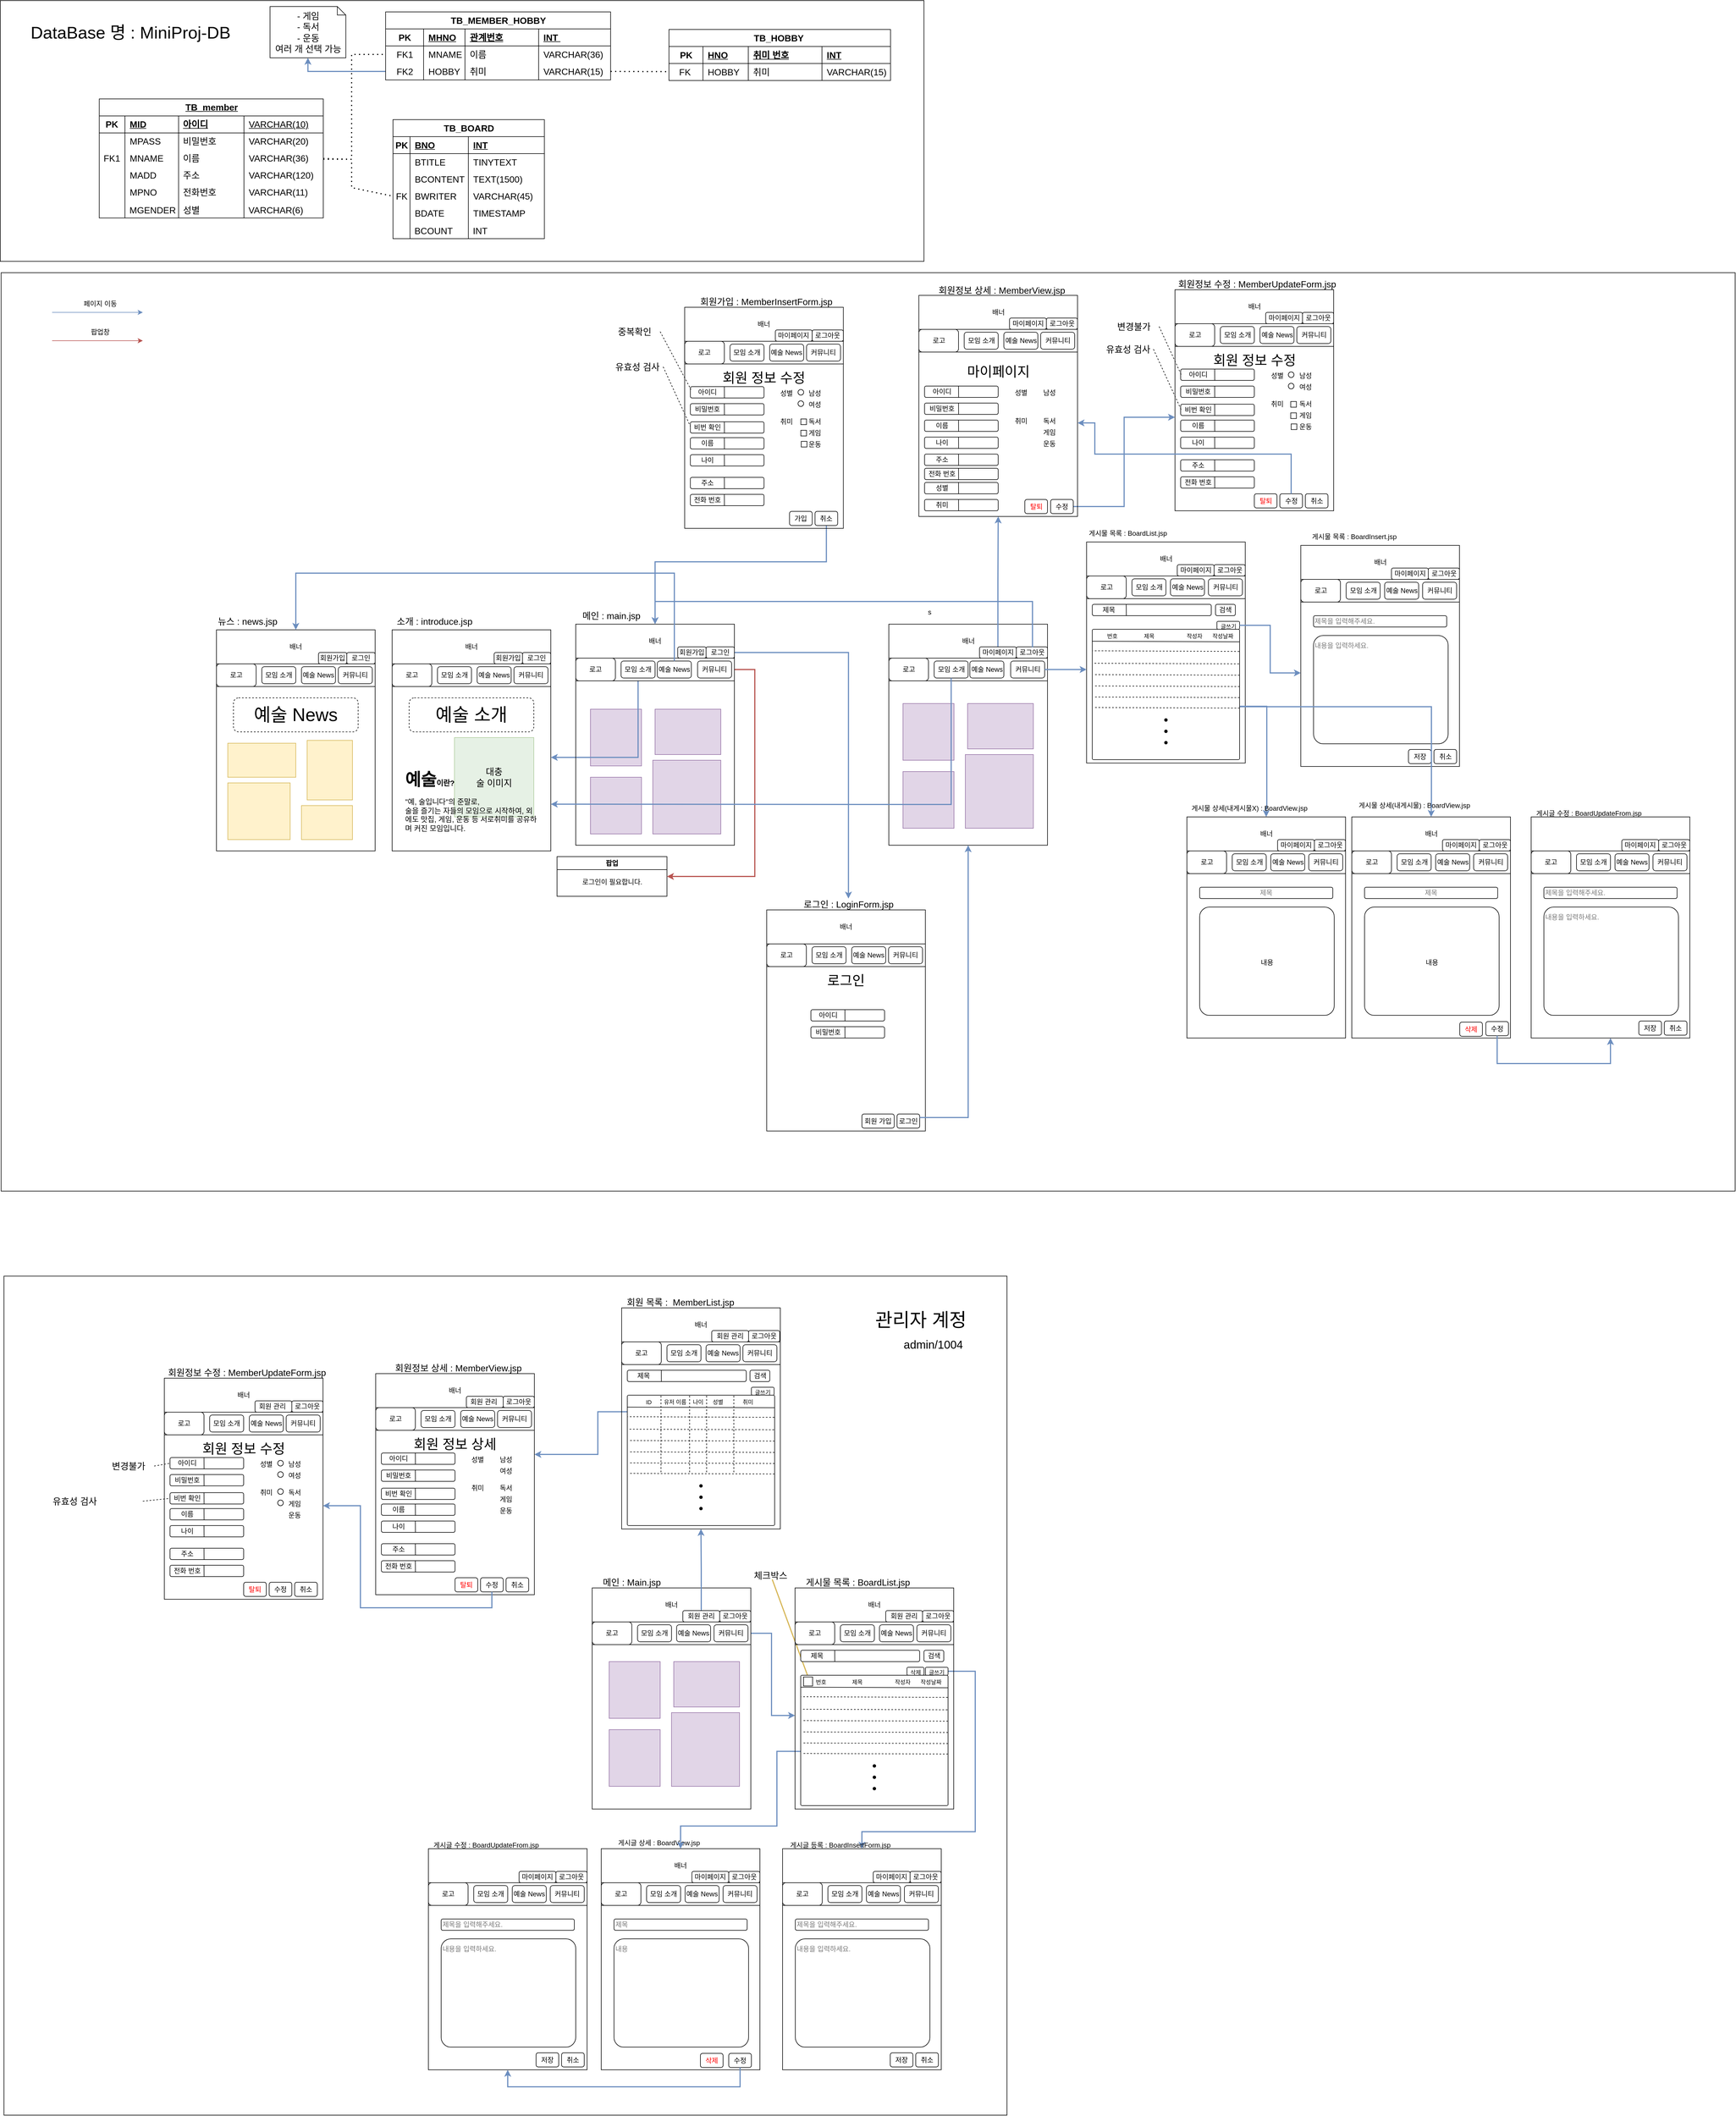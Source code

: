 <mxfile version="24.1.0" type="device">
  <diagram id="C5RBs43oDa-KdzZeNtuy" name="Page-1">
    <mxGraphModel dx="2833" dy="2055" grid="1" gridSize="10" guides="1" tooltips="1" connect="1" arrows="1" fold="1" page="1" pageScale="1" pageWidth="827" pageHeight="1169" math="0" shadow="0">
      <root>
        <mxCell id="WIyWlLk6GJQsqaUBKTNV-0" />
        <mxCell id="WIyWlLk6GJQsqaUBKTNV-1" parent="WIyWlLk6GJQsqaUBKTNV-0" />
        <mxCell id="1OnyUaxKHy71_ISLedoz-434" value="" style="rounded=0;whiteSpace=wrap;html=1;" parent="WIyWlLk6GJQsqaUBKTNV-1" vertex="1">
          <mxGeometry x="-835" y="1230" width="1770" height="1480" as="geometry" />
        </mxCell>
        <mxCell id="cMTieieWDEyPHcJreFlI-405" value=" " style="rounded=0;whiteSpace=wrap;html=1;" parent="WIyWlLk6GJQsqaUBKTNV-1" vertex="1">
          <mxGeometry x="-840" y="-540" width="3060" height="1620" as="geometry" />
        </mxCell>
        <mxCell id="cMTieieWDEyPHcJreFlI-157" value="" style="group" parent="WIyWlLk6GJQsqaUBKTNV-1" vertex="1" connectable="0">
          <mxGeometry x="-750" y="-500" width="160" height="80" as="geometry" />
        </mxCell>
        <mxCell id="n92OYu4wm4hoa8Yo8Qmy-78" value="" style="endArrow=classic;html=1;rounded=0;fillColor=#dae8fc;strokeColor=#6c8ebf;" parent="cMTieieWDEyPHcJreFlI-157" edge="1">
          <mxGeometry width="50" height="50" relative="1" as="geometry">
            <mxPoint y="30" as="sourcePoint" />
            <mxPoint x="160" y="30" as="targetPoint" />
          </mxGeometry>
        </mxCell>
        <mxCell id="n92OYu4wm4hoa8Yo8Qmy-79" value="" style="endArrow=classic;html=1;rounded=0;fillColor=#f8cecc;strokeColor=#b85450;" parent="cMTieieWDEyPHcJreFlI-157" edge="1">
          <mxGeometry width="50" height="50" relative="1" as="geometry">
            <mxPoint y="80" as="sourcePoint" />
            <mxPoint x="160" y="80" as="targetPoint" />
          </mxGeometry>
        </mxCell>
        <mxCell id="n92OYu4wm4hoa8Yo8Qmy-80" value="페이지 이동" style="text;html=1;align=center;verticalAlign=middle;whiteSpace=wrap;rounded=0;" parent="cMTieieWDEyPHcJreFlI-157" vertex="1">
          <mxGeometry x="50" width="70" height="30" as="geometry" />
        </mxCell>
        <mxCell id="n92OYu4wm4hoa8Yo8Qmy-82" value="팝업창" style="text;html=1;align=center;verticalAlign=middle;whiteSpace=wrap;rounded=0;" parent="cMTieieWDEyPHcJreFlI-157" vertex="1">
          <mxGeometry x="55" y="50" width="60" height="30" as="geometry" />
        </mxCell>
        <mxCell id="n92OYu4wm4hoa8Yo8Qmy-70" value="팝업" style="swimlane;whiteSpace=wrap;html=1;" parent="WIyWlLk6GJQsqaUBKTNV-1" vertex="1">
          <mxGeometry x="141" y="490" width="194" height="70" as="geometry" />
        </mxCell>
        <mxCell id="n92OYu4wm4hoa8Yo8Qmy-71" value="로그인이 필요합니다." style="text;html=1;align=center;verticalAlign=middle;whiteSpace=wrap;rounded=0;" parent="n92OYu4wm4hoa8Yo8Qmy-70" vertex="1">
          <mxGeometry x="37.5" y="30" width="119" height="30" as="geometry" />
        </mxCell>
        <mxCell id="n92OYu4wm4hoa8Yo8Qmy-1114" value="" style="edgeStyle=orthogonalEdgeStyle;rounded=0;orthogonalLoop=1;jettySize=auto;html=1;fontFamily=Helvetica;fontSize=16;fontColor=default;fillColor=#f8cecc;strokeColor=#b85450;strokeWidth=2;" parent="WIyWlLk6GJQsqaUBKTNV-1" source="n92OYu4wm4hoa8Yo8Qmy-10" target="n92OYu4wm4hoa8Yo8Qmy-70" edge="1">
          <mxGeometry relative="1" as="geometry">
            <mxPoint x="530" y="530" as="targetPoint" />
            <Array as="points">
              <mxPoint x="490" y="160" />
              <mxPoint x="490" y="525" />
            </Array>
          </mxGeometry>
        </mxCell>
        <mxCell id="n92OYu4wm4hoa8Yo8Qmy-1127" value="" style="swimlane;whiteSpace=wrap;html=1;startSize=40;" parent="WIyWlLk6GJQsqaUBKTNV-1" vertex="1">
          <mxGeometry x="-150" y="150" width="280" height="330" as="geometry" />
        </mxCell>
        <mxCell id="n92OYu4wm4hoa8Yo8Qmy-1128" value="로고" style="rounded=1;whiteSpace=wrap;html=1;" parent="n92OYu4wm4hoa8Yo8Qmy-1127" vertex="1">
          <mxGeometry width="70" height="40" as="geometry" />
        </mxCell>
        <mxCell id="n92OYu4wm4hoa8Yo8Qmy-1129" value="모임 소개" style="rounded=1;whiteSpace=wrap;html=1;" parent="n92OYu4wm4hoa8Yo8Qmy-1127" vertex="1">
          <mxGeometry x="80" y="5" width="60" height="30" as="geometry" />
        </mxCell>
        <mxCell id="n92OYu4wm4hoa8Yo8Qmy-1131" value="커뮤니티" style="rounded=1;whiteSpace=wrap;html=1;" parent="n92OYu4wm4hoa8Yo8Qmy-1127" vertex="1">
          <mxGeometry x="215" y="5" width="60" height="30" as="geometry" />
        </mxCell>
        <mxCell id="n92OYu4wm4hoa8Yo8Qmy-1132" value="배너" style="rounded=0;whiteSpace=wrap;html=1;" parent="n92OYu4wm4hoa8Yo8Qmy-1127" vertex="1">
          <mxGeometry y="-60" width="280" height="60" as="geometry" />
        </mxCell>
        <mxCell id="n92OYu4wm4hoa8Yo8Qmy-1133" value="회원가입" style="rounded=1;whiteSpace=wrap;html=1;" parent="n92OYu4wm4hoa8Yo8Qmy-1127" vertex="1">
          <mxGeometry x="180" y="-20" width="50" height="20" as="geometry" />
        </mxCell>
        <mxCell id="n92OYu4wm4hoa8Yo8Qmy-1134" value="로그인" style="rounded=1;whiteSpace=wrap;html=1;" parent="n92OYu4wm4hoa8Yo8Qmy-1127" vertex="1">
          <mxGeometry x="230" y="-20" width="50" height="20" as="geometry" />
        </mxCell>
        <mxCell id="n92OYu4wm4hoa8Yo8Qmy-1142" value="&lt;font style=&quot;font-size: 32px;&quot;&gt;예술 소개&lt;/font&gt;" style="rounded=1;whiteSpace=wrap;html=1;strokeColor=default;align=center;verticalAlign=middle;fontFamily=Helvetica;fontSize=16;fontColor=default;fillColor=default;dashed=1;" parent="n92OYu4wm4hoa8Yo8Qmy-1127" vertex="1">
          <mxGeometry x="30.01" y="60" width="220" height="60" as="geometry" />
        </mxCell>
        <mxCell id="n92OYu4wm4hoa8Yo8Qmy-1143" value="대충&lt;div&gt;술 이미지&lt;/div&gt;" style="whiteSpace=wrap;html=1;aspect=fixed;strokeColor=#82b366;align=center;verticalAlign=middle;fontFamily=Helvetica;fontSize=16;fillColor=#d5e8d4;opacity=60;" parent="n92OYu4wm4hoa8Yo8Qmy-1127" vertex="1">
          <mxGeometry x="110" y="130" width="140" height="140" as="geometry" />
        </mxCell>
        <mxCell id="n92OYu4wm4hoa8Yo8Qmy-1141" value="&lt;h1 style=&quot;margin-top: 0px; font-size: 13px;&quot;&gt;&lt;font style=&quot;font-size: 30px;&quot;&gt;예술&lt;/font&gt;&lt;font style=&quot;font-size: 13px;&quot;&gt;이란?&lt;/font&gt;&lt;/h1&gt;&lt;p style=&quot;font-size: 13px;&quot;&gt;&lt;font style=&quot;font-size: 13px;&quot;&gt;&quot;예, 술입니다&quot;의 준말로,&lt;br&gt;&lt;span style=&quot;background-color: initial;&quot;&gt;술을 즐기는 자들의 모임으로 시작하여, 외에도 맛집, 게임, 운동 등 서로취미를 공유하며 커진 모임입니다.&lt;/span&gt;&lt;/font&gt;&lt;/p&gt;" style="text;html=1;whiteSpace=wrap;overflow=hidden;rounded=0;fontFamily=Helvetica;fontSize=16;fontColor=default;" parent="n92OYu4wm4hoa8Yo8Qmy-1127" vertex="1">
          <mxGeometry x="21.13" y="180" width="237.75" height="142" as="geometry" />
        </mxCell>
        <mxCell id="n92OYu4wm4hoa8Yo8Qmy-1180" value="예술 News" style="rounded=1;whiteSpace=wrap;html=1;" parent="n92OYu4wm4hoa8Yo8Qmy-1127" vertex="1">
          <mxGeometry x="150" y="5" width="60" height="30" as="geometry" />
        </mxCell>
        <mxCell id="n92OYu4wm4hoa8Yo8Qmy-1534" value="소개 : introduce.jsp" style="text;html=1;align=center;verticalAlign=middle;whiteSpace=wrap;rounded=0;fontFamily=Helvetica;fontSize=16;fontColor=default;" parent="WIyWlLk6GJQsqaUBKTNV-1" vertex="1">
          <mxGeometry x="-150" y="60" width="150" height="30" as="geometry" />
        </mxCell>
        <mxCell id="n92OYu4wm4hoa8Yo8Qmy-1535" value="메인 : main.jsp" style="text;html=1;align=center;verticalAlign=middle;whiteSpace=wrap;rounded=0;fontFamily=Helvetica;fontSize=16;fontColor=default;" parent="WIyWlLk6GJQsqaUBKTNV-1" vertex="1">
          <mxGeometry x="174" y="50" width="126" height="30" as="geometry" />
        </mxCell>
        <mxCell id="k3mhr96f53SlcjIBW1lZ-3" value="" style="rounded=0;whiteSpace=wrap;html=1;fillColor=#e1d5e7;strokeColor=#9673a6;" parent="WIyWlLk6GJQsqaUBKTNV-1" vertex="1">
          <mxGeometry x="200" y="230" width="90" height="100" as="geometry" />
        </mxCell>
        <mxCell id="n92OYu4wm4hoa8Yo8Qmy-1159" value="" style="edgeStyle=orthogonalEdgeStyle;rounded=0;orthogonalLoop=1;jettySize=auto;html=1;fontFamily=Helvetica;fontSize=16;fontColor=default;fillColor=#dae8fc;strokeColor=#6c8ebf;strokeWidth=2;entryX=1;entryY=0.5;entryDx=0;entryDy=0;exitX=0.5;exitY=1;exitDx=0;exitDy=0;" parent="WIyWlLk6GJQsqaUBKTNV-1" source="n92OYu4wm4hoa8Yo8Qmy-4" target="n92OYu4wm4hoa8Yo8Qmy-1127" edge="1">
          <mxGeometry relative="1" as="geometry">
            <mxPoint x="240" y="280" as="targetPoint" />
            <Array as="points">
              <mxPoint x="284" y="315" />
            </Array>
          </mxGeometry>
        </mxCell>
        <mxCell id="k3mhr96f53SlcjIBW1lZ-4" value="" style="rounded=0;whiteSpace=wrap;html=1;fillColor=#e1d5e7;strokeColor=#9673a6;" parent="WIyWlLk6GJQsqaUBKTNV-1" vertex="1">
          <mxGeometry x="314" y="230" width="116" height="80" as="geometry" />
        </mxCell>
        <mxCell id="k3mhr96f53SlcjIBW1lZ-6" value="" style="rounded=0;whiteSpace=wrap;html=1;fillColor=#e1d5e7;strokeColor=#9673a6;" parent="WIyWlLk6GJQsqaUBKTNV-1" vertex="1">
          <mxGeometry x="310" y="320" width="120" height="130" as="geometry" />
        </mxCell>
        <mxCell id="k3mhr96f53SlcjIBW1lZ-7" value="" style="rounded=0;whiteSpace=wrap;html=1;fillColor=#e1d5e7;strokeColor=#9673a6;" parent="WIyWlLk6GJQsqaUBKTNV-1" vertex="1">
          <mxGeometry x="200" y="350" width="90" height="100" as="geometry" />
        </mxCell>
        <mxCell id="n92OYu4wm4hoa8Yo8Qmy-182" value="배너" style="rounded=0;whiteSpace=wrap;html=1;" parent="WIyWlLk6GJQsqaUBKTNV-1" vertex="1">
          <mxGeometry x="174" y="80" width="280" height="60" as="geometry" />
        </mxCell>
        <mxCell id="n92OYu4wm4hoa8Yo8Qmy-0" value="" style="swimlane;whiteSpace=wrap;html=1;startSize=40;" parent="WIyWlLk6GJQsqaUBKTNV-1" vertex="1">
          <mxGeometry x="174" y="140" width="280" height="330" as="geometry" />
        </mxCell>
        <mxCell id="n92OYu4wm4hoa8Yo8Qmy-1" value="로고" style="rounded=1;whiteSpace=wrap;html=1;" parent="n92OYu4wm4hoa8Yo8Qmy-0" vertex="1">
          <mxGeometry width="70" height="40" as="geometry" />
        </mxCell>
        <mxCell id="n92OYu4wm4hoa8Yo8Qmy-4" value="모임 소개" style="rounded=1;whiteSpace=wrap;html=1;fontStyle=0" parent="n92OYu4wm4hoa8Yo8Qmy-0" vertex="1">
          <mxGeometry x="80" y="5" width="60" height="30" as="geometry" />
        </mxCell>
        <mxCell id="n92OYu4wm4hoa8Yo8Qmy-10" value="커뮤니티" style="rounded=1;whiteSpace=wrap;html=1;" parent="n92OYu4wm4hoa8Yo8Qmy-0" vertex="1">
          <mxGeometry x="215" y="5" width="60" height="30" as="geometry" />
        </mxCell>
        <mxCell id="n92OYu4wm4hoa8Yo8Qmy-1179" value="예술 News" style="rounded=1;whiteSpace=wrap;html=1;" parent="n92OYu4wm4hoa8Yo8Qmy-0" vertex="1">
          <mxGeometry x="144" y="5" width="60" height="30" as="geometry" />
        </mxCell>
        <mxCell id="n92OYu4wm4hoa8Yo8Qmy-3" value="회원가입" style="rounded=1;whiteSpace=wrap;html=1;" parent="WIyWlLk6GJQsqaUBKTNV-1" vertex="1">
          <mxGeometry x="354" y="120" width="50" height="20" as="geometry" />
        </mxCell>
        <mxCell id="1OnyUaxKHy71_ISLedoz-436" value="" style="edgeStyle=orthogonalEdgeStyle;rounded=0;orthogonalLoop=1;jettySize=auto;html=1;entryX=0.5;entryY=0;entryDx=0;entryDy=0;fillColor=#dae8fc;strokeColor=#6c8ebf;strokeWidth=2;" parent="WIyWlLk6GJQsqaUBKTNV-1" source="n92OYu4wm4hoa8Yo8Qmy-7" target="1OnyUaxKHy71_ISLedoz-540" edge="1">
          <mxGeometry relative="1" as="geometry">
            <mxPoint x="534" y="130" as="targetPoint" />
          </mxGeometry>
        </mxCell>
        <mxCell id="n92OYu4wm4hoa8Yo8Qmy-7" value="로그인" style="rounded=1;whiteSpace=wrap;html=1;" parent="WIyWlLk6GJQsqaUBKTNV-1" vertex="1">
          <mxGeometry x="404" y="120" width="50" height="20" as="geometry" />
        </mxCell>
        <mxCell id="n92OYu4wm4hoa8Yo8Qmy-184" value="배너" style="rounded=0;whiteSpace=wrap;html=1;" parent="WIyWlLk6GJQsqaUBKTNV-1" vertex="1">
          <mxGeometry x="726.5" y="80" width="280" height="60" as="geometry" />
        </mxCell>
        <mxCell id="n92OYu4wm4hoa8Yo8Qmy-26" value="s&lt;span style=&quot;white-space: pre;&quot;&gt;&#x9;&lt;/span&gt;" style="text;html=1;align=center;verticalAlign=middle;whiteSpace=wrap;rounded=0;" parent="WIyWlLk6GJQsqaUBKTNV-1" vertex="1">
          <mxGeometry x="726.5" y="44" width="163.5" height="30" as="geometry" />
        </mxCell>
        <mxCell id="n92OYu4wm4hoa8Yo8Qmy-249" value="" style="edgeStyle=orthogonalEdgeStyle;rounded=0;orthogonalLoop=1;jettySize=auto;html=1;entryX=0.5;entryY=1;entryDx=0;entryDy=0;strokeWidth=2;fillColor=#dae8fc;strokeColor=#6c8ebf;" parent="WIyWlLk6GJQsqaUBKTNV-1" source="n92OYu4wm4hoa8Yo8Qmy-24" target="n92OYu4wm4hoa8Yo8Qmy-202" edge="1">
          <mxGeometry relative="1" as="geometry">
            <mxPoint x="893" y="40" as="targetPoint" />
          </mxGeometry>
        </mxCell>
        <mxCell id="n92OYu4wm4hoa8Yo8Qmy-701" value="" style="group" parent="WIyWlLk6GJQsqaUBKTNV-1" vertex="1" connectable="0">
          <mxGeometry x="1075.5" y="-65" width="280" height="390" as="geometry" />
        </mxCell>
        <mxCell id="n92OYu4wm4hoa8Yo8Qmy-702" value="배너" style="rounded=0;whiteSpace=wrap;html=1;" parent="n92OYu4wm4hoa8Yo8Qmy-701" vertex="1">
          <mxGeometry width="280" height="60" as="geometry" />
        </mxCell>
        <mxCell id="n92OYu4wm4hoa8Yo8Qmy-703" value="" style="swimlane;whiteSpace=wrap;html=1;startSize=40;" parent="n92OYu4wm4hoa8Yo8Qmy-701" vertex="1">
          <mxGeometry y="60" width="280" height="330" as="geometry" />
        </mxCell>
        <mxCell id="n92OYu4wm4hoa8Yo8Qmy-704" value="로고" style="rounded=1;whiteSpace=wrap;html=1;" parent="n92OYu4wm4hoa8Yo8Qmy-703" vertex="1">
          <mxGeometry width="70" height="40" as="geometry" />
        </mxCell>
        <mxCell id="n92OYu4wm4hoa8Yo8Qmy-705" value="모임 소개" style="rounded=1;whiteSpace=wrap;html=1;" parent="n92OYu4wm4hoa8Yo8Qmy-703" vertex="1">
          <mxGeometry x="80" y="5" width="60" height="30" as="geometry" />
        </mxCell>
        <mxCell id="n92OYu4wm4hoa8Yo8Qmy-707" value="커뮤니티" style="rounded=1;whiteSpace=wrap;html=1;" parent="n92OYu4wm4hoa8Yo8Qmy-703" vertex="1">
          <mxGeometry x="215" y="5" width="60" height="30" as="geometry" />
        </mxCell>
        <mxCell id="n92OYu4wm4hoa8Yo8Qmy-708" value="" style="group" parent="n92OYu4wm4hoa8Yo8Qmy-703" vertex="1" connectable="0">
          <mxGeometry x="10" y="50" width="210" height="20" as="geometry" />
        </mxCell>
        <mxCell id="n92OYu4wm4hoa8Yo8Qmy-709" value="" style="rounded=1;whiteSpace=wrap;html=1;" parent="n92OYu4wm4hoa8Yo8Qmy-708" vertex="1">
          <mxGeometry width="210" height="20" as="geometry" />
        </mxCell>
        <mxCell id="n92OYu4wm4hoa8Yo8Qmy-710" value="제목&amp;nbsp;" style="text;html=1;align=center;verticalAlign=middle;whiteSpace=wrap;rounded=0;" parent="n92OYu4wm4hoa8Yo8Qmy-708" vertex="1">
          <mxGeometry x="1" width="59" height="20" as="geometry" />
        </mxCell>
        <mxCell id="n92OYu4wm4hoa8Yo8Qmy-711" value="" style="endArrow=none;html=1;rounded=0;entryX=0.338;entryY=0.003;entryDx=0;entryDy=0;entryPerimeter=0;exitX=0.339;exitY=0.998;exitDx=0;exitDy=0;exitPerimeter=0;" parent="n92OYu4wm4hoa8Yo8Qmy-708" edge="1">
          <mxGeometry width="50" height="50" relative="1" as="geometry">
            <mxPoint x="60.13" y="20.0" as="sourcePoint" />
            <mxPoint x="60.0" y="0.1" as="targetPoint" />
          </mxGeometry>
        </mxCell>
        <mxCell id="n92OYu4wm4hoa8Yo8Qmy-712" value="검색" style="rounded=1;whiteSpace=wrap;html=1;" parent="n92OYu4wm4hoa8Yo8Qmy-703" vertex="1">
          <mxGeometry x="227.5" y="50" width="35" height="20" as="geometry" />
        </mxCell>
        <mxCell id="n92OYu4wm4hoa8Yo8Qmy-713" value="" style="group" parent="n92OYu4wm4hoa8Yo8Qmy-703" vertex="1" connectable="0">
          <mxGeometry x="10" y="94" width="260" height="230" as="geometry" />
        </mxCell>
        <mxCell id="n92OYu4wm4hoa8Yo8Qmy-714" value="" style="rounded=1;whiteSpace=wrap;html=1;strokeColor=default;align=center;verticalAlign=middle;fontFamily=Helvetica;fontSize=16;fontColor=default;fillColor=default;arcSize=1;" parent="n92OYu4wm4hoa8Yo8Qmy-713" vertex="1">
          <mxGeometry width="260" height="230" as="geometry" />
        </mxCell>
        <mxCell id="n92OYu4wm4hoa8Yo8Qmy-715" value="&lt;span style=&quot;font-size: 10px;&quot;&gt;번호&lt;/span&gt;" style="text;html=1;align=center;verticalAlign=middle;whiteSpace=wrap;rounded=0;fontFamily=Helvetica;fontSize=16;fontColor=default;" parent="n92OYu4wm4hoa8Yo8Qmy-713" vertex="1">
          <mxGeometry x="20.5" width="30" height="20" as="geometry" />
        </mxCell>
        <mxCell id="n92OYu4wm4hoa8Yo8Qmy-716" value="" style="shape=waypoint;sketch=0;fillStyle=solid;size=6;pointerEvents=1;points=[];fillColor=none;resizable=0;rotatable=0;perimeter=centerPerimeter;snapToPoint=1;strokeColor=default;align=center;verticalAlign=middle;fontFamily=Helvetica;fontSize=16;fontColor=default;" parent="n92OYu4wm4hoa8Yo8Qmy-713" vertex="1">
          <mxGeometry x="120" y="170" width="20" height="20" as="geometry" />
        </mxCell>
        <mxCell id="n92OYu4wm4hoa8Yo8Qmy-717" value="" style="shape=waypoint;sketch=0;fillStyle=solid;size=6;pointerEvents=1;points=[];fillColor=none;resizable=0;rotatable=0;perimeter=centerPerimeter;snapToPoint=1;strokeColor=default;align=center;verticalAlign=middle;fontFamily=Helvetica;fontSize=16;fontColor=default;" parent="n92OYu4wm4hoa8Yo8Qmy-713" vertex="1">
          <mxGeometry x="120" y="150" width="20" height="20" as="geometry" />
        </mxCell>
        <mxCell id="n92OYu4wm4hoa8Yo8Qmy-718" value="" style="shape=waypoint;sketch=0;fillStyle=solid;size=6;pointerEvents=1;points=[];fillColor=none;resizable=0;rotatable=0;perimeter=centerPerimeter;snapToPoint=1;strokeColor=default;align=center;verticalAlign=middle;fontFamily=Helvetica;fontSize=16;fontColor=default;" parent="n92OYu4wm4hoa8Yo8Qmy-713" vertex="1">
          <mxGeometry x="120" y="190" width="20" height="20" as="geometry" />
        </mxCell>
        <mxCell id="n92OYu4wm4hoa8Yo8Qmy-719" value="&lt;span style=&quot;font-size: 10px;&quot;&gt;제목&lt;/span&gt;" style="text;html=1;align=center;verticalAlign=middle;whiteSpace=wrap;rounded=0;fontFamily=Helvetica;fontSize=16;fontColor=default;" parent="n92OYu4wm4hoa8Yo8Qmy-713" vertex="1">
          <mxGeometry x="35" width="130" height="20" as="geometry" />
        </mxCell>
        <mxCell id="n92OYu4wm4hoa8Yo8Qmy-720" value="&lt;span style=&quot;font-size: 10px;&quot;&gt;작성자&lt;/span&gt;" style="text;html=1;align=center;verticalAlign=middle;whiteSpace=wrap;rounded=0;fontFamily=Helvetica;fontSize=16;fontColor=default;" parent="n92OYu4wm4hoa8Yo8Qmy-713" vertex="1">
          <mxGeometry x="155" width="50" height="20" as="geometry" />
        </mxCell>
        <mxCell id="n92OYu4wm4hoa8Yo8Qmy-721" value="&lt;span style=&quot;font-size: 10px;&quot;&gt;작성날짜&lt;/span&gt;" style="text;html=1;align=center;verticalAlign=middle;whiteSpace=wrap;rounded=0;fontFamily=Helvetica;fontSize=16;fontColor=default;" parent="n92OYu4wm4hoa8Yo8Qmy-713" vertex="1">
          <mxGeometry x="205" width="50" height="20" as="geometry" />
        </mxCell>
        <mxCell id="n92OYu4wm4hoa8Yo8Qmy-722" value="" style="endArrow=none;dashed=1;html=1;rounded=0;fontFamily=Helvetica;fontSize=16;fontColor=default;entryX=0.004;entryY=0.165;entryDx=0;entryDy=0;entryPerimeter=0;exitX=0.998;exitY=0.17;exitDx=0;exitDy=0;exitPerimeter=0;" parent="n92OYu4wm4hoa8Yo8Qmy-713" source="n92OYu4wm4hoa8Yo8Qmy-714" target="n92OYu4wm4hoa8Yo8Qmy-714" edge="1">
          <mxGeometry width="50" height="50" relative="1" as="geometry">
            <mxPoint x="160" y="130" as="sourcePoint" />
            <mxPoint x="210" y="80" as="targetPoint" />
          </mxGeometry>
        </mxCell>
        <mxCell id="n92OYu4wm4hoa8Yo8Qmy-723" value="" style="endArrow=none;dashed=1;html=1;rounded=0;fontFamily=Helvetica;fontSize=16;fontColor=default;entryX=0.004;entryY=0.165;entryDx=0;entryDy=0;entryPerimeter=0;exitX=0.998;exitY=0.17;exitDx=0;exitDy=0;exitPerimeter=0;" parent="n92OYu4wm4hoa8Yo8Qmy-713" edge="1">
          <mxGeometry width="50" height="50" relative="1" as="geometry">
            <mxPoint x="259" y="61" as="sourcePoint" />
            <mxPoint x="1" y="60" as="targetPoint" />
          </mxGeometry>
        </mxCell>
        <mxCell id="n92OYu4wm4hoa8Yo8Qmy-724" value="" style="endArrow=none;dashed=1;html=1;rounded=0;fontFamily=Helvetica;fontSize=16;fontColor=default;entryX=0.004;entryY=0.165;entryDx=0;entryDy=0;entryPerimeter=0;exitX=0.998;exitY=0.17;exitDx=0;exitDy=0;exitPerimeter=0;" parent="n92OYu4wm4hoa8Yo8Qmy-713" edge="1">
          <mxGeometry width="50" height="50" relative="1" as="geometry">
            <mxPoint x="260" y="81" as="sourcePoint" />
            <mxPoint x="2" y="80" as="targetPoint" />
          </mxGeometry>
        </mxCell>
        <mxCell id="n92OYu4wm4hoa8Yo8Qmy-725" value="" style="endArrow=none;dashed=1;html=1;rounded=0;fontFamily=Helvetica;fontSize=16;fontColor=default;entryX=0.004;entryY=0.165;entryDx=0;entryDy=0;entryPerimeter=0;exitX=0.998;exitY=0.17;exitDx=0;exitDy=0;exitPerimeter=0;" parent="n92OYu4wm4hoa8Yo8Qmy-713" edge="1">
          <mxGeometry width="50" height="50" relative="1" as="geometry">
            <mxPoint x="260" y="101" as="sourcePoint" />
            <mxPoint x="2" y="100" as="targetPoint" />
          </mxGeometry>
        </mxCell>
        <mxCell id="n92OYu4wm4hoa8Yo8Qmy-726" value="" style="endArrow=none;dashed=1;html=1;rounded=0;fontFamily=Helvetica;fontSize=16;fontColor=default;entryX=0.004;entryY=0.165;entryDx=0;entryDy=0;entryPerimeter=0;exitX=0.998;exitY=0.17;exitDx=0;exitDy=0;exitPerimeter=0;" parent="n92OYu4wm4hoa8Yo8Qmy-713" edge="1">
          <mxGeometry width="50" height="50" relative="1" as="geometry">
            <mxPoint x="260" y="120.5" as="sourcePoint" />
            <mxPoint x="2" y="119.5" as="targetPoint" />
          </mxGeometry>
        </mxCell>
        <mxCell id="n92OYu4wm4hoa8Yo8Qmy-727" value="" style="endArrow=none;dashed=1;html=1;rounded=0;fontFamily=Helvetica;fontSize=16;fontColor=default;entryX=0.004;entryY=0.165;entryDx=0;entryDy=0;entryPerimeter=0;exitX=0.998;exitY=0.17;exitDx=0;exitDy=0;exitPerimeter=0;" parent="n92OYu4wm4hoa8Yo8Qmy-713" edge="1">
          <mxGeometry width="50" height="50" relative="1" as="geometry">
            <mxPoint x="260" y="139" as="sourcePoint" />
            <mxPoint x="2" y="138" as="targetPoint" />
          </mxGeometry>
        </mxCell>
        <mxCell id="n92OYu4wm4hoa8Yo8Qmy-728" value="" style="endArrow=none;html=1;rounded=0;fontFamily=Helvetica;fontSize=16;fontColor=default;entryX=-0.002;entryY=0.092;entryDx=0;entryDy=0;entryPerimeter=0;exitX=0.998;exitY=0.096;exitDx=0;exitDy=0;exitPerimeter=0;fontStyle=1" parent="n92OYu4wm4hoa8Yo8Qmy-713" source="n92OYu4wm4hoa8Yo8Qmy-714" target="n92OYu4wm4hoa8Yo8Qmy-714" edge="1">
          <mxGeometry width="50" height="50" relative="1" as="geometry">
            <mxPoint x="-80" y="180" as="sourcePoint" />
            <mxPoint x="-30" y="130" as="targetPoint" />
          </mxGeometry>
        </mxCell>
        <mxCell id="n92OYu4wm4hoa8Yo8Qmy-729" value="&lt;font style=&quot;font-size: 10px;&quot;&gt;글쓰기&lt;/font&gt;" style="rounded=1;whiteSpace=wrap;html=1;strokeColor=default;align=center;verticalAlign=middle;fontFamily=Helvetica;fontSize=16;fontColor=default;fillColor=default;" parent="n92OYu4wm4hoa8Yo8Qmy-703" vertex="1">
          <mxGeometry x="230" y="80" width="40" height="14" as="geometry" />
        </mxCell>
        <mxCell id="n92OYu4wm4hoa8Yo8Qmy-1176" value="예술 News" style="rounded=1;whiteSpace=wrap;html=1;" parent="n92OYu4wm4hoa8Yo8Qmy-703" vertex="1">
          <mxGeometry x="148" y="5" width="60" height="30" as="geometry" />
        </mxCell>
        <mxCell id="n92OYu4wm4hoa8Yo8Qmy-730" value="마이페이지" style="rounded=1;whiteSpace=wrap;html=1;" parent="n92OYu4wm4hoa8Yo8Qmy-701" vertex="1">
          <mxGeometry x="160" y="40" width="65" height="20" as="geometry" />
        </mxCell>
        <mxCell id="n92OYu4wm4hoa8Yo8Qmy-731" value="로그아웃" style="rounded=1;whiteSpace=wrap;html=1;" parent="n92OYu4wm4hoa8Yo8Qmy-701" vertex="1">
          <mxGeometry x="225" y="40" width="55" height="20" as="geometry" />
        </mxCell>
        <mxCell id="n92OYu4wm4hoa8Yo8Qmy-753" value="" style="edgeStyle=orthogonalEdgeStyle;rounded=0;orthogonalLoop=1;jettySize=auto;html=1;fontFamily=Helvetica;fontSize=16;fontColor=default;entryX=0;entryY=0.5;entryDx=0;entryDy=0;strokeWidth=2;fillColor=#dae8fc;strokeColor=#6c8ebf;" parent="WIyWlLk6GJQsqaUBKTNV-1" source="n92OYu4wm4hoa8Yo8Qmy-729" target="n92OYu4wm4hoa8Yo8Qmy-747" edge="1">
          <mxGeometry relative="1" as="geometry">
            <mxPoint x="1404.5" y="175" as="targetPoint" />
          </mxGeometry>
        </mxCell>
        <mxCell id="n92OYu4wm4hoa8Yo8Qmy-921" value="" style="edgeStyle=orthogonalEdgeStyle;rounded=0;orthogonalLoop=1;jettySize=auto;html=1;fontFamily=Helvetica;fontSize=16;fontColor=default;strokeWidth=2;fillColor=#dae8fc;strokeColor=#6c8ebf;exitX=1.004;exitY=0.591;exitDx=0;exitDy=0;exitPerimeter=0;entryX=0.5;entryY=0;entryDx=0;entryDy=0;" parent="WIyWlLk6GJQsqaUBKTNV-1" source="n92OYu4wm4hoa8Yo8Qmy-714" target="cMTieieWDEyPHcJreFlI-62" edge="1">
          <mxGeometry relative="1" as="geometry">
            <mxPoint x="985.5" y="171" as="sourcePoint" />
            <mxPoint x="1196.5" y="371" as="targetPoint" />
            <Array as="points">
              <mxPoint x="1393.5" y="225" />
              <mxPoint x="1393.5" y="403" />
              <mxPoint x="1392.5" y="403" />
            </Array>
          </mxGeometry>
        </mxCell>
        <mxCell id="cMTieieWDEyPHcJreFlI-0" value="" style="group;verticalAlign=middle;" parent="WIyWlLk6GJQsqaUBKTNV-1" vertex="1" connectable="0">
          <mxGeometry x="1231.5" y="-510" width="280" height="390" as="geometry" />
        </mxCell>
        <mxCell id="cMTieieWDEyPHcJreFlI-1" value="" style="group" parent="cMTieieWDEyPHcJreFlI-0" vertex="1" connectable="0">
          <mxGeometry width="280" height="390" as="geometry" />
        </mxCell>
        <mxCell id="cMTieieWDEyPHcJreFlI-2" value="배너" style="rounded=0;whiteSpace=wrap;html=1;" parent="cMTieieWDEyPHcJreFlI-1" vertex="1">
          <mxGeometry width="280" height="60" as="geometry" />
        </mxCell>
        <mxCell id="cMTieieWDEyPHcJreFlI-3" value="" style="group" parent="cMTieieWDEyPHcJreFlI-1" vertex="1" connectable="0">
          <mxGeometry y="40" width="280" height="350" as="geometry" />
        </mxCell>
        <mxCell id="cMTieieWDEyPHcJreFlI-4" value="마이페이지" style="rounded=1;whiteSpace=wrap;html=1;" parent="cMTieieWDEyPHcJreFlI-3" vertex="1">
          <mxGeometry x="160" width="65" height="20" as="geometry" />
        </mxCell>
        <mxCell id="cMTieieWDEyPHcJreFlI-5" value="로그아웃" style="rounded=1;whiteSpace=wrap;html=1;" parent="cMTieieWDEyPHcJreFlI-3" vertex="1">
          <mxGeometry x="225" width="55" height="20" as="geometry" />
        </mxCell>
        <mxCell id="cMTieieWDEyPHcJreFlI-6" value="" style="group" parent="cMTieieWDEyPHcJreFlI-3" vertex="1" connectable="0">
          <mxGeometry x="10" y="130" width="130" height="20" as="geometry" />
        </mxCell>
        <mxCell id="cMTieieWDEyPHcJreFlI-7" value="" style="rounded=1;whiteSpace=wrap;html=1;" parent="cMTieieWDEyPHcJreFlI-6" vertex="1">
          <mxGeometry width="130" height="20" as="geometry" />
        </mxCell>
        <mxCell id="cMTieieWDEyPHcJreFlI-8" value="비밀번호" style="text;html=1;align=center;verticalAlign=middle;whiteSpace=wrap;rounded=0;" parent="cMTieieWDEyPHcJreFlI-6" vertex="1">
          <mxGeometry x="1" width="59" height="20" as="geometry" />
        </mxCell>
        <mxCell id="cMTieieWDEyPHcJreFlI-9" value="" style="endArrow=none;html=1;rounded=0;entryX=0.338;entryY=0.003;entryDx=0;entryDy=0;entryPerimeter=0;exitX=0.339;exitY=0.998;exitDx=0;exitDy=0;exitPerimeter=0;" parent="cMTieieWDEyPHcJreFlI-6" edge="1">
          <mxGeometry width="50" height="50" relative="1" as="geometry">
            <mxPoint x="60.13" y="20.0" as="sourcePoint" />
            <mxPoint x="60.0" y="0.1" as="targetPoint" />
          </mxGeometry>
        </mxCell>
        <mxCell id="cMTieieWDEyPHcJreFlI-10" value="" style="group" parent="cMTieieWDEyPHcJreFlI-3" vertex="1" connectable="0">
          <mxGeometry x="10" y="290" width="130" height="20" as="geometry" />
        </mxCell>
        <mxCell id="cMTieieWDEyPHcJreFlI-11" value="" style="rounded=1;whiteSpace=wrap;html=1;" parent="cMTieieWDEyPHcJreFlI-10" vertex="1">
          <mxGeometry width="130" height="20" as="geometry" />
        </mxCell>
        <mxCell id="cMTieieWDEyPHcJreFlI-12" value="전화 번호" style="text;html=1;align=center;verticalAlign=middle;whiteSpace=wrap;rounded=0;" parent="cMTieieWDEyPHcJreFlI-10" vertex="1">
          <mxGeometry x="1" width="59" height="20" as="geometry" />
        </mxCell>
        <mxCell id="cMTieieWDEyPHcJreFlI-13" value="" style="endArrow=none;html=1;rounded=0;entryX=0.338;entryY=0.003;entryDx=0;entryDy=0;entryPerimeter=0;exitX=0.339;exitY=0.998;exitDx=0;exitDy=0;exitPerimeter=0;" parent="cMTieieWDEyPHcJreFlI-10" edge="1">
          <mxGeometry width="50" height="50" relative="1" as="geometry">
            <mxPoint x="60.13" y="20.0" as="sourcePoint" />
            <mxPoint x="60.0" y="0.1" as="targetPoint" />
          </mxGeometry>
        </mxCell>
        <mxCell id="cMTieieWDEyPHcJreFlI-14" value="" style="group" parent="cMTieieWDEyPHcJreFlI-3" vertex="1" connectable="0">
          <mxGeometry x="10" y="220" width="130" height="20" as="geometry" />
        </mxCell>
        <mxCell id="cMTieieWDEyPHcJreFlI-15" value="" style="rounded=1;whiteSpace=wrap;html=1;" parent="cMTieieWDEyPHcJreFlI-14" vertex="1">
          <mxGeometry width="130" height="20" as="geometry" />
        </mxCell>
        <mxCell id="cMTieieWDEyPHcJreFlI-16" value="나이" style="text;html=1;align=center;verticalAlign=middle;whiteSpace=wrap;rounded=0;" parent="cMTieieWDEyPHcJreFlI-14" vertex="1">
          <mxGeometry x="1" width="59" height="20" as="geometry" />
        </mxCell>
        <mxCell id="cMTieieWDEyPHcJreFlI-17" value="" style="endArrow=none;html=1;rounded=0;entryX=0.338;entryY=0.003;entryDx=0;entryDy=0;entryPerimeter=0;exitX=0.339;exitY=0.998;exitDx=0;exitDy=0;exitPerimeter=0;" parent="cMTieieWDEyPHcJreFlI-14" edge="1">
          <mxGeometry width="50" height="50" relative="1" as="geometry">
            <mxPoint x="60.13" y="20.0" as="sourcePoint" />
            <mxPoint x="60.0" y="0.1" as="targetPoint" />
          </mxGeometry>
        </mxCell>
        <mxCell id="cMTieieWDEyPHcJreFlI-18" value="취소" style="rounded=1;whiteSpace=wrap;html=1;strokeColor=default;align=center;verticalAlign=middle;fontFamily=Helvetica;fontSize=12;fontColor=default;fillColor=default;" parent="cMTieieWDEyPHcJreFlI-3" vertex="1">
          <mxGeometry x="230" y="320" width="40" height="25" as="geometry" />
        </mxCell>
        <mxCell id="cMTieieWDEyPHcJreFlI-19" value="수정" style="rounded=1;whiteSpace=wrap;html=1;strokeColor=default;align=center;verticalAlign=middle;fontFamily=Helvetica;fontSize=12;fontColor=default;fillColor=default;" parent="cMTieieWDEyPHcJreFlI-3" vertex="1">
          <mxGeometry x="185" y="320" width="40" height="25" as="geometry" />
        </mxCell>
        <mxCell id="cMTieieWDEyPHcJreFlI-20" value="&lt;font color=&quot;#ff0000&quot;&gt;탈퇴&lt;/font&gt;" style="rounded=1;whiteSpace=wrap;html=1;strokeColor=default;align=center;verticalAlign=middle;fontFamily=Helvetica;fontSize=12;fontColor=default;fillColor=default;" parent="cMTieieWDEyPHcJreFlI-3" vertex="1">
          <mxGeometry x="140" y="320" width="40" height="25" as="geometry" />
        </mxCell>
        <mxCell id="cMTieieWDEyPHcJreFlI-21" value="" style="group" parent="cMTieieWDEyPHcJreFlI-3" vertex="1" connectable="0">
          <mxGeometry x="10" y="162" width="130" height="20" as="geometry" />
        </mxCell>
        <mxCell id="cMTieieWDEyPHcJreFlI-22" value="" style="rounded=1;whiteSpace=wrap;html=1;" parent="cMTieieWDEyPHcJreFlI-21" vertex="1">
          <mxGeometry width="130" height="20" as="geometry" />
        </mxCell>
        <mxCell id="cMTieieWDEyPHcJreFlI-23" value="비번 확인" style="text;html=1;align=center;verticalAlign=middle;whiteSpace=wrap;rounded=0;" parent="cMTieieWDEyPHcJreFlI-21" vertex="1">
          <mxGeometry x="1" width="59" height="20" as="geometry" />
        </mxCell>
        <mxCell id="cMTieieWDEyPHcJreFlI-24" value="" style="endArrow=none;html=1;rounded=0;entryX=0.338;entryY=0.003;entryDx=0;entryDy=0;entryPerimeter=0;exitX=0.339;exitY=0.998;exitDx=0;exitDy=0;exitPerimeter=0;" parent="cMTieieWDEyPHcJreFlI-21" edge="1">
          <mxGeometry width="50" height="50" relative="1" as="geometry">
            <mxPoint x="60.13" y="20.0" as="sourcePoint" />
            <mxPoint x="60.0" y="0.1" as="targetPoint" />
          </mxGeometry>
        </mxCell>
        <mxCell id="cMTieieWDEyPHcJreFlI-25" value="" style="group" parent="cMTieieWDEyPHcJreFlI-3" vertex="1" connectable="0">
          <mxGeometry x="10" y="190" width="130" height="20" as="geometry" />
        </mxCell>
        <mxCell id="cMTieieWDEyPHcJreFlI-26" value="" style="rounded=1;whiteSpace=wrap;html=1;" parent="cMTieieWDEyPHcJreFlI-25" vertex="1">
          <mxGeometry width="130" height="20" as="geometry" />
        </mxCell>
        <mxCell id="cMTieieWDEyPHcJreFlI-27" value="이름" style="text;html=1;align=center;verticalAlign=middle;whiteSpace=wrap;rounded=0;" parent="cMTieieWDEyPHcJreFlI-25" vertex="1">
          <mxGeometry x="1" width="59" height="20" as="geometry" />
        </mxCell>
        <mxCell id="cMTieieWDEyPHcJreFlI-28" value="" style="endArrow=none;html=1;rounded=0;entryX=0.338;entryY=0.003;entryDx=0;entryDy=0;entryPerimeter=0;exitX=0.339;exitY=0.998;exitDx=0;exitDy=0;exitPerimeter=0;" parent="cMTieieWDEyPHcJreFlI-25" edge="1">
          <mxGeometry width="50" height="50" relative="1" as="geometry">
            <mxPoint x="60.13" y="20.0" as="sourcePoint" />
            <mxPoint x="60.0" y="0.1" as="targetPoint" />
          </mxGeometry>
        </mxCell>
        <mxCell id="cMTieieWDEyPHcJreFlI-29" value="&lt;font style=&quot;font-size: 12px;&quot;&gt;성별&lt;/font&gt;" style="text;html=1;align=center;verticalAlign=middle;whiteSpace=wrap;rounded=0;fontFamily=Helvetica;fontSize=16;fontColor=default;" parent="cMTieieWDEyPHcJreFlI-3" vertex="1">
          <mxGeometry x="160" y="100" width="40" height="20" as="geometry" />
        </mxCell>
        <mxCell id="cMTieieWDEyPHcJreFlI-30" value="" style="ellipse;whiteSpace=wrap;html=1;aspect=fixed;strokeColor=default;align=center;verticalAlign=middle;fontFamily=Helvetica;fontSize=16;fontColor=default;fillColor=default;" parent="cMTieieWDEyPHcJreFlI-3" vertex="1">
          <mxGeometry x="200" y="105" width="10" height="10" as="geometry" />
        </mxCell>
        <mxCell id="cMTieieWDEyPHcJreFlI-31" value="&lt;font style=&quot;font-size: 12px;&quot;&gt;남성&lt;/font&gt;" style="text;html=1;align=center;verticalAlign=middle;whiteSpace=wrap;rounded=0;fontFamily=Helvetica;fontSize=16;fontColor=default;" parent="cMTieieWDEyPHcJreFlI-3" vertex="1">
          <mxGeometry x="210" y="100" width="40" height="20" as="geometry" />
        </mxCell>
        <mxCell id="cMTieieWDEyPHcJreFlI-32" value="" style="ellipse;whiteSpace=wrap;html=1;aspect=fixed;strokeColor=default;align=center;verticalAlign=middle;fontFamily=Helvetica;fontSize=16;fontColor=default;fillColor=default;" parent="cMTieieWDEyPHcJreFlI-3" vertex="1">
          <mxGeometry x="200" y="125" width="10" height="10" as="geometry" />
        </mxCell>
        <mxCell id="cMTieieWDEyPHcJreFlI-33" value="&lt;font style=&quot;font-size: 12px;&quot;&gt;여성&lt;/font&gt;" style="text;html=1;align=center;verticalAlign=middle;whiteSpace=wrap;rounded=0;fontFamily=Helvetica;fontSize=16;fontColor=default;" parent="cMTieieWDEyPHcJreFlI-3" vertex="1">
          <mxGeometry x="210" y="120" width="40" height="20" as="geometry" />
        </mxCell>
        <mxCell id="cMTieieWDEyPHcJreFlI-34" value="" style="swimlane;whiteSpace=wrap;html=1;startSize=40;" parent="cMTieieWDEyPHcJreFlI-0" vertex="1">
          <mxGeometry y="60" width="280" height="330" as="geometry" />
        </mxCell>
        <mxCell id="cMTieieWDEyPHcJreFlI-35" value="로고" style="rounded=1;whiteSpace=wrap;html=1;" parent="cMTieieWDEyPHcJreFlI-34" vertex="1">
          <mxGeometry width="70" height="40" as="geometry" />
        </mxCell>
        <mxCell id="cMTieieWDEyPHcJreFlI-36" value="모임 소개" style="rounded=1;whiteSpace=wrap;html=1;" parent="cMTieieWDEyPHcJreFlI-34" vertex="1">
          <mxGeometry x="80" y="5" width="60" height="30" as="geometry" />
        </mxCell>
        <mxCell id="cMTieieWDEyPHcJreFlI-37" value="커뮤니티" style="rounded=1;whiteSpace=wrap;html=1;" parent="cMTieieWDEyPHcJreFlI-34" vertex="1">
          <mxGeometry x="215" y="5" width="60" height="30" as="geometry" />
        </mxCell>
        <mxCell id="cMTieieWDEyPHcJreFlI-38" value="" style="group" parent="cMTieieWDEyPHcJreFlI-34" vertex="1" connectable="0">
          <mxGeometry x="10" y="80" width="130" height="20" as="geometry" />
        </mxCell>
        <mxCell id="cMTieieWDEyPHcJreFlI-39" value="" style="rounded=1;whiteSpace=wrap;html=1;" parent="cMTieieWDEyPHcJreFlI-38" vertex="1">
          <mxGeometry width="130" height="20" as="geometry" />
        </mxCell>
        <mxCell id="cMTieieWDEyPHcJreFlI-40" value="아이디" style="text;html=1;align=center;verticalAlign=middle;whiteSpace=wrap;rounded=0;" parent="cMTieieWDEyPHcJreFlI-38" vertex="1">
          <mxGeometry x="1" width="59" height="20" as="geometry" />
        </mxCell>
        <mxCell id="cMTieieWDEyPHcJreFlI-41" value="" style="endArrow=none;html=1;rounded=0;entryX=0.338;entryY=0.003;entryDx=0;entryDy=0;entryPerimeter=0;exitX=0.339;exitY=0.998;exitDx=0;exitDy=0;exitPerimeter=0;" parent="cMTieieWDEyPHcJreFlI-38" edge="1">
          <mxGeometry width="50" height="50" relative="1" as="geometry">
            <mxPoint x="60.13" y="20.0" as="sourcePoint" />
            <mxPoint x="60.0" y="0.1" as="targetPoint" />
          </mxGeometry>
        </mxCell>
        <mxCell id="cMTieieWDEyPHcJreFlI-42" value="" style="group" parent="cMTieieWDEyPHcJreFlI-34" vertex="1" connectable="0">
          <mxGeometry x="10" y="240" width="130" height="20" as="geometry" />
        </mxCell>
        <mxCell id="cMTieieWDEyPHcJreFlI-43" value="" style="rounded=1;whiteSpace=wrap;html=1;" parent="cMTieieWDEyPHcJreFlI-42" vertex="1">
          <mxGeometry width="130" height="20" as="geometry" />
        </mxCell>
        <mxCell id="cMTieieWDEyPHcJreFlI-44" value="주소" style="text;html=1;align=center;verticalAlign=middle;whiteSpace=wrap;rounded=0;" parent="cMTieieWDEyPHcJreFlI-42" vertex="1">
          <mxGeometry x="1" width="59" height="20" as="geometry" />
        </mxCell>
        <mxCell id="cMTieieWDEyPHcJreFlI-45" value="" style="endArrow=none;html=1;rounded=0;entryX=0.338;entryY=0.003;entryDx=0;entryDy=0;entryPerimeter=0;exitX=0.339;exitY=0.998;exitDx=0;exitDy=0;exitPerimeter=0;" parent="cMTieieWDEyPHcJreFlI-42" edge="1">
          <mxGeometry width="50" height="50" relative="1" as="geometry">
            <mxPoint x="60.13" y="20.0" as="sourcePoint" />
            <mxPoint x="60.0" y="0.1" as="targetPoint" />
          </mxGeometry>
        </mxCell>
        <mxCell id="cMTieieWDEyPHcJreFlI-46" value="&lt;font style=&quot;font-size: 24px;&quot;&gt;회원 정보 수정&lt;/font&gt;" style="text;html=1;align=center;verticalAlign=middle;whiteSpace=wrap;rounded=0;fontSize=24;flipH=0;flipV=1;" parent="cMTieieWDEyPHcJreFlI-34" vertex="1">
          <mxGeometry x="35" y="40" width="210" height="50" as="geometry" />
        </mxCell>
        <mxCell id="cMTieieWDEyPHcJreFlI-47" value="예술 News" style="rounded=1;whiteSpace=wrap;html=1;" parent="cMTieieWDEyPHcJreFlI-34" vertex="1">
          <mxGeometry x="150" y="5" width="60" height="30" as="geometry" />
        </mxCell>
        <mxCell id="cMTieieWDEyPHcJreFlI-48" value="&lt;font style=&quot;font-size: 12px;&quot;&gt;취미&lt;/font&gt;" style="text;html=1;align=center;verticalAlign=middle;whiteSpace=wrap;rounded=0;fontFamily=Helvetica;fontSize=16;fontColor=default;" parent="cMTieieWDEyPHcJreFlI-34" vertex="1">
          <mxGeometry x="160" y="130" width="40" height="20" as="geometry" />
        </mxCell>
        <mxCell id="cMTieieWDEyPHcJreFlI-50" value="&lt;font style=&quot;font-size: 12px;&quot;&gt;독서&lt;/font&gt;" style="text;html=1;align=center;verticalAlign=middle;whiteSpace=wrap;rounded=0;fontFamily=Helvetica;fontSize=16;fontColor=default;" parent="cMTieieWDEyPHcJreFlI-34" vertex="1">
          <mxGeometry x="210" y="130" width="40" height="20" as="geometry" />
        </mxCell>
        <mxCell id="cMTieieWDEyPHcJreFlI-52" value="&lt;font style=&quot;font-size: 12px;&quot;&gt;게임&lt;/font&gt;" style="text;html=1;align=center;verticalAlign=middle;whiteSpace=wrap;rounded=0;fontFamily=Helvetica;fontSize=16;fontColor=default;" parent="cMTieieWDEyPHcJreFlI-34" vertex="1">
          <mxGeometry x="210" y="150" width="40" height="20" as="geometry" />
        </mxCell>
        <mxCell id="cMTieieWDEyPHcJreFlI-53" value="&lt;font style=&quot;font-size: 12px;&quot;&gt;운동&lt;/font&gt;" style="text;html=1;align=center;verticalAlign=middle;whiteSpace=wrap;rounded=0;fontFamily=Helvetica;fontSize=16;fontColor=default;" parent="cMTieieWDEyPHcJreFlI-34" vertex="1">
          <mxGeometry x="210" y="170" width="40" height="20" as="geometry" />
        </mxCell>
        <mxCell id="1OnyUaxKHy71_ISLedoz-530" value="" style="whiteSpace=wrap;html=1;aspect=fixed;" parent="cMTieieWDEyPHcJreFlI-34" vertex="1">
          <mxGeometry x="204.25" y="157.25" width="10" height="10" as="geometry" />
        </mxCell>
        <mxCell id="1OnyUaxKHy71_ISLedoz-531" value="" style="whiteSpace=wrap;html=1;aspect=fixed;" parent="cMTieieWDEyPHcJreFlI-34" vertex="1">
          <mxGeometry x="204.25" y="137.25" width="10" height="10" as="geometry" />
        </mxCell>
        <mxCell id="1OnyUaxKHy71_ISLedoz-532" value="" style="whiteSpace=wrap;html=1;aspect=fixed;" parent="cMTieieWDEyPHcJreFlI-34" vertex="1">
          <mxGeometry x="205" y="176.75" width="10" height="10" as="geometry" />
        </mxCell>
        <mxCell id="cMTieieWDEyPHcJreFlI-54" value="" style="endArrow=none;dashed=1;html=1;rounded=0;fontFamily=Helvetica;fontSize=16;fontColor=default;entryX=0;entryY=0.5;entryDx=0;entryDy=0;exitX=1;exitY=0.5;exitDx=0;exitDy=0;" parent="WIyWlLk6GJQsqaUBKTNV-1" source="cMTieieWDEyPHcJreFlI-55" target="cMTieieWDEyPHcJreFlI-40" edge="1">
          <mxGeometry width="50" height="50" relative="1" as="geometry">
            <mxPoint x="1043.5" y="-476" as="sourcePoint" />
            <mxPoint x="1253.5" y="-346" as="targetPoint" />
          </mxGeometry>
        </mxCell>
        <mxCell id="cMTieieWDEyPHcJreFlI-55" value="변경불가" style="text;html=1;align=center;verticalAlign=middle;whiteSpace=wrap;rounded=0;fontFamily=Helvetica;fontSize=16;fontColor=default;" parent="WIyWlLk6GJQsqaUBKTNV-1" vertex="1">
          <mxGeometry x="1113.5" y="-460" width="90" height="30" as="geometry" />
        </mxCell>
        <mxCell id="cMTieieWDEyPHcJreFlI-56" value="" style="endArrow=none;dashed=1;html=1;rounded=0;fontFamily=Helvetica;fontSize=16;fontColor=default;entryX=0;entryY=0.5;entryDx=0;entryDy=0;exitX=1;exitY=0.5;exitDx=0;exitDy=0;" parent="WIyWlLk6GJQsqaUBKTNV-1" source="cMTieieWDEyPHcJreFlI-57" target="cMTieieWDEyPHcJreFlI-23" edge="1">
          <mxGeometry width="50" height="50" relative="1" as="geometry">
            <mxPoint x="1193.5" y="-296" as="sourcePoint" />
            <mxPoint x="1323.5" y="-306" as="targetPoint" />
          </mxGeometry>
        </mxCell>
        <mxCell id="cMTieieWDEyPHcJreFlI-57" value="유효성 검사" style="text;html=1;align=center;verticalAlign=middle;whiteSpace=wrap;rounded=0;fontFamily=Helvetica;fontSize=16;fontColor=default;" parent="WIyWlLk6GJQsqaUBKTNV-1" vertex="1">
          <mxGeometry x="1103.5" y="-420" width="90" height="30" as="geometry" />
        </mxCell>
        <mxCell id="cMTieieWDEyPHcJreFlI-58" value="회원정보 수정 : MemberUpdateForm.jsp" style="text;html=1;align=center;verticalAlign=middle;whiteSpace=wrap;rounded=0;fontFamily=Helvetica;fontSize=16;fontColor=default;" parent="WIyWlLk6GJQsqaUBKTNV-1" vertex="1">
          <mxGeometry x="1231.5" y="-530" width="288.5" height="20" as="geometry" />
        </mxCell>
        <mxCell id="cMTieieWDEyPHcJreFlI-60" value="" style="edgeStyle=orthogonalEdgeStyle;rounded=0;orthogonalLoop=1;jettySize=auto;html=1;entryX=0;entryY=0.5;entryDx=0;entryDy=0;fillColor=#dae8fc;strokeColor=#6c8ebf;strokeWidth=2;" parent="WIyWlLk6GJQsqaUBKTNV-1" source="n92OYu4wm4hoa8Yo8Qmy-1550" target="cMTieieWDEyPHcJreFlI-34" edge="1">
          <mxGeometry relative="1" as="geometry">
            <mxPoint x="1132" y="-127.5" as="targetPoint" />
          </mxGeometry>
        </mxCell>
        <mxCell id="cMTieieWDEyPHcJreFlI-136" value="배너" style="rounded=0;whiteSpace=wrap;html=1;" parent="WIyWlLk6GJQsqaUBKTNV-1" vertex="1">
          <mxGeometry x="1543.5" y="420" width="280" height="60" as="geometry" />
        </mxCell>
        <mxCell id="cMTieieWDEyPHcJreFlI-137" value="" style="group" parent="WIyWlLk6GJQsqaUBKTNV-1" vertex="1" connectable="0">
          <mxGeometry x="1543.5" y="460" width="280" height="350" as="geometry" />
        </mxCell>
        <mxCell id="cMTieieWDEyPHcJreFlI-138" value="마이페이지" style="rounded=1;whiteSpace=wrap;html=1;" parent="cMTieieWDEyPHcJreFlI-137" vertex="1">
          <mxGeometry x="160" width="65" height="20" as="geometry" />
        </mxCell>
        <mxCell id="cMTieieWDEyPHcJreFlI-139" value="로그아웃" style="rounded=1;whiteSpace=wrap;html=1;" parent="cMTieieWDEyPHcJreFlI-137" vertex="1">
          <mxGeometry x="225" width="55" height="20" as="geometry" />
        </mxCell>
        <mxCell id="cMTieieWDEyPHcJreFlI-140" value="" style="swimlane;whiteSpace=wrap;html=1;startSize=40;" parent="cMTieieWDEyPHcJreFlI-137" vertex="1">
          <mxGeometry y="20" width="280" height="330" as="geometry" />
        </mxCell>
        <mxCell id="cMTieieWDEyPHcJreFlI-141" value="로고" style="rounded=1;whiteSpace=wrap;html=1;" parent="cMTieieWDEyPHcJreFlI-140" vertex="1">
          <mxGeometry width="70" height="40" as="geometry" />
        </mxCell>
        <mxCell id="cMTieieWDEyPHcJreFlI-142" value="모임 소개" style="rounded=1;whiteSpace=wrap;html=1;" parent="cMTieieWDEyPHcJreFlI-140" vertex="1">
          <mxGeometry x="80" y="5" width="60" height="30" as="geometry" />
        </mxCell>
        <mxCell id="cMTieieWDEyPHcJreFlI-143" value="커뮤니티" style="rounded=1;whiteSpace=wrap;html=1;" parent="cMTieieWDEyPHcJreFlI-140" vertex="1">
          <mxGeometry x="215" y="5" width="60" height="30" as="geometry" />
        </mxCell>
        <mxCell id="cMTieieWDEyPHcJreFlI-144" value=" " style="group;fontColor=default;" parent="cMTieieWDEyPHcJreFlI-140" vertex="1" connectable="0">
          <mxGeometry x="22.5" y="64" width="235" height="20" as="geometry" />
        </mxCell>
        <mxCell id="cMTieieWDEyPHcJreFlI-145" value="&lt;font color=&quot;#7a7a7a&quot;&gt;제목&lt;/font&gt;" style="rounded=1;whiteSpace=wrap;html=1;align=center;" parent="cMTieieWDEyPHcJreFlI-144" vertex="1">
          <mxGeometry width="235" height="20" as="geometry" />
        </mxCell>
        <mxCell id="cMTieieWDEyPHcJreFlI-146" value="&lt;font&gt;&lt;span style=&quot;font-size: 12px;&quot;&gt;내용&lt;/span&gt;&lt;/font&gt;" style="rounded=1;whiteSpace=wrap;html=1;strokeColor=default;align=center;verticalAlign=middle;fontFamily=Helvetica;fontSize=16;fontColor=default;fillColor=default;arcSize=9;" parent="cMTieieWDEyPHcJreFlI-140" vertex="1">
          <mxGeometry x="22.5" y="99" width="237.5" height="191" as="geometry" />
        </mxCell>
        <mxCell id="cMTieieWDEyPHcJreFlI-147" value="예술 News" style="rounded=1;whiteSpace=wrap;html=1;" parent="cMTieieWDEyPHcJreFlI-140" vertex="1">
          <mxGeometry x="148" y="5" width="60" height="30" as="geometry" />
        </mxCell>
        <mxCell id="cMTieieWDEyPHcJreFlI-150" value="&amp;nbsp;" style="text;html=1;align=center;verticalAlign=middle;whiteSpace=wrap;rounded=0;" parent="WIyWlLk6GJQsqaUBKTNV-1" vertex="1">
          <mxGeometry x="1543.5" y="390" width="141" height="30" as="geometry" />
        </mxCell>
        <mxCell id="k3mhr96f53SlcjIBW1lZ-12" value="" style="rounded=0;whiteSpace=wrap;html=1;fillColor=#e1d5e7;strokeColor=#9673a6;" parent="WIyWlLk6GJQsqaUBKTNV-1" vertex="1">
          <mxGeometry x="751.5" y="220" width="90" height="100" as="geometry" />
        </mxCell>
        <mxCell id="k3mhr96f53SlcjIBW1lZ-13" value="" style="rounded=0;whiteSpace=wrap;html=1;fillColor=#e1d5e7;strokeColor=#9673a6;" parent="WIyWlLk6GJQsqaUBKTNV-1" vertex="1">
          <mxGeometry x="865.5" y="220" width="116" height="80" as="geometry" />
        </mxCell>
        <mxCell id="k3mhr96f53SlcjIBW1lZ-14" value="" style="rounded=0;whiteSpace=wrap;html=1;fillColor=#e1d5e7;strokeColor=#9673a6;" parent="WIyWlLk6GJQsqaUBKTNV-1" vertex="1">
          <mxGeometry x="861.5" y="310" width="120" height="130" as="geometry" />
        </mxCell>
        <mxCell id="k3mhr96f53SlcjIBW1lZ-15" value="" style="rounded=0;whiteSpace=wrap;html=1;fillColor=#e1d5e7;strokeColor=#9673a6;" parent="WIyWlLk6GJQsqaUBKTNV-1" vertex="1">
          <mxGeometry x="751.5" y="340" width="90" height="100" as="geometry" />
        </mxCell>
        <mxCell id="cMTieieWDEyPHcJreFlI-62" value="배너" style="rounded=0;whiteSpace=wrap;html=1;" parent="WIyWlLk6GJQsqaUBKTNV-1" vertex="1">
          <mxGeometry x="1252.5" y="420" width="280" height="60" as="geometry" />
        </mxCell>
        <mxCell id="cMTieieWDEyPHcJreFlI-133" value="&amp;nbsp;" style="text;html=1;align=center;verticalAlign=middle;whiteSpace=wrap;rounded=0;" parent="WIyWlLk6GJQsqaUBKTNV-1" vertex="1">
          <mxGeometry x="1252.5" y="390" width="141" height="30" as="geometry" />
        </mxCell>
        <mxCell id="n92OYu4wm4hoa8Yo8Qmy-158" value="" style="group;rotation=-360;" parent="WIyWlLk6GJQsqaUBKTNV-1" vertex="1" connectable="0">
          <mxGeometry x="726.5" y="120" width="280" height="350" as="geometry" />
        </mxCell>
        <mxCell id="n92OYu4wm4hoa8Yo8Qmy-24" value="마이페이지" style="rounded=1;whiteSpace=wrap;html=1;rotation=-360;" parent="n92OYu4wm4hoa8Yo8Qmy-158" vertex="1">
          <mxGeometry x="160" width="65" height="20" as="geometry" />
        </mxCell>
        <mxCell id="n92OYu4wm4hoa8Yo8Qmy-25" value="로그아웃" style="rounded=1;whiteSpace=wrap;html=1;rotation=-360;" parent="n92OYu4wm4hoa8Yo8Qmy-158" vertex="1">
          <mxGeometry x="225" width="55" height="20" as="geometry" />
        </mxCell>
        <mxCell id="n92OYu4wm4hoa8Yo8Qmy-153" value="" style="swimlane;whiteSpace=wrap;html=1;startSize=40;rotation=-360;" parent="n92OYu4wm4hoa8Yo8Qmy-158" vertex="1">
          <mxGeometry y="20" width="280" height="330" as="geometry" />
        </mxCell>
        <mxCell id="n92OYu4wm4hoa8Yo8Qmy-154" value="로고" style="rounded=1;whiteSpace=wrap;html=1;rotation=-360;" parent="n92OYu4wm4hoa8Yo8Qmy-153" vertex="1">
          <mxGeometry width="70" height="40" as="geometry" />
        </mxCell>
        <mxCell id="n92OYu4wm4hoa8Yo8Qmy-155" value="모임 소개" style="rounded=1;whiteSpace=wrap;html=1;rotation=-360;" parent="n92OYu4wm4hoa8Yo8Qmy-153" vertex="1">
          <mxGeometry x="80" y="5" width="60" height="30" as="geometry" />
        </mxCell>
        <mxCell id="n92OYu4wm4hoa8Yo8Qmy-157" value="커뮤니티" style="rounded=1;whiteSpace=wrap;html=1;rotation=-360;" parent="n92OYu4wm4hoa8Yo8Qmy-153" vertex="1">
          <mxGeometry x="215" y="5" width="60" height="30" as="geometry" />
        </mxCell>
        <mxCell id="n92OYu4wm4hoa8Yo8Qmy-1178" value="예술 News" style="rounded=1;whiteSpace=wrap;html=1;rotation=-360;" parent="n92OYu4wm4hoa8Yo8Qmy-153" vertex="1">
          <mxGeometry x="143" y="5" width="60" height="30" as="geometry" />
        </mxCell>
        <mxCell id="1OnyUaxKHy71_ISLedoz-283" value="" style="swimlane;whiteSpace=wrap;html=1;startSize=40;" parent="WIyWlLk6GJQsqaUBKTNV-1" vertex="1">
          <mxGeometry x="-460" y="150" width="280" height="330" as="geometry" />
        </mxCell>
        <mxCell id="1OnyUaxKHy71_ISLedoz-284" value="로고" style="rounded=1;whiteSpace=wrap;html=1;" parent="1OnyUaxKHy71_ISLedoz-283" vertex="1">
          <mxGeometry width="70" height="40" as="geometry" />
        </mxCell>
        <mxCell id="1OnyUaxKHy71_ISLedoz-285" value="모임 소개" style="rounded=1;whiteSpace=wrap;html=1;" parent="1OnyUaxKHy71_ISLedoz-283" vertex="1">
          <mxGeometry x="80" y="5" width="60" height="30" as="geometry" />
        </mxCell>
        <mxCell id="1OnyUaxKHy71_ISLedoz-286" value="커뮤니티" style="rounded=1;whiteSpace=wrap;html=1;" parent="1OnyUaxKHy71_ISLedoz-283" vertex="1">
          <mxGeometry x="215" y="5" width="60" height="30" as="geometry" />
        </mxCell>
        <mxCell id="1OnyUaxKHy71_ISLedoz-287" value="배너" style="rounded=0;whiteSpace=wrap;html=1;" parent="1OnyUaxKHy71_ISLedoz-283" vertex="1">
          <mxGeometry y="-60" width="280" height="60" as="geometry" />
        </mxCell>
        <mxCell id="1OnyUaxKHy71_ISLedoz-288" value="회원가입" style="rounded=1;whiteSpace=wrap;html=1;" parent="1OnyUaxKHy71_ISLedoz-283" vertex="1">
          <mxGeometry x="180" y="-20" width="50" height="20" as="geometry" />
        </mxCell>
        <mxCell id="1OnyUaxKHy71_ISLedoz-289" value="로그인" style="rounded=1;whiteSpace=wrap;html=1;" parent="1OnyUaxKHy71_ISLedoz-283" vertex="1">
          <mxGeometry x="230" y="-20" width="50" height="20" as="geometry" />
        </mxCell>
        <mxCell id="1OnyUaxKHy71_ISLedoz-290" value="&lt;font style=&quot;font-size: 32px;&quot;&gt;예술 News&lt;/font&gt;" style="rounded=1;whiteSpace=wrap;html=1;strokeColor=default;align=center;verticalAlign=middle;fontFamily=Helvetica;fontSize=16;fontColor=default;fillColor=default;dashed=1;" parent="1OnyUaxKHy71_ISLedoz-283" vertex="1">
          <mxGeometry x="30.01" y="60" width="220" height="60" as="geometry" />
        </mxCell>
        <mxCell id="1OnyUaxKHy71_ISLedoz-293" value="예술 News" style="rounded=1;whiteSpace=wrap;html=1;" parent="1OnyUaxKHy71_ISLedoz-283" vertex="1">
          <mxGeometry x="150" y="5" width="60" height="30" as="geometry" />
        </mxCell>
        <mxCell id="1OnyUaxKHy71_ISLedoz-300" value="" style="rounded=0;whiteSpace=wrap;html=1;fillColor=#fff2cc;strokeColor=#d6b656;" parent="1OnyUaxKHy71_ISLedoz-283" vertex="1">
          <mxGeometry x="160" y="135" width="80" height="105" as="geometry" />
        </mxCell>
        <mxCell id="1OnyUaxKHy71_ISLedoz-295" value="" style="edgeStyle=orthogonalEdgeStyle;rounded=0;orthogonalLoop=1;jettySize=auto;html=1;fontFamily=Helvetica;fontSize=16;fontColor=default;fillColor=#dae8fc;strokeColor=#6c8ebf;strokeWidth=2;exitX=0.5;exitY=0;exitDx=0;exitDy=0;entryX=0.5;entryY=0;entryDx=0;entryDy=0;" parent="WIyWlLk6GJQsqaUBKTNV-1" source="n92OYu4wm4hoa8Yo8Qmy-1179" target="1OnyUaxKHy71_ISLedoz-287" edge="1">
          <mxGeometry relative="1" as="geometry">
            <mxPoint x="-320" y="130" as="targetPoint" />
            <Array as="points">
              <mxPoint x="348" y="-10" />
              <mxPoint x="-320" y="-10" />
            </Array>
            <mxPoint x="320.059" y="20" as="sourcePoint" />
          </mxGeometry>
        </mxCell>
        <mxCell id="1OnyUaxKHy71_ISLedoz-297" value="&lt;span style=&quot;font-size: 16px;&quot;&gt;뉴스 : news.jsp&lt;/span&gt;" style="text;html=1;align=center;verticalAlign=middle;whiteSpace=wrap;rounded=0;" parent="WIyWlLk6GJQsqaUBKTNV-1" vertex="1">
          <mxGeometry x="-460" y="60" width="110" height="30" as="geometry" />
        </mxCell>
        <mxCell id="1OnyUaxKHy71_ISLedoz-301" value="" style="rounded=0;whiteSpace=wrap;html=1;fillColor=#fff2cc;strokeColor=#d6b656;" parent="WIyWlLk6GJQsqaUBKTNV-1" vertex="1">
          <mxGeometry x="-440" y="290" width="120" height="60" as="geometry" />
        </mxCell>
        <mxCell id="1OnyUaxKHy71_ISLedoz-302" value="" style="rounded=0;whiteSpace=wrap;html=1;fillColor=#fff2cc;strokeColor=#d6b656;" parent="WIyWlLk6GJQsqaUBKTNV-1" vertex="1">
          <mxGeometry x="-440" y="360" width="110" height="100" as="geometry" />
        </mxCell>
        <mxCell id="1OnyUaxKHy71_ISLedoz-303" value="" style="rounded=0;whiteSpace=wrap;html=1;fillColor=#fff2cc;strokeColor=#d6b656;" parent="WIyWlLk6GJQsqaUBKTNV-1" vertex="1">
          <mxGeometry x="-310" y="400" width="90" height="60" as="geometry" />
        </mxCell>
        <mxCell id="cMTieieWDEyPHcJreFlI-64" value="" style="group" parent="WIyWlLk6GJQsqaUBKTNV-1" vertex="1" connectable="0">
          <mxGeometry x="1252.5" y="460" width="280" height="350" as="geometry" />
        </mxCell>
        <mxCell id="cMTieieWDEyPHcJreFlI-65" value="마이페이지" style="rounded=1;whiteSpace=wrap;html=1;" parent="cMTieieWDEyPHcJreFlI-64" vertex="1">
          <mxGeometry x="160" width="65" height="20" as="geometry" />
        </mxCell>
        <mxCell id="cMTieieWDEyPHcJreFlI-66" value="로그아웃" style="rounded=1;whiteSpace=wrap;html=1;" parent="cMTieieWDEyPHcJreFlI-64" vertex="1">
          <mxGeometry x="225" width="55" height="20" as="geometry" />
        </mxCell>
        <mxCell id="cMTieieWDEyPHcJreFlI-67" value="" style="swimlane;whiteSpace=wrap;html=1;startSize=40;" parent="cMTieieWDEyPHcJreFlI-64" vertex="1">
          <mxGeometry y="20" width="280" height="330" as="geometry" />
        </mxCell>
        <mxCell id="cMTieieWDEyPHcJreFlI-68" value="로고" style="rounded=1;whiteSpace=wrap;html=1;" parent="cMTieieWDEyPHcJreFlI-67" vertex="1">
          <mxGeometry width="70" height="40" as="geometry" />
        </mxCell>
        <mxCell id="cMTieieWDEyPHcJreFlI-69" value="모임 소개" style="rounded=1;whiteSpace=wrap;html=1;" parent="cMTieieWDEyPHcJreFlI-67" vertex="1">
          <mxGeometry x="80" y="5" width="60" height="30" as="geometry" />
        </mxCell>
        <mxCell id="cMTieieWDEyPHcJreFlI-70" value="커뮤니티" style="rounded=1;whiteSpace=wrap;html=1;" parent="cMTieieWDEyPHcJreFlI-67" vertex="1">
          <mxGeometry x="215" y="5" width="60" height="30" as="geometry" />
        </mxCell>
        <mxCell id="cMTieieWDEyPHcJreFlI-71" value=" " style="group;fontColor=default;" parent="cMTieieWDEyPHcJreFlI-67" vertex="1" connectable="0">
          <mxGeometry x="22.5" y="64" width="235" height="20" as="geometry" />
        </mxCell>
        <mxCell id="cMTieieWDEyPHcJreFlI-72" value="&lt;font color=&quot;#7a7a7a&quot;&gt;제목&lt;/font&gt;" style="rounded=1;whiteSpace=wrap;html=1;align=center;" parent="cMTieieWDEyPHcJreFlI-71" vertex="1">
          <mxGeometry width="235" height="20" as="geometry" />
        </mxCell>
        <mxCell id="cMTieieWDEyPHcJreFlI-73" value="&lt;font&gt;&lt;span style=&quot;font-size: 12px;&quot;&gt;내용&lt;/span&gt;&lt;/font&gt;" style="rounded=1;whiteSpace=wrap;html=1;strokeColor=default;align=center;verticalAlign=middle;fontFamily=Helvetica;fontSize=16;fontColor=#030303;fillColor=default;arcSize=9;" parent="cMTieieWDEyPHcJreFlI-67" vertex="1">
          <mxGeometry x="22.5" y="99" width="237.5" height="191" as="geometry" />
        </mxCell>
        <mxCell id="cMTieieWDEyPHcJreFlI-74" value="예술 News" style="rounded=1;whiteSpace=wrap;html=1;" parent="cMTieieWDEyPHcJreFlI-67" vertex="1">
          <mxGeometry x="148" y="5" width="60" height="30" as="geometry" />
        </mxCell>
        <mxCell id="cMTieieWDEyPHcJreFlI-131" value="수정" style="rounded=1;whiteSpace=wrap;html=1;strokeColor=default;align=center;verticalAlign=middle;fontFamily=Helvetica;fontSize=12;fontColor=default;fillColor=default;" parent="WIyWlLk6GJQsqaUBKTNV-1" vertex="1">
          <mxGeometry x="1780" y="781" width="40" height="25" as="geometry" />
        </mxCell>
        <mxCell id="n92OYu4wm4hoa8Yo8Qmy-1553" value="" style="edgeStyle=orthogonalEdgeStyle;rounded=0;orthogonalLoop=1;jettySize=auto;html=1;fontFamily=Helvetica;fontSize=16;fontColor=default;strokeWidth=2;fillColor=#dae8fc;strokeColor=#6c8ebf;exitX=0.5;exitY=1;exitDx=0;exitDy=0;entryX=1;entryY=0.75;entryDx=0;entryDy=0;" parent="WIyWlLk6GJQsqaUBKTNV-1" source="n92OYu4wm4hoa8Yo8Qmy-155" target="n92OYu4wm4hoa8Yo8Qmy-1127" edge="1">
          <mxGeometry relative="1" as="geometry">
            <mxPoint x="922" y="629.94" as="sourcePoint" />
            <mxPoint x="410" y="590" as="targetPoint" />
            <Array as="points">
              <mxPoint x="683" y="398" />
              <mxPoint x="410" y="398" />
            </Array>
          </mxGeometry>
        </mxCell>
        <mxCell id="n92OYu4wm4hoa8Yo8Qmy-651" value="" style="edgeStyle=orthogonalEdgeStyle;rounded=0;orthogonalLoop=1;jettySize=auto;html=1;fontFamily=Helvetica;fontSize=16;fontColor=default;strokeWidth=2;fillColor=#dae8fc;strokeColor=#6c8ebf;exitX=0.5;exitY=0;exitDx=0;exitDy=0;entryX=0.5;entryY=0;entryDx=0;entryDy=0;" parent="WIyWlLk6GJQsqaUBKTNV-1" source="n92OYu4wm4hoa8Yo8Qmy-25" target="n92OYu4wm4hoa8Yo8Qmy-182" edge="1">
          <mxGeometry relative="1" as="geometry">
            <mxPoint x="490" y="270" as="targetPoint" />
            <Array as="points">
              <mxPoint x="980" y="120" />
              <mxPoint x="980" y="40" />
              <mxPoint x="314" y="40" />
            </Array>
          </mxGeometry>
        </mxCell>
        <mxCell id="cMTieieWDEyPHcJreFlI-135" value="&lt;font color=&quot;#ff0000&quot;&gt;삭제&lt;/font&gt;" style="rounded=1;whiteSpace=wrap;html=1;strokeColor=default;align=center;verticalAlign=middle;fontFamily=Helvetica;fontSize=12;fontColor=default;fillColor=default;" parent="WIyWlLk6GJQsqaUBKTNV-1" vertex="1">
          <mxGeometry x="1734" y="782" width="40" height="25" as="geometry" />
        </mxCell>
        <mxCell id="1OnyUaxKHy71_ISLedoz-352" value="게시물 상세(내게시물X) : BoardView.jsp" style="text;html=1;align=center;verticalAlign=middle;whiteSpace=wrap;rounded=0;" parent="WIyWlLk6GJQsqaUBKTNV-1" vertex="1">
          <mxGeometry x="1252.5" y="390" width="220" height="30" as="geometry" />
        </mxCell>
        <mxCell id="1OnyUaxKHy71_ISLedoz-353" value="게시물 상세(내게시물) : BoardView.jsp" style="text;html=1;align=center;verticalAlign=middle;whiteSpace=wrap;rounded=0;" parent="WIyWlLk6GJQsqaUBKTNV-1" vertex="1">
          <mxGeometry x="1543.5" y="385" width="220" height="30" as="geometry" />
        </mxCell>
        <mxCell id="1OnyUaxKHy71_ISLedoz-360" value="" style="endArrow=none;dashed=1;html=1;rounded=0;fontFamily=Helvetica;fontSize=16;fontColor=default;entryX=0;entryY=0.5;entryDx=0;entryDy=0;exitX=1;exitY=0.5;exitDx=0;exitDy=0;" parent="WIyWlLk6GJQsqaUBKTNV-1" source="1OnyUaxKHy71_ISLedoz-361" target="1OnyUaxKHy71_ISLedoz-404" edge="1">
          <mxGeometry width="50" height="50" relative="1" as="geometry">
            <mxPoint x="-740" y="1444" as="sourcePoint" />
            <mxPoint x="-530" y="1574" as="targetPoint" />
          </mxGeometry>
        </mxCell>
        <mxCell id="1OnyUaxKHy71_ISLedoz-361" value="변경불가" style="text;html=1;align=center;verticalAlign=middle;whiteSpace=wrap;rounded=0;fontFamily=Helvetica;fontSize=16;fontColor=default;container=0;" parent="WIyWlLk6GJQsqaUBKTNV-1" vertex="1">
          <mxGeometry x="-660" y="1550" width="90" height="30" as="geometry" />
        </mxCell>
        <mxCell id="1OnyUaxKHy71_ISLedoz-362" value="" style="endArrow=none;dashed=1;html=1;rounded=0;fontFamily=Helvetica;fontSize=16;fontColor=default;entryX=0;entryY=0.5;entryDx=0;entryDy=0;exitX=1;exitY=0.5;exitDx=0;exitDy=0;" parent="WIyWlLk6GJQsqaUBKTNV-1" target="1OnyUaxKHy71_ISLedoz-387" edge="1">
          <mxGeometry width="50" height="50" relative="1" as="geometry">
            <mxPoint x="-590" y="1627" as="sourcePoint" />
            <mxPoint x="-460" y="1614" as="targetPoint" />
          </mxGeometry>
        </mxCell>
        <mxCell id="1OnyUaxKHy71_ISLedoz-363" value="유효성 검사" style="text;html=1;align=center;verticalAlign=middle;whiteSpace=wrap;rounded=0;fontFamily=Helvetica;fontSize=16;fontColor=default;container=0;" parent="WIyWlLk6GJQsqaUBKTNV-1" vertex="1">
          <mxGeometry x="-755" y="1612" width="90" height="30" as="geometry" />
        </mxCell>
        <mxCell id="1OnyUaxKHy71_ISLedoz-364" value="회원정보 수정 : MemberUpdateForm.jsp" style="text;html=1;align=center;verticalAlign=middle;whiteSpace=wrap;rounded=0;fontFamily=Helvetica;fontSize=16;fontColor=default;container=0;" parent="WIyWlLk6GJQsqaUBKTNV-1" vertex="1">
          <mxGeometry x="-552" y="1390" width="292" height="20" as="geometry" />
        </mxCell>
        <mxCell id="1OnyUaxKHy71_ISLedoz-365" value="" style="swimlane;whiteSpace=wrap;html=1;startSize=40;container=0;" parent="WIyWlLk6GJQsqaUBKTNV-1" vertex="1">
          <mxGeometry x="-552" y="1470" width="280" height="330" as="geometry" />
        </mxCell>
        <mxCell id="1OnyUaxKHy71_ISLedoz-366" value="배너" style="rounded=0;whiteSpace=wrap;html=1;container=0;" parent="WIyWlLk6GJQsqaUBKTNV-1" vertex="1">
          <mxGeometry x="-552" y="1410" width="280" height="60" as="geometry" />
        </mxCell>
        <mxCell id="1OnyUaxKHy71_ISLedoz-367" value="회원 관리&amp;nbsp;" style="rounded=1;whiteSpace=wrap;html=1;container=0;" parent="WIyWlLk6GJQsqaUBKTNV-1" vertex="1">
          <mxGeometry x="-392" y="1450" width="65" height="20" as="geometry" />
        </mxCell>
        <mxCell id="1OnyUaxKHy71_ISLedoz-368" value="로그아웃" style="rounded=1;whiteSpace=wrap;html=1;container=0;" parent="WIyWlLk6GJQsqaUBKTNV-1" vertex="1">
          <mxGeometry x="-327" y="1450" width="55" height="20" as="geometry" />
        </mxCell>
        <mxCell id="1OnyUaxKHy71_ISLedoz-369" value="취소" style="rounded=1;whiteSpace=wrap;html=1;strokeColor=default;align=center;verticalAlign=middle;fontFamily=Helvetica;fontSize=12;fontColor=default;fillColor=default;container=0;" parent="WIyWlLk6GJQsqaUBKTNV-1" vertex="1">
          <mxGeometry x="-322" y="1770" width="40" height="25" as="geometry" />
        </mxCell>
        <mxCell id="1OnyUaxKHy71_ISLedoz-370" value="수정" style="rounded=1;whiteSpace=wrap;html=1;strokeColor=default;align=center;verticalAlign=middle;fontFamily=Helvetica;fontSize=12;fontColor=default;fillColor=default;container=0;" parent="WIyWlLk6GJQsqaUBKTNV-1" vertex="1">
          <mxGeometry x="-367" y="1770" width="40" height="25" as="geometry" />
        </mxCell>
        <mxCell id="1OnyUaxKHy71_ISLedoz-371" value="&lt;font color=&quot;#ff0000&quot;&gt;탈퇴&lt;/font&gt;" style="rounded=1;whiteSpace=wrap;html=1;strokeColor=default;align=center;verticalAlign=middle;fontFamily=Helvetica;fontSize=12;fontColor=default;fillColor=default;container=0;" parent="WIyWlLk6GJQsqaUBKTNV-1" vertex="1">
          <mxGeometry x="-412" y="1770" width="40" height="25" as="geometry" />
        </mxCell>
        <mxCell id="1OnyUaxKHy71_ISLedoz-372" value="&lt;font style=&quot;font-size: 12px;&quot;&gt;성별&lt;/font&gt;" style="text;html=1;align=center;verticalAlign=middle;whiteSpace=wrap;rounded=0;fontFamily=Helvetica;fontSize=16;fontColor=default;container=0;" parent="WIyWlLk6GJQsqaUBKTNV-1" vertex="1">
          <mxGeometry x="-392" y="1550" width="40" height="20" as="geometry" />
        </mxCell>
        <mxCell id="1OnyUaxKHy71_ISLedoz-373" value="" style="ellipse;whiteSpace=wrap;html=1;aspect=fixed;strokeColor=default;align=center;verticalAlign=middle;fontFamily=Helvetica;fontSize=16;fontColor=default;fillColor=default;container=0;" parent="WIyWlLk6GJQsqaUBKTNV-1" vertex="1">
          <mxGeometry x="-352" y="1555" width="10" height="10" as="geometry" />
        </mxCell>
        <mxCell id="1OnyUaxKHy71_ISLedoz-374" value="&lt;font style=&quot;font-size: 12px;&quot;&gt;남성&lt;/font&gt;" style="text;html=1;align=center;verticalAlign=middle;whiteSpace=wrap;rounded=0;fontFamily=Helvetica;fontSize=16;fontColor=default;container=0;" parent="WIyWlLk6GJQsqaUBKTNV-1" vertex="1">
          <mxGeometry x="-342" y="1550" width="40" height="20" as="geometry" />
        </mxCell>
        <mxCell id="1OnyUaxKHy71_ISLedoz-375" value="" style="ellipse;whiteSpace=wrap;html=1;aspect=fixed;strokeColor=default;align=center;verticalAlign=middle;fontFamily=Helvetica;fontSize=16;fontColor=default;fillColor=default;container=0;" parent="WIyWlLk6GJQsqaUBKTNV-1" vertex="1">
          <mxGeometry x="-352" y="1575" width="10" height="10" as="geometry" />
        </mxCell>
        <mxCell id="1OnyUaxKHy71_ISLedoz-376" value="&lt;font style=&quot;font-size: 12px;&quot;&gt;여성&lt;/font&gt;" style="text;html=1;align=center;verticalAlign=middle;whiteSpace=wrap;rounded=0;fontFamily=Helvetica;fontSize=16;fontColor=default;container=0;" parent="WIyWlLk6GJQsqaUBKTNV-1" vertex="1">
          <mxGeometry x="-342" y="1570" width="40" height="20" as="geometry" />
        </mxCell>
        <mxCell id="1OnyUaxKHy71_ISLedoz-377" value="" style="rounded=1;whiteSpace=wrap;html=1;container=0;" parent="WIyWlLk6GJQsqaUBKTNV-1" vertex="1">
          <mxGeometry x="-542" y="1580" width="130" height="20" as="geometry" />
        </mxCell>
        <mxCell id="1OnyUaxKHy71_ISLedoz-378" value="비밀번호" style="text;html=1;align=center;verticalAlign=middle;whiteSpace=wrap;rounded=0;container=0;" parent="WIyWlLk6GJQsqaUBKTNV-1" vertex="1">
          <mxGeometry x="-541" y="1580" width="59" height="20" as="geometry" />
        </mxCell>
        <mxCell id="1OnyUaxKHy71_ISLedoz-379" value="" style="endArrow=none;html=1;rounded=0;entryX=0.338;entryY=0.003;entryDx=0;entryDy=0;entryPerimeter=0;exitX=0.339;exitY=0.998;exitDx=0;exitDy=0;exitPerimeter=0;" parent="WIyWlLk6GJQsqaUBKTNV-1" edge="1">
          <mxGeometry width="50" height="50" relative="1" as="geometry">
            <mxPoint x="-481.87" y="1600" as="sourcePoint" />
            <mxPoint x="-482" y="1580.1" as="targetPoint" />
          </mxGeometry>
        </mxCell>
        <mxCell id="1OnyUaxKHy71_ISLedoz-380" value="" style="rounded=1;whiteSpace=wrap;html=1;container=0;" parent="WIyWlLk6GJQsqaUBKTNV-1" vertex="1">
          <mxGeometry x="-542" y="1740" width="130" height="20" as="geometry" />
        </mxCell>
        <mxCell id="1OnyUaxKHy71_ISLedoz-381" value="전화 번호" style="text;html=1;align=center;verticalAlign=middle;whiteSpace=wrap;rounded=0;container=0;" parent="WIyWlLk6GJQsqaUBKTNV-1" vertex="1">
          <mxGeometry x="-541" y="1740" width="59" height="20" as="geometry" />
        </mxCell>
        <mxCell id="1OnyUaxKHy71_ISLedoz-382" value="" style="endArrow=none;html=1;rounded=0;entryX=0.338;entryY=0.003;entryDx=0;entryDy=0;entryPerimeter=0;exitX=0.339;exitY=0.998;exitDx=0;exitDy=0;exitPerimeter=0;" parent="WIyWlLk6GJQsqaUBKTNV-1" edge="1">
          <mxGeometry width="50" height="50" relative="1" as="geometry">
            <mxPoint x="-481.87" y="1760" as="sourcePoint" />
            <mxPoint x="-482" y="1740.1" as="targetPoint" />
          </mxGeometry>
        </mxCell>
        <mxCell id="1OnyUaxKHy71_ISLedoz-383" value="" style="rounded=1;whiteSpace=wrap;html=1;container=0;" parent="WIyWlLk6GJQsqaUBKTNV-1" vertex="1">
          <mxGeometry x="-542" y="1670" width="130" height="20" as="geometry" />
        </mxCell>
        <mxCell id="1OnyUaxKHy71_ISLedoz-384" value="나이" style="text;html=1;align=center;verticalAlign=middle;whiteSpace=wrap;rounded=0;container=0;" parent="WIyWlLk6GJQsqaUBKTNV-1" vertex="1">
          <mxGeometry x="-541" y="1670" width="59" height="20" as="geometry" />
        </mxCell>
        <mxCell id="1OnyUaxKHy71_ISLedoz-385" value="" style="endArrow=none;html=1;rounded=0;entryX=0.338;entryY=0.003;entryDx=0;entryDy=0;entryPerimeter=0;exitX=0.339;exitY=0.998;exitDx=0;exitDy=0;exitPerimeter=0;" parent="WIyWlLk6GJQsqaUBKTNV-1" edge="1">
          <mxGeometry width="50" height="50" relative="1" as="geometry">
            <mxPoint x="-481.87" y="1690" as="sourcePoint" />
            <mxPoint x="-482" y="1670.1" as="targetPoint" />
          </mxGeometry>
        </mxCell>
        <mxCell id="1OnyUaxKHy71_ISLedoz-386" value="" style="rounded=1;whiteSpace=wrap;html=1;container=0;" parent="WIyWlLk6GJQsqaUBKTNV-1" vertex="1">
          <mxGeometry x="-542" y="1612" width="130" height="20" as="geometry" />
        </mxCell>
        <mxCell id="1OnyUaxKHy71_ISLedoz-387" value="비번 확인" style="text;html=1;align=center;verticalAlign=middle;whiteSpace=wrap;rounded=0;container=0;" parent="WIyWlLk6GJQsqaUBKTNV-1" vertex="1">
          <mxGeometry x="-541" y="1612" width="59" height="20" as="geometry" />
        </mxCell>
        <mxCell id="1OnyUaxKHy71_ISLedoz-388" value="" style="endArrow=none;html=1;rounded=0;entryX=0.338;entryY=0.003;entryDx=0;entryDy=0;entryPerimeter=0;exitX=0.339;exitY=0.998;exitDx=0;exitDy=0;exitPerimeter=0;" parent="WIyWlLk6GJQsqaUBKTNV-1" edge="1">
          <mxGeometry width="50" height="50" relative="1" as="geometry">
            <mxPoint x="-481.87" y="1632" as="sourcePoint" />
            <mxPoint x="-482" y="1612.1" as="targetPoint" />
          </mxGeometry>
        </mxCell>
        <mxCell id="1OnyUaxKHy71_ISLedoz-389" value="" style="rounded=1;whiteSpace=wrap;html=1;container=0;" parent="WIyWlLk6GJQsqaUBKTNV-1" vertex="1">
          <mxGeometry x="-542" y="1640" width="130" height="20" as="geometry" />
        </mxCell>
        <mxCell id="1OnyUaxKHy71_ISLedoz-390" value="이름" style="text;html=1;align=center;verticalAlign=middle;whiteSpace=wrap;rounded=0;container=0;" parent="WIyWlLk6GJQsqaUBKTNV-1" vertex="1">
          <mxGeometry x="-541" y="1640" width="59" height="20" as="geometry" />
        </mxCell>
        <mxCell id="1OnyUaxKHy71_ISLedoz-391" value="" style="endArrow=none;html=1;rounded=0;entryX=0.338;entryY=0.003;entryDx=0;entryDy=0;entryPerimeter=0;exitX=0.339;exitY=0.998;exitDx=0;exitDy=0;exitPerimeter=0;" parent="WIyWlLk6GJQsqaUBKTNV-1" edge="1">
          <mxGeometry width="50" height="50" relative="1" as="geometry">
            <mxPoint x="-481.87" y="1660" as="sourcePoint" />
            <mxPoint x="-482" y="1640.1" as="targetPoint" />
          </mxGeometry>
        </mxCell>
        <mxCell id="1OnyUaxKHy71_ISLedoz-392" value="로고" style="rounded=1;whiteSpace=wrap;html=1;container=0;" parent="WIyWlLk6GJQsqaUBKTNV-1" vertex="1">
          <mxGeometry x="-552" y="1470" width="70" height="40" as="geometry" />
        </mxCell>
        <mxCell id="1OnyUaxKHy71_ISLedoz-393" value="모임 소개" style="rounded=1;whiteSpace=wrap;html=1;container=0;" parent="WIyWlLk6GJQsqaUBKTNV-1" vertex="1">
          <mxGeometry x="-472" y="1475" width="60" height="30" as="geometry" />
        </mxCell>
        <mxCell id="1OnyUaxKHy71_ISLedoz-394" value="커뮤니티" style="rounded=1;whiteSpace=wrap;html=1;container=0;" parent="WIyWlLk6GJQsqaUBKTNV-1" vertex="1">
          <mxGeometry x="-337" y="1475" width="60" height="30" as="geometry" />
        </mxCell>
        <mxCell id="1OnyUaxKHy71_ISLedoz-395" value="&lt;font style=&quot;font-size: 24px;&quot;&gt;회원 정보 수정&lt;/font&gt;" style="text;html=1;align=center;verticalAlign=middle;whiteSpace=wrap;rounded=0;fontSize=24;flipH=0;flipV=1;container=0;" parent="WIyWlLk6GJQsqaUBKTNV-1" vertex="1">
          <mxGeometry x="-517" y="1510" width="210" height="50" as="geometry" />
        </mxCell>
        <mxCell id="1OnyUaxKHy71_ISLedoz-396" value="예술 News" style="rounded=1;whiteSpace=wrap;html=1;container=0;" parent="WIyWlLk6GJQsqaUBKTNV-1" vertex="1">
          <mxGeometry x="-402" y="1475" width="60" height="30" as="geometry" />
        </mxCell>
        <mxCell id="1OnyUaxKHy71_ISLedoz-397" value="&lt;font style=&quot;font-size: 12px;&quot;&gt;취미&lt;/font&gt;" style="text;html=1;align=center;verticalAlign=middle;whiteSpace=wrap;rounded=0;fontFamily=Helvetica;fontSize=16;fontColor=default;container=0;" parent="WIyWlLk6GJQsqaUBKTNV-1" vertex="1">
          <mxGeometry x="-392" y="1600" width="40" height="20" as="geometry" />
        </mxCell>
        <mxCell id="1OnyUaxKHy71_ISLedoz-398" value="" style="ellipse;whiteSpace=wrap;html=1;aspect=fixed;strokeColor=default;align=center;verticalAlign=middle;fontFamily=Helvetica;fontSize=16;fontColor=default;fillColor=default;container=0;" parent="WIyWlLk6GJQsqaUBKTNV-1" vertex="1">
          <mxGeometry x="-352" y="1605" width="10" height="10" as="geometry" />
        </mxCell>
        <mxCell id="1OnyUaxKHy71_ISLedoz-399" value="&lt;font style=&quot;font-size: 12px;&quot;&gt;독서&lt;/font&gt;" style="text;html=1;align=center;verticalAlign=middle;whiteSpace=wrap;rounded=0;fontFamily=Helvetica;fontSize=16;fontColor=default;container=0;" parent="WIyWlLk6GJQsqaUBKTNV-1" vertex="1">
          <mxGeometry x="-342" y="1600" width="40" height="20" as="geometry" />
        </mxCell>
        <mxCell id="1OnyUaxKHy71_ISLedoz-400" value="" style="ellipse;whiteSpace=wrap;html=1;aspect=fixed;strokeColor=default;align=center;verticalAlign=middle;fontFamily=Helvetica;fontSize=16;fontColor=default;fillColor=default;container=0;" parent="WIyWlLk6GJQsqaUBKTNV-1" vertex="1">
          <mxGeometry x="-352" y="1625" width="10" height="10" as="geometry" />
        </mxCell>
        <mxCell id="1OnyUaxKHy71_ISLedoz-401" value="&lt;font style=&quot;font-size: 12px;&quot;&gt;게임&lt;/font&gt;" style="text;html=1;align=center;verticalAlign=middle;whiteSpace=wrap;rounded=0;fontFamily=Helvetica;fontSize=16;fontColor=default;container=0;" parent="WIyWlLk6GJQsqaUBKTNV-1" vertex="1">
          <mxGeometry x="-342" y="1620" width="40" height="20" as="geometry" />
        </mxCell>
        <mxCell id="1OnyUaxKHy71_ISLedoz-402" value="&lt;font style=&quot;font-size: 12px;&quot;&gt;운동&lt;/font&gt;" style="text;html=1;align=center;verticalAlign=middle;whiteSpace=wrap;rounded=0;fontFamily=Helvetica;fontSize=16;fontColor=default;container=0;" parent="WIyWlLk6GJQsqaUBKTNV-1" vertex="1">
          <mxGeometry x="-342" y="1640" width="40" height="20" as="geometry" />
        </mxCell>
        <mxCell id="1OnyUaxKHy71_ISLedoz-403" value="" style="rounded=1;whiteSpace=wrap;html=1;container=0;" parent="WIyWlLk6GJQsqaUBKTNV-1" vertex="1">
          <mxGeometry x="-542" y="1550" width="130" height="20" as="geometry" />
        </mxCell>
        <mxCell id="1OnyUaxKHy71_ISLedoz-404" value="아이디" style="text;html=1;align=center;verticalAlign=middle;whiteSpace=wrap;rounded=0;container=0;" parent="WIyWlLk6GJQsqaUBKTNV-1" vertex="1">
          <mxGeometry x="-541" y="1550" width="59" height="20" as="geometry" />
        </mxCell>
        <mxCell id="1OnyUaxKHy71_ISLedoz-405" value="" style="endArrow=none;html=1;rounded=0;entryX=0.338;entryY=0.003;entryDx=0;entryDy=0;entryPerimeter=0;exitX=0.339;exitY=0.998;exitDx=0;exitDy=0;exitPerimeter=0;" parent="WIyWlLk6GJQsqaUBKTNV-1" edge="1">
          <mxGeometry width="50" height="50" relative="1" as="geometry">
            <mxPoint x="-481.87" y="1570" as="sourcePoint" />
            <mxPoint x="-482" y="1550.1" as="targetPoint" />
          </mxGeometry>
        </mxCell>
        <mxCell id="1OnyUaxKHy71_ISLedoz-406" value="" style="rounded=1;whiteSpace=wrap;html=1;container=0;" parent="WIyWlLk6GJQsqaUBKTNV-1" vertex="1">
          <mxGeometry x="-542" y="1710" width="130" height="20" as="geometry" />
        </mxCell>
        <mxCell id="1OnyUaxKHy71_ISLedoz-407" value="주소" style="text;html=1;align=center;verticalAlign=middle;whiteSpace=wrap;rounded=0;container=0;" parent="WIyWlLk6GJQsqaUBKTNV-1" vertex="1">
          <mxGeometry x="-541" y="1710" width="59" height="20" as="geometry" />
        </mxCell>
        <mxCell id="1OnyUaxKHy71_ISLedoz-408" value="" style="endArrow=none;html=1;rounded=0;entryX=0.338;entryY=0.003;entryDx=0;entryDy=0;entryPerimeter=0;exitX=0.339;exitY=0.998;exitDx=0;exitDy=0;exitPerimeter=0;" parent="WIyWlLk6GJQsqaUBKTNV-1" edge="1">
          <mxGeometry width="50" height="50" relative="1" as="geometry">
            <mxPoint x="-481.87" y="1730" as="sourcePoint" />
            <mxPoint x="-482" y="1710.1" as="targetPoint" />
          </mxGeometry>
        </mxCell>
        <mxCell id="k3mhr96f53SlcjIBW1lZ-177" value="" style="rounded=0;whiteSpace=wrap;html=1;fillColor=#e1d5e7;strokeColor=#9673a6;" parent="WIyWlLk6GJQsqaUBKTNV-1" vertex="1">
          <mxGeometry x="233" y="1910" width="90" height="100" as="geometry" />
        </mxCell>
        <mxCell id="k3mhr96f53SlcjIBW1lZ-178" value="" style="rounded=0;whiteSpace=wrap;html=1;fillColor=#e1d5e7;strokeColor=#9673a6;" parent="WIyWlLk6GJQsqaUBKTNV-1" vertex="1">
          <mxGeometry x="347" y="1910" width="116" height="80" as="geometry" />
        </mxCell>
        <mxCell id="k3mhr96f53SlcjIBW1lZ-179" value="" style="rounded=0;whiteSpace=wrap;html=1;fillColor=#e1d5e7;strokeColor=#9673a6;" parent="WIyWlLk6GJQsqaUBKTNV-1" vertex="1">
          <mxGeometry x="343" y="2000" width="120" height="130" as="geometry" />
        </mxCell>
        <mxCell id="k3mhr96f53SlcjIBW1lZ-180" value="" style="rounded=0;whiteSpace=wrap;html=1;fillColor=#e1d5e7;strokeColor=#9673a6;" parent="WIyWlLk6GJQsqaUBKTNV-1" vertex="1">
          <mxGeometry x="233" y="2030" width="90" height="100" as="geometry" />
        </mxCell>
        <mxCell id="cMTieieWDEyPHcJreFlI-162" value="&amp;nbsp; &amp;nbsp; &amp;nbsp; &amp;nbsp; &amp;nbsp; &amp;nbsp;" style="rounded=0;whiteSpace=wrap;html=1;container=0;" parent="WIyWlLk6GJQsqaUBKTNV-1" vertex="1">
          <mxGeometry x="539" y="2240" width="280" height="60" as="geometry" />
        </mxCell>
        <mxCell id="cMTieieWDEyPHcJreFlI-223" value="배너" style="rounded=0;whiteSpace=wrap;html=1;container=0;" parent="WIyWlLk6GJQsqaUBKTNV-1" vertex="1">
          <mxGeometry x="219" y="2240" width="280" height="60" as="geometry" />
        </mxCell>
        <mxCell id="cMTieieWDEyPHcJreFlI-236" value="수정" style="rounded=1;whiteSpace=wrap;html=1;strokeColor=default;align=center;verticalAlign=middle;fontFamily=Helvetica;fontSize=12;fontColor=default;fillColor=default;container=0;" parent="WIyWlLk6GJQsqaUBKTNV-1" vertex="1">
          <mxGeometry x="444" y="2601" width="40" height="25" as="geometry" />
        </mxCell>
        <mxCell id="cMTieieWDEyPHcJreFlI-237" value="게시글 상세 : BoardView.jsp" style="text;html=1;align=center;verticalAlign=middle;whiteSpace=wrap;rounded=0;container=0;" parent="WIyWlLk6GJQsqaUBKTNV-1" vertex="1">
          <mxGeometry x="219" y="2220" width="204" height="20" as="geometry" />
        </mxCell>
        <mxCell id="cMTieieWDEyPHcJreFlI-240" value="" style="edgeStyle=orthogonalEdgeStyle;rounded=0;orthogonalLoop=1;jettySize=auto;html=1;strokeWidth=2;fillColor=#dae8fc;strokeColor=#6c8ebf;exitX=1;exitY=0.5;exitDx=0;exitDy=0;" parent="WIyWlLk6GJQsqaUBKTNV-1" source="n92OYu4wm4hoa8Yo8Qmy-1353" target="cMTieieWDEyPHcJreFlI-162" edge="1">
          <mxGeometry relative="1" as="geometry">
            <mxPoint x="939" y="1920" as="sourcePoint" />
            <mxPoint x="1039" y="2040" as="targetPoint" />
            <Array as="points">
              <mxPoint x="879" y="1927" />
              <mxPoint x="879" y="2210" />
              <mxPoint x="679" y="2210" />
            </Array>
          </mxGeometry>
        </mxCell>
        <mxCell id="cMTieieWDEyPHcJreFlI-241" value="" style="edgeStyle=orthogonalEdgeStyle;rounded=0;orthogonalLoop=1;jettySize=auto;html=1;strokeWidth=2;fillColor=#dae8fc;strokeColor=#6c8ebf;exitX=0.01;exitY=0.584;exitDx=0;exitDy=0;exitPerimeter=0;" parent="WIyWlLk6GJQsqaUBKTNV-1" source="n92OYu4wm4hoa8Yo8Qmy-1335" target="cMTieieWDEyPHcJreFlI-223" edge="1">
          <mxGeometry relative="1" as="geometry">
            <mxPoint x="498" y="1880" as="sourcePoint" />
            <mxPoint x="581" y="2025" as="targetPoint" />
            <Array as="points">
              <mxPoint x="529" y="2068" />
              <mxPoint x="529" y="2200" />
              <mxPoint x="359" y="2200" />
            </Array>
          </mxGeometry>
        </mxCell>
        <mxCell id="n92OYu4wm4hoa8Yo8Qmy-1311" value="배너" style="rounded=0;whiteSpace=wrap;html=1;container=0;" parent="WIyWlLk6GJQsqaUBKTNV-1" vertex="1">
          <mxGeometry x="203" y="1780" width="280" height="60" as="geometry" />
        </mxCell>
        <mxCell id="n92OYu4wm4hoa8Yo8Qmy-1321" value="" style="edgeStyle=orthogonalEdgeStyle;rounded=0;orthogonalLoop=1;jettySize=auto;html=1;entryX=0;entryY=0.5;entryDx=0;entryDy=0;strokeWidth=2;fillColor=#dae8fc;strokeColor=#6c8ebf;" parent="WIyWlLk6GJQsqaUBKTNV-1" source="n92OYu4wm4hoa8Yo8Qmy-1319" target="n92OYu4wm4hoa8Yo8Qmy-1324" edge="1">
          <mxGeometry relative="1" as="geometry" />
        </mxCell>
        <mxCell id="n92OYu4wm4hoa8Yo8Qmy-1356" value="" style="edgeStyle=orthogonalEdgeStyle;rounded=0;orthogonalLoop=1;jettySize=auto;html=1;fontFamily=Helvetica;fontSize=16;fontColor=default;entryX=0.5;entryY=1;entryDx=0;entryDy=0;strokeWidth=2;fillColor=#dae8fc;strokeColor=#6c8ebf;" parent="WIyWlLk6GJQsqaUBKTNV-1" source="n92OYu4wm4hoa8Yo8Qmy-1313" target="n92OYu4wm4hoa8Yo8Qmy-1361" edge="1">
          <mxGeometry relative="1" as="geometry">
            <mxPoint x="396" y="1710" as="targetPoint" />
          </mxGeometry>
        </mxCell>
        <mxCell id="n92OYu4wm4hoa8Yo8Qmy-1357" value="" style="endArrow=none;html=1;rounded=0;fontFamily=Helvetica;fontSize=16;fontColor=default;exitX=0.5;exitY=0;exitDx=0;exitDy=0;strokeWidth=2;fillColor=#fff2cc;strokeColor=#d6b656;" parent="WIyWlLk6GJQsqaUBKTNV-1" source="n92OYu4wm4hoa8Yo8Qmy-1350" target="n92OYu4wm4hoa8Yo8Qmy-1358" edge="1">
          <mxGeometry width="50" height="50" relative="1" as="geometry">
            <mxPoint x="631" y="1950" as="sourcePoint" />
            <mxPoint x="531" y="1820" as="targetPoint" />
          </mxGeometry>
        </mxCell>
        <mxCell id="n92OYu4wm4hoa8Yo8Qmy-1358" value="체크박스" style="text;html=1;align=center;verticalAlign=middle;whiteSpace=wrap;rounded=0;fontFamily=Helvetica;fontSize=16;fontColor=default;container=0;" parent="WIyWlLk6GJQsqaUBKTNV-1" vertex="1">
          <mxGeometry x="483" y="1750" width="70" height="15" as="geometry" />
        </mxCell>
        <mxCell id="n92OYu4wm4hoa8Yo8Qmy-1395" value="" style="edgeStyle=orthogonalEdgeStyle;rounded=0;orthogonalLoop=1;jettySize=auto;html=1;fontFamily=Helvetica;fontSize=16;fontColor=default;strokeWidth=2;fillColor=#dae8fc;strokeColor=#6c8ebf;entryX=1;entryY=0.25;entryDx=0;entryDy=0;exitX=0.002;exitY=0.127;exitDx=0;exitDy=0;exitPerimeter=0;" parent="WIyWlLk6GJQsqaUBKTNV-1" source="n92OYu4wm4hoa8Yo8Qmy-1372" target="n92OYu4wm4hoa8Yo8Qmy-1464" edge="1">
          <mxGeometry relative="1" as="geometry">
            <mxPoint x="263.0" y="1486.74" as="sourcePoint" />
            <mxPoint x="153" y="1586" as="targetPoint" />
            <Array as="points">
              <mxPoint x="213" y="1469" />
              <mxPoint x="213" y="1544" />
            </Array>
          </mxGeometry>
        </mxCell>
        <mxCell id="n92OYu4wm4hoa8Yo8Qmy-1396" value="" style="endArrow=none;dashed=1;html=1;rounded=0;fontFamily=Helvetica;fontSize=16;fontColor=default;entryX=0;entryY=0;entryDx=0;entryDy=0;" parent="WIyWlLk6GJQsqaUBKTNV-1" target="n92OYu4wm4hoa8Yo8Qmy-1384" edge="1">
          <mxGeometry width="50" height="50" relative="1" as="geometry">
            <mxPoint x="323" y="1576" as="sourcePoint" />
            <mxPoint x="276" y="1488" as="targetPoint" />
          </mxGeometry>
        </mxCell>
        <mxCell id="n92OYu4wm4hoa8Yo8Qmy-1520" value="게시물 목록 : BoardList.jsp" style="text;html=1;align=center;verticalAlign=middle;whiteSpace=wrap;rounded=0;fontFamily=Helvetica;fontSize=16;fontColor=default;container=0;" parent="WIyWlLk6GJQsqaUBKTNV-1" vertex="1">
          <mxGeometry x="561" y="1760" width="222" height="20" as="geometry" />
        </mxCell>
        <mxCell id="n92OYu4wm4hoa8Yo8Qmy-1522" value="메인 : Main.jsp" style="text;html=1;align=center;verticalAlign=middle;whiteSpace=wrap;rounded=0;fontFamily=Helvetica;fontSize=16;fontColor=default;container=0;" parent="WIyWlLk6GJQsqaUBKTNV-1" vertex="1">
          <mxGeometry x="203" y="1760" width="140" height="20" as="geometry" />
        </mxCell>
        <mxCell id="n92OYu4wm4hoa8Yo8Qmy-1524" value="회원정보 상세 : MemberView.jsp" style="text;html=1;align=center;verticalAlign=middle;whiteSpace=wrap;rounded=0;fontFamily=Helvetica;fontSize=16;fontColor=default;container=0;" parent="WIyWlLk6GJQsqaUBKTNV-1" vertex="1">
          <mxGeometry x="-179" y="1382" width="292" height="20" as="geometry" />
        </mxCell>
        <mxCell id="n92OYu4wm4hoa8Yo8Qmy-1525" value="회원 목록 :&amp;nbsp; MemberList.jsp" style="text;html=1;align=center;verticalAlign=middle;whiteSpace=wrap;rounded=0;fontFamily=Helvetica;fontSize=16;fontColor=default;container=0;" parent="WIyWlLk6GJQsqaUBKTNV-1" vertex="1">
          <mxGeometry x="255" y="1266" width="208" height="20" as="geometry" />
        </mxCell>
        <mxCell id="n92OYu4wm4hoa8Yo8Qmy-1532" value="관리자 계정" style="text;html=1;align=center;verticalAlign=middle;whiteSpace=wrap;rounded=0;fontFamily=Helvetica;fontSize=33;fontColor=default;container=0;" parent="WIyWlLk6GJQsqaUBKTNV-1" vertex="1">
          <mxGeometry x="693" y="1260" width="180" height="94" as="geometry" />
        </mxCell>
        <mxCell id="cMTieieWDEyPHcJreFlI-152" value="admin/1004" style="text;html=1;align=center;verticalAlign=middle;whiteSpace=wrap;rounded=0;fontSize=20;container=0;" parent="WIyWlLk6GJQsqaUBKTNV-1" vertex="1">
          <mxGeometry x="740" y="1330" width="130" height="40" as="geometry" />
        </mxCell>
        <mxCell id="n92OYu4wm4hoa8Yo8Qmy-1313" value="회원 관리" style="rounded=1;whiteSpace=wrap;html=1;container=0;" parent="WIyWlLk6GJQsqaUBKTNV-1" vertex="1">
          <mxGeometry x="363" y="1820" width="65" height="20" as="geometry" />
        </mxCell>
        <mxCell id="n92OYu4wm4hoa8Yo8Qmy-1314" value="로그아웃" style="rounded=1;whiteSpace=wrap;html=1;container=0;" parent="WIyWlLk6GJQsqaUBKTNV-1" vertex="1">
          <mxGeometry x="428" y="1820" width="55" height="20" as="geometry" />
        </mxCell>
        <mxCell id="n92OYu4wm4hoa8Yo8Qmy-1315" value="" style="swimlane;whiteSpace=wrap;html=1;startSize=40;container=0;" parent="WIyWlLk6GJQsqaUBKTNV-1" vertex="1">
          <mxGeometry x="203" y="1840" width="280" height="330" as="geometry" />
        </mxCell>
        <mxCell id="n92OYu4wm4hoa8Yo8Qmy-1316" value="로고" style="rounded=1;whiteSpace=wrap;html=1;container=0;" parent="WIyWlLk6GJQsqaUBKTNV-1" vertex="1">
          <mxGeometry x="203" y="1840" width="70" height="40" as="geometry" />
        </mxCell>
        <mxCell id="n92OYu4wm4hoa8Yo8Qmy-1317" value="모임 소개" style="rounded=1;whiteSpace=wrap;html=1;container=0;" parent="WIyWlLk6GJQsqaUBKTNV-1" vertex="1">
          <mxGeometry x="283" y="1845" width="60" height="30" as="geometry" />
        </mxCell>
        <mxCell id="n92OYu4wm4hoa8Yo8Qmy-1318" value="예술 News" style="rounded=1;whiteSpace=wrap;html=1;container=0;" parent="WIyWlLk6GJQsqaUBKTNV-1" vertex="1">
          <mxGeometry x="352" y="1845" width="60" height="30" as="geometry" />
        </mxCell>
        <mxCell id="n92OYu4wm4hoa8Yo8Qmy-1319" value="커뮤니티" style="rounded=1;whiteSpace=wrap;html=1;container=0;" parent="WIyWlLk6GJQsqaUBKTNV-1" vertex="1">
          <mxGeometry x="418" y="1845" width="60" height="30" as="geometry" />
        </mxCell>
        <mxCell id="n92OYu4wm4hoa8Yo8Qmy-1323" value="배너" style="rounded=0;whiteSpace=wrap;html=1;container=0;" parent="WIyWlLk6GJQsqaUBKTNV-1" vertex="1">
          <mxGeometry x="561" y="1780" width="280" height="60" as="geometry" />
        </mxCell>
        <mxCell id="n92OYu4wm4hoa8Yo8Qmy-1324" value="" style="swimlane;whiteSpace=wrap;html=1;startSize=40;container=0;" parent="WIyWlLk6GJQsqaUBKTNV-1" vertex="1">
          <mxGeometry x="561" y="1840" width="280" height="330" as="geometry" />
        </mxCell>
        <mxCell id="n92OYu4wm4hoa8Yo8Qmy-1354" value="회원 관리" style="rounded=1;whiteSpace=wrap;html=1;container=0;" parent="WIyWlLk6GJQsqaUBKTNV-1" vertex="1">
          <mxGeometry x="721" y="1820" width="65" height="20" as="geometry" />
        </mxCell>
        <mxCell id="n92OYu4wm4hoa8Yo8Qmy-1355" value="로그아웃" style="rounded=1;whiteSpace=wrap;html=1;container=0;" parent="WIyWlLk6GJQsqaUBKTNV-1" vertex="1">
          <mxGeometry x="786" y="1820" width="55" height="20" as="geometry" />
        </mxCell>
        <mxCell id="n92OYu4wm4hoa8Yo8Qmy-1325" value="로고" style="rounded=1;whiteSpace=wrap;html=1;container=0;" parent="WIyWlLk6GJQsqaUBKTNV-1" vertex="1">
          <mxGeometry x="561" y="1840" width="70" height="40" as="geometry" />
        </mxCell>
        <mxCell id="n92OYu4wm4hoa8Yo8Qmy-1326" value="모임 소개" style="rounded=1;whiteSpace=wrap;html=1;container=0;" parent="WIyWlLk6GJQsqaUBKTNV-1" vertex="1">
          <mxGeometry x="641" y="1845" width="60" height="30" as="geometry" />
        </mxCell>
        <mxCell id="n92OYu4wm4hoa8Yo8Qmy-1327" value="예술 News" style="rounded=1;whiteSpace=wrap;html=1;container=0;" parent="WIyWlLk6GJQsqaUBKTNV-1" vertex="1">
          <mxGeometry x="710" y="1845" width="60" height="30" as="geometry" />
        </mxCell>
        <mxCell id="n92OYu4wm4hoa8Yo8Qmy-1328" value="커뮤니티" style="rounded=1;whiteSpace=wrap;html=1;container=0;" parent="WIyWlLk6GJQsqaUBKTNV-1" vertex="1">
          <mxGeometry x="776" y="1845" width="60" height="30" as="geometry" />
        </mxCell>
        <mxCell id="n92OYu4wm4hoa8Yo8Qmy-1333" value="검색" style="rounded=1;whiteSpace=wrap;html=1;container=0;" parent="WIyWlLk6GJQsqaUBKTNV-1" vertex="1">
          <mxGeometry x="788.5" y="1890" width="35" height="20" as="geometry" />
        </mxCell>
        <mxCell id="n92OYu4wm4hoa8Yo8Qmy-1352" value="&lt;font style=&quot;font-size: 10px;&quot;&gt;삭제&lt;/font&gt;" style="rounded=1;whiteSpace=wrap;html=1;strokeColor=default;align=center;verticalAlign=middle;fontFamily=Helvetica;fontSize=16;fontColor=default;fillColor=default;container=0;" parent="WIyWlLk6GJQsqaUBKTNV-1" vertex="1">
          <mxGeometry x="758.5" y="1920" width="30" height="14" as="geometry" />
        </mxCell>
        <mxCell id="n92OYu4wm4hoa8Yo8Qmy-1330" value="" style="rounded=1;whiteSpace=wrap;html=1;container=0;" parent="WIyWlLk6GJQsqaUBKTNV-1" vertex="1">
          <mxGeometry x="571" y="1890" width="210" height="20" as="geometry" />
        </mxCell>
        <mxCell id="n92OYu4wm4hoa8Yo8Qmy-1331" value="제목&amp;nbsp;" style="text;html=1;align=center;verticalAlign=middle;whiteSpace=wrap;rounded=0;container=0;" parent="WIyWlLk6GJQsqaUBKTNV-1" vertex="1">
          <mxGeometry x="572" y="1890" width="59" height="20" as="geometry" />
        </mxCell>
        <mxCell id="n92OYu4wm4hoa8Yo8Qmy-1332" value="" style="endArrow=none;html=1;rounded=0;entryX=0.338;entryY=0.003;entryDx=0;entryDy=0;entryPerimeter=0;exitX=0.339;exitY=0.998;exitDx=0;exitDy=0;exitPerimeter=0;" parent="WIyWlLk6GJQsqaUBKTNV-1" edge="1">
          <mxGeometry width="50" height="50" relative="1" as="geometry">
            <mxPoint x="631.13" y="1910" as="sourcePoint" />
            <mxPoint x="631" y="1890.1" as="targetPoint" />
          </mxGeometry>
        </mxCell>
        <mxCell id="n92OYu4wm4hoa8Yo8Qmy-1335" value="" style="rounded=1;whiteSpace=wrap;html=1;strokeColor=default;align=center;verticalAlign=middle;fontFamily=Helvetica;fontSize=16;fontColor=default;fillColor=default;arcSize=1;container=0;" parent="WIyWlLk6GJQsqaUBKTNV-1" vertex="1">
          <mxGeometry x="571" y="1934" width="260" height="230" as="geometry" />
        </mxCell>
        <mxCell id="n92OYu4wm4hoa8Yo8Qmy-1336" value="&lt;span style=&quot;font-size: 10px;&quot;&gt;번호&lt;/span&gt;" style="text;html=1;align=center;verticalAlign=middle;whiteSpace=wrap;rounded=0;fontFamily=Helvetica;fontSize=16;fontColor=default;container=0;" parent="WIyWlLk6GJQsqaUBKTNV-1" vertex="1">
          <mxGeometry x="591.5" y="1934" width="30" height="20" as="geometry" />
        </mxCell>
        <mxCell id="n92OYu4wm4hoa8Yo8Qmy-1337" value="" style="shape=waypoint;sketch=0;fillStyle=solid;size=6;pointerEvents=1;points=[];fillColor=none;resizable=0;rotatable=0;perimeter=centerPerimeter;snapToPoint=1;strokeColor=default;align=center;verticalAlign=middle;fontFamily=Helvetica;fontSize=16;fontColor=default;container=0;" parent="WIyWlLk6GJQsqaUBKTNV-1" vertex="1">
          <mxGeometry x="691" y="2104" width="20" height="20" as="geometry" />
        </mxCell>
        <mxCell id="n92OYu4wm4hoa8Yo8Qmy-1338" value="" style="shape=waypoint;sketch=0;fillStyle=solid;size=6;pointerEvents=1;points=[];fillColor=none;resizable=0;rotatable=0;perimeter=centerPerimeter;snapToPoint=1;strokeColor=default;align=center;verticalAlign=middle;fontFamily=Helvetica;fontSize=16;fontColor=default;container=0;" parent="WIyWlLk6GJQsqaUBKTNV-1" vertex="1">
          <mxGeometry x="691" y="2084" width="20" height="20" as="geometry" />
        </mxCell>
        <mxCell id="n92OYu4wm4hoa8Yo8Qmy-1339" value="" style="shape=waypoint;sketch=0;fillStyle=solid;size=6;pointerEvents=1;points=[];fillColor=none;resizable=0;rotatable=0;perimeter=centerPerimeter;snapToPoint=1;strokeColor=default;align=center;verticalAlign=middle;fontFamily=Helvetica;fontSize=16;fontColor=default;container=0;" parent="WIyWlLk6GJQsqaUBKTNV-1" vertex="1">
          <mxGeometry x="691" y="2124" width="20" height="20" as="geometry" />
        </mxCell>
        <mxCell id="n92OYu4wm4hoa8Yo8Qmy-1340" value="&lt;span style=&quot;font-size: 10px;&quot;&gt;제목&lt;/span&gt;" style="text;html=1;align=center;verticalAlign=middle;whiteSpace=wrap;rounded=0;fontFamily=Helvetica;fontSize=16;fontColor=default;container=0;" parent="WIyWlLk6GJQsqaUBKTNV-1" vertex="1">
          <mxGeometry x="606" y="1934" width="130" height="20" as="geometry" />
        </mxCell>
        <mxCell id="n92OYu4wm4hoa8Yo8Qmy-1341" value="&lt;span style=&quot;font-size: 10px;&quot;&gt;작성자&lt;/span&gt;" style="text;html=1;align=center;verticalAlign=middle;whiteSpace=wrap;rounded=0;fontFamily=Helvetica;fontSize=16;fontColor=default;container=0;" parent="WIyWlLk6GJQsqaUBKTNV-1" vertex="1">
          <mxGeometry x="726" y="1934" width="50" height="20" as="geometry" />
        </mxCell>
        <mxCell id="n92OYu4wm4hoa8Yo8Qmy-1342" value="&lt;span style=&quot;font-size: 10px;&quot;&gt;작성날짜&lt;/span&gt;" style="text;html=1;align=center;verticalAlign=middle;whiteSpace=wrap;rounded=0;fontFamily=Helvetica;fontSize=16;fontColor=default;container=0;" parent="WIyWlLk6GJQsqaUBKTNV-1" vertex="1">
          <mxGeometry x="776" y="1934" width="50" height="20" as="geometry" />
        </mxCell>
        <mxCell id="n92OYu4wm4hoa8Yo8Qmy-1343" value="" style="endArrow=none;dashed=1;html=1;rounded=0;fontFamily=Helvetica;fontSize=16;fontColor=default;entryX=0.004;entryY=0.165;entryDx=0;entryDy=0;entryPerimeter=0;exitX=0.998;exitY=0.17;exitDx=0;exitDy=0;exitPerimeter=0;" parent="WIyWlLk6GJQsqaUBKTNV-1" source="n92OYu4wm4hoa8Yo8Qmy-1335" target="n92OYu4wm4hoa8Yo8Qmy-1335" edge="1">
          <mxGeometry width="50" height="50" relative="1" as="geometry">
            <mxPoint x="731" y="2064" as="sourcePoint" />
            <mxPoint x="781" y="2014" as="targetPoint" />
          </mxGeometry>
        </mxCell>
        <mxCell id="n92OYu4wm4hoa8Yo8Qmy-1344" value="" style="endArrow=none;dashed=1;html=1;rounded=0;fontFamily=Helvetica;fontSize=16;fontColor=default;entryX=0.004;entryY=0.165;entryDx=0;entryDy=0;entryPerimeter=0;exitX=0.998;exitY=0.17;exitDx=0;exitDy=0;exitPerimeter=0;" parent="WIyWlLk6GJQsqaUBKTNV-1" edge="1">
          <mxGeometry width="50" height="50" relative="1" as="geometry">
            <mxPoint x="830" y="1995" as="sourcePoint" />
            <mxPoint x="572" y="1994" as="targetPoint" />
          </mxGeometry>
        </mxCell>
        <mxCell id="n92OYu4wm4hoa8Yo8Qmy-1345" value="" style="endArrow=none;dashed=1;html=1;rounded=0;fontFamily=Helvetica;fontSize=16;fontColor=default;entryX=0.004;entryY=0.165;entryDx=0;entryDy=0;entryPerimeter=0;exitX=0.998;exitY=0.17;exitDx=0;exitDy=0;exitPerimeter=0;" parent="WIyWlLk6GJQsqaUBKTNV-1" edge="1">
          <mxGeometry width="50" height="50" relative="1" as="geometry">
            <mxPoint x="831" y="2015" as="sourcePoint" />
            <mxPoint x="573" y="2014" as="targetPoint" />
          </mxGeometry>
        </mxCell>
        <mxCell id="n92OYu4wm4hoa8Yo8Qmy-1346" value="" style="endArrow=none;dashed=1;html=1;rounded=0;fontFamily=Helvetica;fontSize=16;fontColor=default;entryX=0.004;entryY=0.165;entryDx=0;entryDy=0;entryPerimeter=0;exitX=0.998;exitY=0.17;exitDx=0;exitDy=0;exitPerimeter=0;" parent="WIyWlLk6GJQsqaUBKTNV-1" edge="1">
          <mxGeometry width="50" height="50" relative="1" as="geometry">
            <mxPoint x="831" y="2035" as="sourcePoint" />
            <mxPoint x="573" y="2034" as="targetPoint" />
          </mxGeometry>
        </mxCell>
        <mxCell id="n92OYu4wm4hoa8Yo8Qmy-1347" value="" style="endArrow=none;dashed=1;html=1;rounded=0;fontFamily=Helvetica;fontSize=16;fontColor=default;entryX=0.004;entryY=0.165;entryDx=0;entryDy=0;entryPerimeter=0;exitX=0.998;exitY=0.17;exitDx=0;exitDy=0;exitPerimeter=0;" parent="WIyWlLk6GJQsqaUBKTNV-1" edge="1">
          <mxGeometry width="50" height="50" relative="1" as="geometry">
            <mxPoint x="831" y="2054.5" as="sourcePoint" />
            <mxPoint x="573" y="2053.5" as="targetPoint" />
          </mxGeometry>
        </mxCell>
        <mxCell id="n92OYu4wm4hoa8Yo8Qmy-1348" value="" style="endArrow=none;dashed=1;html=1;rounded=0;fontFamily=Helvetica;fontSize=16;fontColor=default;entryX=0.004;entryY=0.165;entryDx=0;entryDy=0;entryPerimeter=0;exitX=0.998;exitY=0.17;exitDx=0;exitDy=0;exitPerimeter=0;" parent="WIyWlLk6GJQsqaUBKTNV-1" edge="1">
          <mxGeometry width="50" height="50" relative="1" as="geometry">
            <mxPoint x="831" y="2073" as="sourcePoint" />
            <mxPoint x="573" y="2072" as="targetPoint" />
          </mxGeometry>
        </mxCell>
        <mxCell id="n92OYu4wm4hoa8Yo8Qmy-1349" value="" style="endArrow=none;html=1;rounded=0;fontFamily=Helvetica;fontSize=16;fontColor=default;entryX=-0.002;entryY=0.092;entryDx=0;entryDy=0;entryPerimeter=0;exitX=0.998;exitY=0.096;exitDx=0;exitDy=0;exitPerimeter=0;fontStyle=1" parent="WIyWlLk6GJQsqaUBKTNV-1" source="n92OYu4wm4hoa8Yo8Qmy-1335" target="n92OYu4wm4hoa8Yo8Qmy-1335" edge="1">
          <mxGeometry width="50" height="50" relative="1" as="geometry">
            <mxPoint x="491" y="2114" as="sourcePoint" />
            <mxPoint x="541" y="2064" as="targetPoint" />
          </mxGeometry>
        </mxCell>
        <mxCell id="n92OYu4wm4hoa8Yo8Qmy-1350" value="" style="rounded=0;whiteSpace=wrap;html=1;strokeColor=default;align=center;verticalAlign=middle;fontFamily=Helvetica;fontSize=16;fontColor=default;fillColor=default;container=0;" parent="WIyWlLk6GJQsqaUBKTNV-1" vertex="1">
          <mxGeometry x="576" y="1937" width="16" height="16" as="geometry" />
        </mxCell>
        <mxCell id="n92OYu4wm4hoa8Yo8Qmy-1360" value="배너" style="rounded=0;whiteSpace=wrap;html=1;container=0;" parent="WIyWlLk6GJQsqaUBKTNV-1" vertex="1">
          <mxGeometry x="255" y="1286" width="280" height="60" as="geometry" />
        </mxCell>
        <mxCell id="n92OYu4wm4hoa8Yo8Qmy-1361" value="" style="swimlane;whiteSpace=wrap;html=1;startSize=40;container=0;" parent="WIyWlLk6GJQsqaUBKTNV-1" vertex="1">
          <mxGeometry x="255" y="1346" width="280" height="330" as="geometry" />
        </mxCell>
        <mxCell id="n92OYu4wm4hoa8Yo8Qmy-1393" value="회원 관리" style="rounded=1;whiteSpace=wrap;html=1;container=0;" parent="WIyWlLk6GJQsqaUBKTNV-1" vertex="1">
          <mxGeometry x="414" y="1326" width="65" height="20" as="geometry" />
        </mxCell>
        <mxCell id="n92OYu4wm4hoa8Yo8Qmy-1394" value="로그아웃" style="rounded=1;whiteSpace=wrap;html=1;container=0;" parent="WIyWlLk6GJQsqaUBKTNV-1" vertex="1">
          <mxGeometry x="479" y="1326" width="55" height="20" as="geometry" />
        </mxCell>
        <mxCell id="n92OYu4wm4hoa8Yo8Qmy-1362" value="로고" style="rounded=1;whiteSpace=wrap;html=1;container=0;" parent="WIyWlLk6GJQsqaUBKTNV-1" vertex="1">
          <mxGeometry x="255" y="1346" width="70" height="40" as="geometry" />
        </mxCell>
        <mxCell id="n92OYu4wm4hoa8Yo8Qmy-1363" value="모임 소개" style="rounded=1;whiteSpace=wrap;html=1;container=0;" parent="WIyWlLk6GJQsqaUBKTNV-1" vertex="1">
          <mxGeometry x="335" y="1351" width="60" height="30" as="geometry" />
        </mxCell>
        <mxCell id="n92OYu4wm4hoa8Yo8Qmy-1364" value="예술 News" style="rounded=1;whiteSpace=wrap;html=1;container=0;" parent="WIyWlLk6GJQsqaUBKTNV-1" vertex="1">
          <mxGeometry x="404" y="1351" width="60" height="30" as="geometry" />
        </mxCell>
        <mxCell id="n92OYu4wm4hoa8Yo8Qmy-1365" value="커뮤니티" style="rounded=1;whiteSpace=wrap;html=1;container=0;" parent="WIyWlLk6GJQsqaUBKTNV-1" vertex="1">
          <mxGeometry x="469" y="1351" width="60" height="30" as="geometry" />
        </mxCell>
        <mxCell id="n92OYu4wm4hoa8Yo8Qmy-1370" value="검색" style="rounded=1;whiteSpace=wrap;html=1;container=0;" parent="WIyWlLk6GJQsqaUBKTNV-1" vertex="1">
          <mxGeometry x="481.5" y="1396" width="35" height="20" as="geometry" />
        </mxCell>
        <mxCell id="n92OYu4wm4hoa8Yo8Qmy-1392" value="&lt;font style=&quot;font-size: 10px;&quot;&gt;글쓰기&lt;/font&gt;" style="rounded=1;whiteSpace=wrap;html=1;strokeColor=default;align=center;verticalAlign=middle;fontFamily=Helvetica;fontSize=16;fontColor=default;fillColor=default;container=0;" parent="WIyWlLk6GJQsqaUBKTNV-1" vertex="1">
          <mxGeometry x="484" y="1426" width="40" height="14" as="geometry" />
        </mxCell>
        <mxCell id="n92OYu4wm4hoa8Yo8Qmy-1367" value="" style="rounded=1;whiteSpace=wrap;html=1;container=0;" parent="WIyWlLk6GJQsqaUBKTNV-1" vertex="1">
          <mxGeometry x="265" y="1396" width="210" height="20" as="geometry" />
        </mxCell>
        <mxCell id="n92OYu4wm4hoa8Yo8Qmy-1368" value="제목&amp;nbsp;" style="text;html=1;align=center;verticalAlign=middle;whiteSpace=wrap;rounded=0;container=0;" parent="WIyWlLk6GJQsqaUBKTNV-1" vertex="1">
          <mxGeometry x="266" y="1396" width="59" height="20" as="geometry" />
        </mxCell>
        <mxCell id="n92OYu4wm4hoa8Yo8Qmy-1369" value="" style="endArrow=none;html=1;rounded=0;entryX=0.338;entryY=0.003;entryDx=0;entryDy=0;entryPerimeter=0;exitX=0.339;exitY=0.998;exitDx=0;exitDy=0;exitPerimeter=0;" parent="WIyWlLk6GJQsqaUBKTNV-1" edge="1">
          <mxGeometry width="50" height="50" relative="1" as="geometry">
            <mxPoint x="325.13" y="1416" as="sourcePoint" />
            <mxPoint x="325" y="1396.1" as="targetPoint" />
          </mxGeometry>
        </mxCell>
        <mxCell id="n92OYu4wm4hoa8Yo8Qmy-1372" value="" style="rounded=1;whiteSpace=wrap;html=1;strokeColor=default;align=center;verticalAlign=middle;fontFamily=Helvetica;fontSize=16;fontColor=default;fillColor=default;arcSize=1;container=0;" parent="WIyWlLk6GJQsqaUBKTNV-1" vertex="1">
          <mxGeometry x="265" y="1440" width="260" height="230" as="geometry" />
        </mxCell>
        <mxCell id="n92OYu4wm4hoa8Yo8Qmy-1373" value="&lt;span style=&quot;font-size: 10px;&quot;&gt;ID&lt;/span&gt;" style="text;html=1;align=center;verticalAlign=middle;whiteSpace=wrap;rounded=0;fontFamily=Helvetica;fontSize=16;fontColor=default;container=0;" parent="WIyWlLk6GJQsqaUBKTNV-1" vertex="1">
          <mxGeometry x="283" y="1440" width="39.5" height="20" as="geometry" />
        </mxCell>
        <mxCell id="n92OYu4wm4hoa8Yo8Qmy-1374" value="" style="shape=waypoint;sketch=0;fillStyle=solid;size=6;pointerEvents=1;points=[];fillColor=none;resizable=0;rotatable=0;perimeter=centerPerimeter;snapToPoint=1;strokeColor=default;align=center;verticalAlign=middle;fontFamily=Helvetica;fontSize=16;fontColor=default;container=0;" parent="WIyWlLk6GJQsqaUBKTNV-1" vertex="1">
          <mxGeometry x="385" y="1610" width="20" height="20" as="geometry" />
        </mxCell>
        <mxCell id="n92OYu4wm4hoa8Yo8Qmy-1375" value="" style="shape=waypoint;sketch=0;fillStyle=solid;size=6;pointerEvents=1;points=[];fillColor=none;resizable=0;rotatable=0;perimeter=centerPerimeter;snapToPoint=1;strokeColor=default;align=center;verticalAlign=middle;fontFamily=Helvetica;fontSize=16;fontColor=default;container=0;" parent="WIyWlLk6GJQsqaUBKTNV-1" vertex="1">
          <mxGeometry x="385" y="1590" width="20" height="20" as="geometry" />
        </mxCell>
        <mxCell id="n92OYu4wm4hoa8Yo8Qmy-1376" value="" style="shape=waypoint;sketch=0;fillStyle=solid;size=6;pointerEvents=1;points=[];fillColor=none;resizable=0;rotatable=0;perimeter=centerPerimeter;snapToPoint=1;strokeColor=default;align=center;verticalAlign=middle;fontFamily=Helvetica;fontSize=16;fontColor=default;container=0;" parent="WIyWlLk6GJQsqaUBKTNV-1" vertex="1">
          <mxGeometry x="385" y="1630" width="20" height="20" as="geometry" />
        </mxCell>
        <mxCell id="n92OYu4wm4hoa8Yo8Qmy-1377" value="" style="endArrow=none;dashed=1;html=1;rounded=0;fontFamily=Helvetica;fontSize=16;fontColor=default;entryX=0.004;entryY=0.165;entryDx=0;entryDy=0;entryPerimeter=0;exitX=0.998;exitY=0.17;exitDx=0;exitDy=0;exitPerimeter=0;" parent="WIyWlLk6GJQsqaUBKTNV-1" source="n92OYu4wm4hoa8Yo8Qmy-1372" target="n92OYu4wm4hoa8Yo8Qmy-1372" edge="1">
          <mxGeometry width="50" height="50" relative="1" as="geometry">
            <mxPoint x="425" y="1570" as="sourcePoint" />
            <mxPoint x="475" y="1520" as="targetPoint" />
          </mxGeometry>
        </mxCell>
        <mxCell id="n92OYu4wm4hoa8Yo8Qmy-1378" value="" style="endArrow=none;dashed=1;html=1;rounded=0;fontFamily=Helvetica;fontSize=16;fontColor=default;entryX=0.004;entryY=0.165;entryDx=0;entryDy=0;entryPerimeter=0;exitX=0.998;exitY=0.17;exitDx=0;exitDy=0;exitPerimeter=0;" parent="WIyWlLk6GJQsqaUBKTNV-1" edge="1">
          <mxGeometry width="50" height="50" relative="1" as="geometry">
            <mxPoint x="524" y="1501" as="sourcePoint" />
            <mxPoint x="266" y="1500" as="targetPoint" />
          </mxGeometry>
        </mxCell>
        <mxCell id="n92OYu4wm4hoa8Yo8Qmy-1379" value="" style="endArrow=none;dashed=1;html=1;rounded=0;fontFamily=Helvetica;fontSize=16;fontColor=default;entryX=0.004;entryY=0.165;entryDx=0;entryDy=0;entryPerimeter=0;exitX=0.998;exitY=0.17;exitDx=0;exitDy=0;exitPerimeter=0;" parent="WIyWlLk6GJQsqaUBKTNV-1" edge="1">
          <mxGeometry width="50" height="50" relative="1" as="geometry">
            <mxPoint x="525" y="1521" as="sourcePoint" />
            <mxPoint x="267" y="1520" as="targetPoint" />
          </mxGeometry>
        </mxCell>
        <mxCell id="n92OYu4wm4hoa8Yo8Qmy-1380" value="" style="endArrow=none;dashed=1;html=1;rounded=0;fontFamily=Helvetica;fontSize=16;fontColor=default;entryX=0.004;entryY=0.165;entryDx=0;entryDy=0;entryPerimeter=0;exitX=0.998;exitY=0.17;exitDx=0;exitDy=0;exitPerimeter=0;" parent="WIyWlLk6GJQsqaUBKTNV-1" edge="1">
          <mxGeometry width="50" height="50" relative="1" as="geometry">
            <mxPoint x="525" y="1541" as="sourcePoint" />
            <mxPoint x="267" y="1540" as="targetPoint" />
          </mxGeometry>
        </mxCell>
        <mxCell id="n92OYu4wm4hoa8Yo8Qmy-1381" value="" style="endArrow=none;dashed=1;html=1;rounded=0;fontFamily=Helvetica;fontSize=16;fontColor=default;entryX=0.004;entryY=0.165;entryDx=0;entryDy=0;entryPerimeter=0;exitX=0.998;exitY=0.17;exitDx=0;exitDy=0;exitPerimeter=0;" parent="WIyWlLk6GJQsqaUBKTNV-1" edge="1">
          <mxGeometry width="50" height="50" relative="1" as="geometry">
            <mxPoint x="525" y="1560.5" as="sourcePoint" />
            <mxPoint x="267" y="1559.5" as="targetPoint" />
          </mxGeometry>
        </mxCell>
        <mxCell id="n92OYu4wm4hoa8Yo8Qmy-1382" value="" style="endArrow=none;dashed=1;html=1;rounded=0;fontFamily=Helvetica;fontSize=16;fontColor=default;entryX=0.004;entryY=0.165;entryDx=0;entryDy=0;entryPerimeter=0;exitX=0.998;exitY=0.17;exitDx=0;exitDy=0;exitPerimeter=0;" parent="WIyWlLk6GJQsqaUBKTNV-1" edge="1">
          <mxGeometry width="50" height="50" relative="1" as="geometry">
            <mxPoint x="525" y="1579" as="sourcePoint" />
            <mxPoint x="267" y="1578" as="targetPoint" />
          </mxGeometry>
        </mxCell>
        <mxCell id="n92OYu4wm4hoa8Yo8Qmy-1383" value="" style="endArrow=none;html=1;rounded=0;fontFamily=Helvetica;fontSize=16;fontColor=default;entryX=-0.002;entryY=0.092;entryDx=0;entryDy=0;entryPerimeter=0;exitX=0.998;exitY=0.096;exitDx=0;exitDy=0;exitPerimeter=0;fontStyle=1" parent="WIyWlLk6GJQsqaUBKTNV-1" source="n92OYu4wm4hoa8Yo8Qmy-1372" target="n92OYu4wm4hoa8Yo8Qmy-1372" edge="1">
          <mxGeometry width="50" height="50" relative="1" as="geometry">
            <mxPoint x="185" y="1620" as="sourcePoint" />
            <mxPoint x="235" y="1570" as="targetPoint" />
          </mxGeometry>
        </mxCell>
        <mxCell id="n92OYu4wm4hoa8Yo8Qmy-1384" value="&lt;span style=&quot;font-size: 10px;&quot;&gt;유저 이름&lt;/span&gt;" style="text;html=1;align=center;verticalAlign=middle;whiteSpace=wrap;rounded=0;fontFamily=Helvetica;fontSize=16;fontColor=default;container=0;" parent="WIyWlLk6GJQsqaUBKTNV-1" vertex="1">
          <mxGeometry x="322.5" y="1440" width="52.5" height="20" as="geometry" />
        </mxCell>
        <mxCell id="n92OYu4wm4hoa8Yo8Qmy-1385" value="&lt;span style=&quot;font-size: 10px;&quot;&gt;나이&lt;/span&gt;" style="text;html=1;align=center;verticalAlign=middle;whiteSpace=wrap;rounded=0;fontFamily=Helvetica;fontSize=16;fontColor=default;container=0;" parent="WIyWlLk6GJQsqaUBKTNV-1" vertex="1">
          <mxGeometry x="375" y="1440" width="30" height="20" as="geometry" />
        </mxCell>
        <mxCell id="n92OYu4wm4hoa8Yo8Qmy-1386" value="&lt;span style=&quot;font-size: 10px;&quot;&gt;성별&lt;/span&gt;" style="text;html=1;align=center;verticalAlign=middle;whiteSpace=wrap;rounded=0;fontFamily=Helvetica;fontSize=16;fontColor=default;container=0;" parent="WIyWlLk6GJQsqaUBKTNV-1" vertex="1">
          <mxGeometry x="405" y="1440" width="40" height="20" as="geometry" />
        </mxCell>
        <mxCell id="n92OYu4wm4hoa8Yo8Qmy-1387" value="&lt;span style=&quot;font-size: 10px;&quot;&gt;취미&lt;/span&gt;" style="text;html=1;align=center;verticalAlign=middle;whiteSpace=wrap;rounded=0;fontFamily=Helvetica;fontSize=16;fontColor=default;container=0;" parent="WIyWlLk6GJQsqaUBKTNV-1" vertex="1">
          <mxGeometry x="452" y="1440" width="52" height="20" as="geometry" />
        </mxCell>
        <mxCell id="n92OYu4wm4hoa8Yo8Qmy-1388" value="" style="endArrow=none;dashed=1;html=1;rounded=0;fontFamily=Helvetica;fontSize=16;fontColor=default;entryX=0;entryY=0;entryDx=0;entryDy=0;" parent="WIyWlLk6GJQsqaUBKTNV-1" edge="1">
          <mxGeometry width="50" height="50" relative="1" as="geometry">
            <mxPoint x="375" y="1576" as="sourcePoint" />
            <mxPoint x="375" y="1440" as="targetPoint" />
          </mxGeometry>
        </mxCell>
        <mxCell id="n92OYu4wm4hoa8Yo8Qmy-1389" value="" style="endArrow=none;dashed=1;html=1;rounded=0;fontFamily=Helvetica;fontSize=16;fontColor=default;entryX=0;entryY=0;entryDx=0;entryDy=0;" parent="WIyWlLk6GJQsqaUBKTNV-1" edge="1">
          <mxGeometry width="50" height="50" relative="1" as="geometry">
            <mxPoint x="405" y="1576" as="sourcePoint" />
            <mxPoint x="405" y="1440" as="targetPoint" />
          </mxGeometry>
        </mxCell>
        <mxCell id="n92OYu4wm4hoa8Yo8Qmy-1390" value="" style="endArrow=none;dashed=1;html=1;rounded=0;fontFamily=Helvetica;fontSize=16;fontColor=default;entryX=0;entryY=0;entryDx=0;entryDy=0;" parent="WIyWlLk6GJQsqaUBKTNV-1" edge="1">
          <mxGeometry width="50" height="50" relative="1" as="geometry">
            <mxPoint x="453" y="1576" as="sourcePoint" />
            <mxPoint x="453" y="1440" as="targetPoint" />
          </mxGeometry>
        </mxCell>
        <mxCell id="n92OYu4wm4hoa8Yo8Qmy-1464" value="" style="swimlane;whiteSpace=wrap;html=1;startSize=40;container=0;" parent="WIyWlLk6GJQsqaUBKTNV-1" vertex="1">
          <mxGeometry x="-179" y="1462" width="280" height="330" as="geometry" />
        </mxCell>
        <mxCell id="n92OYu4wm4hoa8Yo8Qmy-1446" value="배너" style="rounded=0;whiteSpace=wrap;html=1;container=0;" parent="WIyWlLk6GJQsqaUBKTNV-1" vertex="1">
          <mxGeometry x="-179" y="1402" width="280" height="60" as="geometry" />
        </mxCell>
        <mxCell id="n92OYu4wm4hoa8Yo8Qmy-1448" value="회원 관리&amp;nbsp;" style="rounded=1;whiteSpace=wrap;html=1;container=0;" parent="WIyWlLk6GJQsqaUBKTNV-1" vertex="1">
          <mxGeometry x="-19" y="1442" width="65" height="20" as="geometry" />
        </mxCell>
        <mxCell id="n92OYu4wm4hoa8Yo8Qmy-1449" value="로그아웃" style="rounded=1;whiteSpace=wrap;html=1;container=0;" parent="WIyWlLk6GJQsqaUBKTNV-1" vertex="1">
          <mxGeometry x="46" y="1442" width="55" height="20" as="geometry" />
        </mxCell>
        <mxCell id="n92OYu4wm4hoa8Yo8Qmy-1462" value="취소" style="rounded=1;whiteSpace=wrap;html=1;strokeColor=default;align=center;verticalAlign=middle;fontFamily=Helvetica;fontSize=12;fontColor=default;fillColor=default;container=0;" parent="WIyWlLk6GJQsqaUBKTNV-1" vertex="1">
          <mxGeometry x="51" y="1762" width="40" height="25" as="geometry" />
        </mxCell>
        <mxCell id="n92OYu4wm4hoa8Yo8Qmy-1493" value="수정" style="rounded=1;whiteSpace=wrap;html=1;strokeColor=default;align=center;verticalAlign=middle;fontFamily=Helvetica;fontSize=12;fontColor=default;fillColor=default;container=0;" parent="WIyWlLk6GJQsqaUBKTNV-1" vertex="1">
          <mxGeometry x="6" y="1762" width="40" height="25" as="geometry" />
        </mxCell>
        <mxCell id="n92OYu4wm4hoa8Yo8Qmy-1494" value="&lt;font color=&quot;#ff0000&quot;&gt;탈퇴&lt;/font&gt;" style="rounded=1;whiteSpace=wrap;html=1;strokeColor=default;align=center;verticalAlign=middle;fontFamily=Helvetica;fontSize=12;fontColor=default;fillColor=default;container=0;" parent="WIyWlLk6GJQsqaUBKTNV-1" vertex="1">
          <mxGeometry x="-39" y="1762" width="40" height="25" as="geometry" />
        </mxCell>
        <mxCell id="n92OYu4wm4hoa8Yo8Qmy-1502" value="&lt;font style=&quot;font-size: 12px;&quot;&gt;성별&lt;/font&gt;" style="text;html=1;align=center;verticalAlign=middle;whiteSpace=wrap;rounded=0;fontFamily=Helvetica;fontSize=16;fontColor=default;container=0;" parent="WIyWlLk6GJQsqaUBKTNV-1" vertex="1">
          <mxGeometry x="-19" y="1542" width="40" height="20" as="geometry" />
        </mxCell>
        <mxCell id="n92OYu4wm4hoa8Yo8Qmy-1505" value="&lt;font style=&quot;font-size: 12px;&quot;&gt;남성&lt;/font&gt;" style="text;html=1;align=center;verticalAlign=middle;whiteSpace=wrap;rounded=0;fontFamily=Helvetica;fontSize=16;fontColor=default;container=0;" parent="WIyWlLk6GJQsqaUBKTNV-1" vertex="1">
          <mxGeometry x="31" y="1542" width="40" height="20" as="geometry" />
        </mxCell>
        <mxCell id="n92OYu4wm4hoa8Yo8Qmy-1507" value="&lt;font style=&quot;font-size: 12px;&quot;&gt;여성&lt;/font&gt;" style="text;html=1;align=center;verticalAlign=middle;whiteSpace=wrap;rounded=0;fontFamily=Helvetica;fontSize=16;fontColor=default;container=0;" parent="WIyWlLk6GJQsqaUBKTNV-1" vertex="1">
          <mxGeometry x="31" y="1562" width="40" height="20" as="geometry" />
        </mxCell>
        <mxCell id="n92OYu4wm4hoa8Yo8Qmy-1451" value="" style="rounded=1;whiteSpace=wrap;html=1;container=0;" parent="WIyWlLk6GJQsqaUBKTNV-1" vertex="1">
          <mxGeometry x="-169" y="1572" width="130" height="20" as="geometry" />
        </mxCell>
        <mxCell id="n92OYu4wm4hoa8Yo8Qmy-1452" value="비밀번호" style="text;html=1;align=center;verticalAlign=middle;whiteSpace=wrap;rounded=0;container=0;" parent="WIyWlLk6GJQsqaUBKTNV-1" vertex="1">
          <mxGeometry x="-168" y="1572" width="59" height="20" as="geometry" />
        </mxCell>
        <mxCell id="n92OYu4wm4hoa8Yo8Qmy-1453" value="" style="endArrow=none;html=1;rounded=0;entryX=0.338;entryY=0.003;entryDx=0;entryDy=0;entryPerimeter=0;exitX=0.339;exitY=0.998;exitDx=0;exitDy=0;exitPerimeter=0;" parent="WIyWlLk6GJQsqaUBKTNV-1" edge="1">
          <mxGeometry width="50" height="50" relative="1" as="geometry">
            <mxPoint x="-108.87" y="1592" as="sourcePoint" />
            <mxPoint x="-109" y="1572.1" as="targetPoint" />
          </mxGeometry>
        </mxCell>
        <mxCell id="n92OYu4wm4hoa8Yo8Qmy-1455" value="" style="rounded=1;whiteSpace=wrap;html=1;container=0;" parent="WIyWlLk6GJQsqaUBKTNV-1" vertex="1">
          <mxGeometry x="-169" y="1732" width="130" height="20" as="geometry" />
        </mxCell>
        <mxCell id="n92OYu4wm4hoa8Yo8Qmy-1456" value="전화 번호" style="text;html=1;align=center;verticalAlign=middle;whiteSpace=wrap;rounded=0;container=0;" parent="WIyWlLk6GJQsqaUBKTNV-1" vertex="1">
          <mxGeometry x="-168" y="1732" width="59" height="20" as="geometry" />
        </mxCell>
        <mxCell id="n92OYu4wm4hoa8Yo8Qmy-1457" value="" style="endArrow=none;html=1;rounded=0;entryX=0.338;entryY=0.003;entryDx=0;entryDy=0;entryPerimeter=0;exitX=0.339;exitY=0.998;exitDx=0;exitDy=0;exitPerimeter=0;" parent="WIyWlLk6GJQsqaUBKTNV-1" edge="1">
          <mxGeometry width="50" height="50" relative="1" as="geometry">
            <mxPoint x="-108.87" y="1752" as="sourcePoint" />
            <mxPoint x="-109" y="1732.1" as="targetPoint" />
          </mxGeometry>
        </mxCell>
        <mxCell id="n92OYu4wm4hoa8Yo8Qmy-1459" value="" style="rounded=1;whiteSpace=wrap;html=1;container=0;" parent="WIyWlLk6GJQsqaUBKTNV-1" vertex="1">
          <mxGeometry x="-169" y="1662" width="130" height="20" as="geometry" />
        </mxCell>
        <mxCell id="n92OYu4wm4hoa8Yo8Qmy-1460" value="나이" style="text;html=1;align=center;verticalAlign=middle;whiteSpace=wrap;rounded=0;container=0;" parent="WIyWlLk6GJQsqaUBKTNV-1" vertex="1">
          <mxGeometry x="-168" y="1662" width="59" height="20" as="geometry" />
        </mxCell>
        <mxCell id="n92OYu4wm4hoa8Yo8Qmy-1461" value="" style="endArrow=none;html=1;rounded=0;entryX=0.338;entryY=0.003;entryDx=0;entryDy=0;entryPerimeter=0;exitX=0.339;exitY=0.998;exitDx=0;exitDy=0;exitPerimeter=0;" parent="WIyWlLk6GJQsqaUBKTNV-1" edge="1">
          <mxGeometry width="50" height="50" relative="1" as="geometry">
            <mxPoint x="-108.87" y="1682" as="sourcePoint" />
            <mxPoint x="-109" y="1662.1" as="targetPoint" />
          </mxGeometry>
        </mxCell>
        <mxCell id="n92OYu4wm4hoa8Yo8Qmy-1473" value="" style="rounded=1;whiteSpace=wrap;html=1;container=0;" parent="WIyWlLk6GJQsqaUBKTNV-1" vertex="1">
          <mxGeometry x="-169" y="1604" width="130" height="20" as="geometry" />
        </mxCell>
        <mxCell id="n92OYu4wm4hoa8Yo8Qmy-1474" value="비번 확인" style="text;html=1;align=center;verticalAlign=middle;whiteSpace=wrap;rounded=0;container=0;" parent="WIyWlLk6GJQsqaUBKTNV-1" vertex="1">
          <mxGeometry x="-168" y="1604" width="59" height="20" as="geometry" />
        </mxCell>
        <mxCell id="n92OYu4wm4hoa8Yo8Qmy-1475" value="" style="endArrow=none;html=1;rounded=0;entryX=0.338;entryY=0.003;entryDx=0;entryDy=0;entryPerimeter=0;exitX=0.339;exitY=0.998;exitDx=0;exitDy=0;exitPerimeter=0;" parent="WIyWlLk6GJQsqaUBKTNV-1" edge="1">
          <mxGeometry width="50" height="50" relative="1" as="geometry">
            <mxPoint x="-108.87" y="1624" as="sourcePoint" />
            <mxPoint x="-109" y="1604.1" as="targetPoint" />
          </mxGeometry>
        </mxCell>
        <mxCell id="n92OYu4wm4hoa8Yo8Qmy-1499" value="" style="rounded=1;whiteSpace=wrap;html=1;container=0;" parent="WIyWlLk6GJQsqaUBKTNV-1" vertex="1">
          <mxGeometry x="-169" y="1632" width="130" height="20" as="geometry" />
        </mxCell>
        <mxCell id="n92OYu4wm4hoa8Yo8Qmy-1500" value="이름" style="text;html=1;align=center;verticalAlign=middle;whiteSpace=wrap;rounded=0;container=0;" parent="WIyWlLk6GJQsqaUBKTNV-1" vertex="1">
          <mxGeometry x="-168" y="1632" width="59" height="20" as="geometry" />
        </mxCell>
        <mxCell id="n92OYu4wm4hoa8Yo8Qmy-1501" value="" style="endArrow=none;html=1;rounded=0;entryX=0.338;entryY=0.003;entryDx=0;entryDy=0;entryPerimeter=0;exitX=0.339;exitY=0.998;exitDx=0;exitDy=0;exitPerimeter=0;" parent="WIyWlLk6GJQsqaUBKTNV-1" edge="1">
          <mxGeometry width="50" height="50" relative="1" as="geometry">
            <mxPoint x="-108.87" y="1652" as="sourcePoint" />
            <mxPoint x="-109" y="1632.1" as="targetPoint" />
          </mxGeometry>
        </mxCell>
        <mxCell id="n92OYu4wm4hoa8Yo8Qmy-1465" value="로고" style="rounded=1;whiteSpace=wrap;html=1;container=0;" parent="WIyWlLk6GJQsqaUBKTNV-1" vertex="1">
          <mxGeometry x="-179" y="1462" width="70" height="40" as="geometry" />
        </mxCell>
        <mxCell id="n92OYu4wm4hoa8Yo8Qmy-1466" value="모임 소개" style="rounded=1;whiteSpace=wrap;html=1;container=0;" parent="WIyWlLk6GJQsqaUBKTNV-1" vertex="1">
          <mxGeometry x="-99" y="1467" width="60" height="30" as="geometry" />
        </mxCell>
        <mxCell id="n92OYu4wm4hoa8Yo8Qmy-1467" value="커뮤니티" style="rounded=1;whiteSpace=wrap;html=1;container=0;" parent="WIyWlLk6GJQsqaUBKTNV-1" vertex="1">
          <mxGeometry x="36" y="1467" width="60" height="30" as="geometry" />
        </mxCell>
        <mxCell id="n92OYu4wm4hoa8Yo8Qmy-1488" value="&lt;font style=&quot;font-size: 24px;&quot;&gt;회원 정보 상세&lt;/font&gt;" style="text;html=1;align=center;verticalAlign=middle;whiteSpace=wrap;rounded=0;fontSize=24;flipH=0;flipV=1;container=0;" parent="WIyWlLk6GJQsqaUBKTNV-1" vertex="1">
          <mxGeometry x="-144" y="1502" width="210" height="50" as="geometry" />
        </mxCell>
        <mxCell id="n92OYu4wm4hoa8Yo8Qmy-1489" value="예술 News" style="rounded=1;whiteSpace=wrap;html=1;container=0;" parent="WIyWlLk6GJQsqaUBKTNV-1" vertex="1">
          <mxGeometry x="-29" y="1467" width="60" height="30" as="geometry" />
        </mxCell>
        <mxCell id="n92OYu4wm4hoa8Yo8Qmy-1510" value="&lt;font style=&quot;font-size: 12px;&quot;&gt;취미&lt;/font&gt;" style="text;html=1;align=center;verticalAlign=middle;whiteSpace=wrap;rounded=0;fontFamily=Helvetica;fontSize=16;fontColor=default;container=0;" parent="WIyWlLk6GJQsqaUBKTNV-1" vertex="1">
          <mxGeometry x="-19" y="1592" width="40" height="20" as="geometry" />
        </mxCell>
        <mxCell id="n92OYu4wm4hoa8Yo8Qmy-1512" value="&lt;font style=&quot;font-size: 12px;&quot;&gt;독서&lt;/font&gt;" style="text;html=1;align=center;verticalAlign=middle;whiteSpace=wrap;rounded=0;fontFamily=Helvetica;fontSize=16;fontColor=default;container=0;" parent="WIyWlLk6GJQsqaUBKTNV-1" vertex="1">
          <mxGeometry x="31" y="1592" width="40" height="20" as="geometry" />
        </mxCell>
        <mxCell id="n92OYu4wm4hoa8Yo8Qmy-1514" value="&lt;font style=&quot;font-size: 12px;&quot;&gt;게임&lt;/font&gt;" style="text;html=1;align=center;verticalAlign=middle;whiteSpace=wrap;rounded=0;fontFamily=Helvetica;fontSize=16;fontColor=default;container=0;" parent="WIyWlLk6GJQsqaUBKTNV-1" vertex="1">
          <mxGeometry x="31" y="1612" width="40" height="20" as="geometry" />
        </mxCell>
        <mxCell id="n92OYu4wm4hoa8Yo8Qmy-1515" value="&lt;font style=&quot;font-size: 12px;&quot;&gt;운동&lt;/font&gt;" style="text;html=1;align=center;verticalAlign=middle;whiteSpace=wrap;rounded=0;fontFamily=Helvetica;fontSize=16;fontColor=default;container=0;" parent="WIyWlLk6GJQsqaUBKTNV-1" vertex="1">
          <mxGeometry x="31" y="1632" width="40" height="20" as="geometry" />
        </mxCell>
        <mxCell id="n92OYu4wm4hoa8Yo8Qmy-1469" value="" style="rounded=1;whiteSpace=wrap;html=1;container=0;" parent="WIyWlLk6GJQsqaUBKTNV-1" vertex="1">
          <mxGeometry x="-169" y="1542" width="130" height="20" as="geometry" />
        </mxCell>
        <mxCell id="n92OYu4wm4hoa8Yo8Qmy-1470" value="아이디" style="text;html=1;align=center;verticalAlign=middle;whiteSpace=wrap;rounded=0;container=0;" parent="WIyWlLk6GJQsqaUBKTNV-1" vertex="1">
          <mxGeometry x="-168" y="1542" width="59" height="20" as="geometry" />
        </mxCell>
        <mxCell id="n92OYu4wm4hoa8Yo8Qmy-1471" value="" style="endArrow=none;html=1;rounded=0;entryX=0.338;entryY=0.003;entryDx=0;entryDy=0;entryPerimeter=0;exitX=0.339;exitY=0.998;exitDx=0;exitDy=0;exitPerimeter=0;" parent="WIyWlLk6GJQsqaUBKTNV-1" edge="1">
          <mxGeometry width="50" height="50" relative="1" as="geometry">
            <mxPoint x="-108.87" y="1562" as="sourcePoint" />
            <mxPoint x="-109" y="1542.1" as="targetPoint" />
          </mxGeometry>
        </mxCell>
        <mxCell id="n92OYu4wm4hoa8Yo8Qmy-1477" value="" style="rounded=1;whiteSpace=wrap;html=1;container=0;" parent="WIyWlLk6GJQsqaUBKTNV-1" vertex="1">
          <mxGeometry x="-169" y="1702" width="130" height="20" as="geometry" />
        </mxCell>
        <mxCell id="n92OYu4wm4hoa8Yo8Qmy-1478" value="주소" style="text;html=1;align=center;verticalAlign=middle;whiteSpace=wrap;rounded=0;container=0;" parent="WIyWlLk6GJQsqaUBKTNV-1" vertex="1">
          <mxGeometry x="-168" y="1702" width="59" height="20" as="geometry" />
        </mxCell>
        <mxCell id="n92OYu4wm4hoa8Yo8Qmy-1479" value="" style="endArrow=none;html=1;rounded=0;entryX=0.338;entryY=0.003;entryDx=0;entryDy=0;entryPerimeter=0;exitX=0.339;exitY=0.998;exitDx=0;exitDy=0;exitPerimeter=0;" parent="WIyWlLk6GJQsqaUBKTNV-1" edge="1">
          <mxGeometry width="50" height="50" relative="1" as="geometry">
            <mxPoint x="-108.87" y="1722" as="sourcePoint" />
            <mxPoint x="-109" y="1702.1" as="targetPoint" />
          </mxGeometry>
        </mxCell>
        <mxCell id="cMTieieWDEyPHcJreFlI-239" value="게시글 등록 : BoardInsertForm.jsp" style="text;html=1;align=center;verticalAlign=middle;whiteSpace=wrap;rounded=0;container=0;" parent="WIyWlLk6GJQsqaUBKTNV-1" vertex="1">
          <mxGeometry x="539" y="2224" width="204" height="20" as="geometry" />
        </mxCell>
        <mxCell id="n92OYu4wm4hoa8Yo8Qmy-1353" value="&lt;font style=&quot;font-size: 10px;&quot;&gt;글쓰기&lt;/font&gt;" style="rounded=1;whiteSpace=wrap;html=1;strokeColor=default;align=center;verticalAlign=middle;fontFamily=Helvetica;fontSize=16;fontColor=default;fillColor=default;container=0;" parent="WIyWlLk6GJQsqaUBKTNV-1" vertex="1">
          <mxGeometry x="791" y="1920" width="40" height="14" as="geometry" />
        </mxCell>
        <mxCell id="cMTieieWDEyPHcJreFlI-164" value="마이페이지" style="rounded=1;whiteSpace=wrap;html=1;container=0;" parent="WIyWlLk6GJQsqaUBKTNV-1" vertex="1">
          <mxGeometry x="699" y="2280" width="65" height="20" as="geometry" />
        </mxCell>
        <mxCell id="cMTieieWDEyPHcJreFlI-165" value="로그아웃" style="rounded=1;whiteSpace=wrap;html=1;container=0;" parent="WIyWlLk6GJQsqaUBKTNV-1" vertex="1">
          <mxGeometry x="764" y="2280" width="55" height="20" as="geometry" />
        </mxCell>
        <mxCell id="cMTieieWDEyPHcJreFlI-166" value="" style="swimlane;whiteSpace=wrap;html=1;startSize=40;container=0;" parent="WIyWlLk6GJQsqaUBKTNV-1" vertex="1">
          <mxGeometry x="539" y="2300" width="280" height="330" as="geometry" />
        </mxCell>
        <mxCell id="cMTieieWDEyPHcJreFlI-167" value="로고" style="rounded=1;whiteSpace=wrap;html=1;container=0;" parent="WIyWlLk6GJQsqaUBKTNV-1" vertex="1">
          <mxGeometry x="539" y="2300" width="70" height="40" as="geometry" />
        </mxCell>
        <mxCell id="cMTieieWDEyPHcJreFlI-168" value="모임 소개" style="rounded=1;whiteSpace=wrap;html=1;container=0;" parent="WIyWlLk6GJQsqaUBKTNV-1" vertex="1">
          <mxGeometry x="619" y="2305" width="60" height="30" as="geometry" />
        </mxCell>
        <mxCell id="cMTieieWDEyPHcJreFlI-169" value="커뮤니티" style="rounded=1;whiteSpace=wrap;html=1;container=0;" parent="WIyWlLk6GJQsqaUBKTNV-1" vertex="1">
          <mxGeometry x="754" y="2305" width="60" height="30" as="geometry" />
        </mxCell>
        <mxCell id="cMTieieWDEyPHcJreFlI-172" value="&lt;font color=&quot;#7a7a7a&quot; style=&quot;font-size: 12px;&quot;&gt;내용을 입력하세요.&lt;/font&gt;" style="rounded=1;whiteSpace=wrap;html=1;strokeColor=default;align=left;verticalAlign=top;fontFamily=Helvetica;fontSize=16;fontColor=default;fillColor=default;arcSize=9;container=0;" parent="WIyWlLk6GJQsqaUBKTNV-1" vertex="1">
          <mxGeometry x="561.5" y="2399" width="237.5" height="191" as="geometry" />
        </mxCell>
        <mxCell id="cMTieieWDEyPHcJreFlI-173" value="예술 News" style="rounded=1;whiteSpace=wrap;html=1;container=0;" parent="WIyWlLk6GJQsqaUBKTNV-1" vertex="1">
          <mxGeometry x="687" y="2305" width="60" height="30" as="geometry" />
        </mxCell>
        <mxCell id="cMTieieWDEyPHcJreFlI-174" value="저장" style="rounded=1;whiteSpace=wrap;html=1;strokeColor=default;align=center;verticalAlign=middle;fontFamily=Helvetica;fontSize=12;fontColor=default;fillColor=default;container=0;" parent="WIyWlLk6GJQsqaUBKTNV-1" vertex="1">
          <mxGeometry x="729" y="2600" width="40" height="25" as="geometry" />
        </mxCell>
        <mxCell id="cMTieieWDEyPHcJreFlI-175" value="취소" style="rounded=1;whiteSpace=wrap;html=1;strokeColor=default;align=center;verticalAlign=middle;fontFamily=Helvetica;fontSize=12;fontColor=default;fillColor=default;container=0;" parent="WIyWlLk6GJQsqaUBKTNV-1" vertex="1">
          <mxGeometry x="774" y="2600" width="40" height="25" as="geometry" />
        </mxCell>
        <mxCell id="cMTieieWDEyPHcJreFlI-171" value="&lt;font color=&quot;#7a7a7a&quot;&gt;제목을 입력해주세요.&lt;/font&gt;" style="rounded=1;whiteSpace=wrap;html=1;align=left;container=0;" parent="WIyWlLk6GJQsqaUBKTNV-1" vertex="1">
          <mxGeometry x="561.5" y="2364" width="235" height="20" as="geometry" />
        </mxCell>
        <mxCell id="cMTieieWDEyPHcJreFlI-225" value="마이페이지" style="rounded=1;whiteSpace=wrap;html=1;container=0;" parent="WIyWlLk6GJQsqaUBKTNV-1" vertex="1">
          <mxGeometry x="379" y="2280" width="65" height="20" as="geometry" />
        </mxCell>
        <mxCell id="cMTieieWDEyPHcJreFlI-226" value="로그아웃" style="rounded=1;whiteSpace=wrap;html=1;container=0;" parent="WIyWlLk6GJQsqaUBKTNV-1" vertex="1">
          <mxGeometry x="444" y="2280" width="55" height="20" as="geometry" />
        </mxCell>
        <mxCell id="cMTieieWDEyPHcJreFlI-227" value="" style="swimlane;whiteSpace=wrap;html=1;startSize=40;container=0;" parent="WIyWlLk6GJQsqaUBKTNV-1" vertex="1">
          <mxGeometry x="219" y="2300" width="280" height="330" as="geometry" />
        </mxCell>
        <mxCell id="cMTieieWDEyPHcJreFlI-228" value="로고" style="rounded=1;whiteSpace=wrap;html=1;container=0;" parent="WIyWlLk6GJQsqaUBKTNV-1" vertex="1">
          <mxGeometry x="219" y="2300" width="70" height="40" as="geometry" />
        </mxCell>
        <mxCell id="cMTieieWDEyPHcJreFlI-229" value="모임 소개" style="rounded=1;whiteSpace=wrap;html=1;container=0;" parent="WIyWlLk6GJQsqaUBKTNV-1" vertex="1">
          <mxGeometry x="299" y="2305" width="60" height="30" as="geometry" />
        </mxCell>
        <mxCell id="cMTieieWDEyPHcJreFlI-230" value="커뮤니티" style="rounded=1;whiteSpace=wrap;html=1;container=0;" parent="WIyWlLk6GJQsqaUBKTNV-1" vertex="1">
          <mxGeometry x="434" y="2305" width="60" height="30" as="geometry" />
        </mxCell>
        <mxCell id="cMTieieWDEyPHcJreFlI-233" value="&lt;font color=&quot;#7a7a7a&quot;&gt;&lt;span style=&quot;font-size: 12px;&quot;&gt;내용&lt;/span&gt;&lt;/font&gt;" style="rounded=1;whiteSpace=wrap;html=1;strokeColor=default;align=left;verticalAlign=top;fontFamily=Helvetica;fontSize=16;fontColor=default;fillColor=default;arcSize=9;container=0;" parent="WIyWlLk6GJQsqaUBKTNV-1" vertex="1">
          <mxGeometry x="241.5" y="2399" width="237.5" height="191" as="geometry" />
        </mxCell>
        <mxCell id="cMTieieWDEyPHcJreFlI-234" value="예술 News" style="rounded=1;whiteSpace=wrap;html=1;container=0;" parent="WIyWlLk6GJQsqaUBKTNV-1" vertex="1">
          <mxGeometry x="367" y="2305" width="60" height="30" as="geometry" />
        </mxCell>
        <mxCell id="cMTieieWDEyPHcJreFlI-235" value="&lt;font color=&quot;#ff0000&quot;&gt;삭제&lt;/font&gt;" style="rounded=1;whiteSpace=wrap;html=1;strokeColor=default;align=center;verticalAlign=middle;fontFamily=Helvetica;fontSize=12;fontColor=default;fillColor=default;container=0;" parent="WIyWlLk6GJQsqaUBKTNV-1" vertex="1">
          <mxGeometry x="394" y="2601" width="40" height="25" as="geometry" />
        </mxCell>
        <mxCell id="cMTieieWDEyPHcJreFlI-232" value="&lt;font color=&quot;#7a7a7a&quot;&gt;제목&lt;/font&gt;" style="rounded=1;whiteSpace=wrap;html=1;align=left;container=0;" parent="WIyWlLk6GJQsqaUBKTNV-1" vertex="1">
          <mxGeometry x="241.5" y="2364" width="235" height="20" as="geometry" />
        </mxCell>
        <mxCell id="1OnyUaxKHy71_ISLedoz-324" value="&amp;nbsp; &amp;nbsp; &amp;nbsp; &amp;nbsp; &amp;nbsp; &amp;nbsp;" style="rounded=0;whiteSpace=wrap;html=1;container=0;" parent="WIyWlLk6GJQsqaUBKTNV-1" vertex="1">
          <mxGeometry x="-86" y="2240" width="280" height="60" as="geometry" />
        </mxCell>
        <mxCell id="1OnyUaxKHy71_ISLedoz-325" value="게시글 수정 : BoardUpdateFrom.jsp" style="text;html=1;align=center;verticalAlign=middle;whiteSpace=wrap;rounded=0;container=0;" parent="WIyWlLk6GJQsqaUBKTNV-1" vertex="1">
          <mxGeometry x="-86" y="2224" width="204" height="20" as="geometry" />
        </mxCell>
        <mxCell id="1OnyUaxKHy71_ISLedoz-326" value="마이페이지" style="rounded=1;whiteSpace=wrap;html=1;container=0;" parent="WIyWlLk6GJQsqaUBKTNV-1" vertex="1">
          <mxGeometry x="74" y="2280" width="65" height="20" as="geometry" />
        </mxCell>
        <mxCell id="1OnyUaxKHy71_ISLedoz-327" value="로그아웃" style="rounded=1;whiteSpace=wrap;html=1;container=0;" parent="WIyWlLk6GJQsqaUBKTNV-1" vertex="1">
          <mxGeometry x="139" y="2280" width="55" height="20" as="geometry" />
        </mxCell>
        <mxCell id="1OnyUaxKHy71_ISLedoz-328" value="" style="swimlane;whiteSpace=wrap;html=1;startSize=40;container=0;" parent="WIyWlLk6GJQsqaUBKTNV-1" vertex="1">
          <mxGeometry x="-86" y="2300" width="280" height="330" as="geometry" />
        </mxCell>
        <mxCell id="1OnyUaxKHy71_ISLedoz-329" value="로고" style="rounded=1;whiteSpace=wrap;html=1;container=0;" parent="WIyWlLk6GJQsqaUBKTNV-1" vertex="1">
          <mxGeometry x="-86" y="2300" width="70" height="40" as="geometry" />
        </mxCell>
        <mxCell id="1OnyUaxKHy71_ISLedoz-330" value="모임 소개" style="rounded=1;whiteSpace=wrap;html=1;container=0;" parent="WIyWlLk6GJQsqaUBKTNV-1" vertex="1">
          <mxGeometry x="-6" y="2305" width="60" height="30" as="geometry" />
        </mxCell>
        <mxCell id="1OnyUaxKHy71_ISLedoz-331" value="커뮤니티" style="rounded=1;whiteSpace=wrap;html=1;container=0;" parent="WIyWlLk6GJQsqaUBKTNV-1" vertex="1">
          <mxGeometry x="129" y="2305" width="60" height="30" as="geometry" />
        </mxCell>
        <mxCell id="1OnyUaxKHy71_ISLedoz-332" value="&lt;font color=&quot;#7a7a7a&quot; style=&quot;font-size: 12px;&quot;&gt;내용을 입력하세요.&lt;/font&gt;" style="rounded=1;whiteSpace=wrap;html=1;strokeColor=default;align=left;verticalAlign=top;fontFamily=Helvetica;fontSize=16;fontColor=default;fillColor=default;arcSize=9;container=0;" parent="WIyWlLk6GJQsqaUBKTNV-1" vertex="1">
          <mxGeometry x="-63.5" y="2399" width="237.5" height="191" as="geometry" />
        </mxCell>
        <mxCell id="1OnyUaxKHy71_ISLedoz-333" value="예술 News" style="rounded=1;whiteSpace=wrap;html=1;container=0;" parent="WIyWlLk6GJQsqaUBKTNV-1" vertex="1">
          <mxGeometry x="62" y="2305" width="60" height="30" as="geometry" />
        </mxCell>
        <mxCell id="1OnyUaxKHy71_ISLedoz-334" value="저장" style="rounded=1;whiteSpace=wrap;html=1;strokeColor=default;align=center;verticalAlign=middle;fontFamily=Helvetica;fontSize=12;fontColor=default;fillColor=default;container=0;" parent="WIyWlLk6GJQsqaUBKTNV-1" vertex="1">
          <mxGeometry x="104" y="2600" width="40" height="25" as="geometry" />
        </mxCell>
        <mxCell id="1OnyUaxKHy71_ISLedoz-335" value="취소" style="rounded=1;whiteSpace=wrap;html=1;strokeColor=default;align=center;verticalAlign=middle;fontFamily=Helvetica;fontSize=12;fontColor=default;fillColor=default;container=0;" parent="WIyWlLk6GJQsqaUBKTNV-1" vertex="1">
          <mxGeometry x="149" y="2600" width="40" height="25" as="geometry" />
        </mxCell>
        <mxCell id="1OnyUaxKHy71_ISLedoz-336" value="&lt;font color=&quot;#7a7a7a&quot;&gt;제목을 입력해주세요.&lt;/font&gt;" style="rounded=1;whiteSpace=wrap;html=1;align=left;container=0;" parent="WIyWlLk6GJQsqaUBKTNV-1" vertex="1">
          <mxGeometry x="-63.5" y="2364" width="235" height="20" as="geometry" />
        </mxCell>
        <mxCell id="1OnyUaxKHy71_ISLedoz-337" value="" style="edgeStyle=orthogonalEdgeStyle;rounded=0;orthogonalLoop=1;jettySize=auto;html=1;strokeWidth=2;fillColor=#dae8fc;strokeColor=#6c8ebf;exitX=0.5;exitY=1;exitDx=0;exitDy=0;entryX=0.5;entryY=1;entryDx=0;entryDy=0;" parent="WIyWlLk6GJQsqaUBKTNV-1" source="cMTieieWDEyPHcJreFlI-236" target="1OnyUaxKHy71_ISLedoz-328" edge="1">
          <mxGeometry relative="1" as="geometry">
            <mxPoint x="519" y="2680" as="sourcePoint" />
            <mxPoint x="304" y="2852" as="targetPoint" />
            <Array as="points">
              <mxPoint x="464" y="2660" />
              <mxPoint x="54" y="2660" />
            </Array>
          </mxGeometry>
        </mxCell>
        <mxCell id="1OnyUaxKHy71_ISLedoz-338" value="" style="edgeStyle=orthogonalEdgeStyle;rounded=0;orthogonalLoop=1;jettySize=auto;html=1;strokeWidth=2;fillColor=#dae8fc;strokeColor=#6c8ebf;exitX=0.5;exitY=1;exitDx=0;exitDy=0;entryX=0.5;entryY=1;entryDx=0;entryDy=0;" parent="WIyWlLk6GJQsqaUBKTNV-1" source="cMTieieWDEyPHcJreFlI-131" target="1OnyUaxKHy71_ISLedoz-455" edge="1">
          <mxGeometry relative="1" as="geometry">
            <mxPoint x="1700" y="910" as="sourcePoint" />
            <mxPoint x="2090" y="990" as="targetPoint" />
            <Array as="points">
              <mxPoint x="1800" y="855" />
              <mxPoint x="2000" y="855" />
            </Array>
          </mxGeometry>
        </mxCell>
        <mxCell id="1OnyUaxKHy71_ISLedoz-358" value="" style="edgeStyle=orthogonalEdgeStyle;rounded=0;orthogonalLoop=1;jettySize=auto;html=1;strokeWidth=2;fillColor=#dae8fc;strokeColor=#6c8ebf;exitX=0.5;exitY=1;exitDx=0;exitDy=0;entryX=1;entryY=0.5;entryDx=0;entryDy=0;" parent="WIyWlLk6GJQsqaUBKTNV-1" source="n92OYu4wm4hoa8Yo8Qmy-1493" target="1OnyUaxKHy71_ISLedoz-365" edge="1">
          <mxGeometry relative="1" as="geometry">
            <mxPoint x="22" y="1804" as="sourcePoint" />
            <mxPoint x="56" y="1815" as="targetPoint" />
            <Array as="points">
              <mxPoint x="26" y="1815" />
              <mxPoint x="-206" y="1815" />
              <mxPoint x="-206" y="1635" />
            </Array>
          </mxGeometry>
        </mxCell>
        <mxCell id="1OnyUaxKHy71_ISLedoz-359" value="" style="endArrow=none;dashed=1;html=1;rounded=0;fontFamily=Helvetica;fontSize=16;fontColor=default;entryX=0;entryY=0;entryDx=0;entryDy=0;" parent="WIyWlLk6GJQsqaUBKTNV-1" edge="1">
          <mxGeometry width="50" height="50" relative="1" as="geometry">
            <mxPoint x="324.43" y="1576" as="sourcePoint" />
            <mxPoint x="324.43" y="1440" as="targetPoint" />
          </mxGeometry>
        </mxCell>
        <mxCell id="n92OYu4wm4hoa8Yo8Qmy-250" value="" style="group" parent="WIyWlLk6GJQsqaUBKTNV-1" vertex="1" connectable="0">
          <mxGeometry x="779.5" y="-500" width="280" height="525" as="geometry" />
        </mxCell>
        <mxCell id="n92OYu4wm4hoa8Yo8Qmy-198" value="배너" style="rounded=0;whiteSpace=wrap;html=1;" parent="n92OYu4wm4hoa8Yo8Qmy-250" vertex="1">
          <mxGeometry width="280" height="60" as="geometry" />
        </mxCell>
        <mxCell id="n92OYu4wm4hoa8Yo8Qmy-199" value="" style="group" parent="n92OYu4wm4hoa8Yo8Qmy-250" vertex="1" connectable="0">
          <mxGeometry y="40" width="280" height="485" as="geometry" />
        </mxCell>
        <mxCell id="n92OYu4wm4hoa8Yo8Qmy-200" value="마이페이지" style="rounded=1;whiteSpace=wrap;html=1;" parent="n92OYu4wm4hoa8Yo8Qmy-199" vertex="1">
          <mxGeometry x="160" width="65" height="20" as="geometry" />
        </mxCell>
        <mxCell id="n92OYu4wm4hoa8Yo8Qmy-201" value="로그아웃" style="rounded=1;whiteSpace=wrap;html=1;" parent="n92OYu4wm4hoa8Yo8Qmy-199" vertex="1">
          <mxGeometry x="225" width="55" height="20" as="geometry" />
        </mxCell>
        <mxCell id="n92OYu4wm4hoa8Yo8Qmy-111" value="" style="group" parent="n92OYu4wm4hoa8Yo8Qmy-199" vertex="1" connectable="0">
          <mxGeometry x="10" y="150" width="130" height="20" as="geometry" />
        </mxCell>
        <mxCell id="n92OYu4wm4hoa8Yo8Qmy-112" value="" style="rounded=1;whiteSpace=wrap;html=1;" parent="n92OYu4wm4hoa8Yo8Qmy-111" vertex="1">
          <mxGeometry width="130" height="20" as="geometry" />
        </mxCell>
        <mxCell id="n92OYu4wm4hoa8Yo8Qmy-113" value="비밀번호" style="text;html=1;align=center;verticalAlign=middle;whiteSpace=wrap;rounded=0;" parent="n92OYu4wm4hoa8Yo8Qmy-111" vertex="1">
          <mxGeometry x="1" width="59" height="20" as="geometry" />
        </mxCell>
        <mxCell id="n92OYu4wm4hoa8Yo8Qmy-114" value="" style="endArrow=none;html=1;rounded=0;entryX=0.338;entryY=0.003;entryDx=0;entryDy=0;entryPerimeter=0;exitX=0.339;exitY=0.998;exitDx=0;exitDy=0;exitPerimeter=0;" parent="n92OYu4wm4hoa8Yo8Qmy-111" edge="1">
          <mxGeometry width="50" height="50" relative="1" as="geometry">
            <mxPoint x="60.13" y="20.0" as="sourcePoint" />
            <mxPoint x="60.0" y="0.1" as="targetPoint" />
          </mxGeometry>
        </mxCell>
        <mxCell id="n92OYu4wm4hoa8Yo8Qmy-132" value="" style="group" parent="n92OYu4wm4hoa8Yo8Qmy-199" vertex="1" connectable="0">
          <mxGeometry x="10" y="265" width="130" height="20" as="geometry" />
        </mxCell>
        <mxCell id="n92OYu4wm4hoa8Yo8Qmy-133" value="" style="rounded=1;whiteSpace=wrap;html=1;" parent="n92OYu4wm4hoa8Yo8Qmy-132" vertex="1">
          <mxGeometry width="130" height="20" as="geometry" />
        </mxCell>
        <mxCell id="n92OYu4wm4hoa8Yo8Qmy-134" value="전화 번호" style="text;html=1;align=center;verticalAlign=middle;whiteSpace=wrap;rounded=0;" parent="n92OYu4wm4hoa8Yo8Qmy-132" vertex="1">
          <mxGeometry x="1" width="59" height="20" as="geometry" />
        </mxCell>
        <mxCell id="n92OYu4wm4hoa8Yo8Qmy-135" value="" style="endArrow=none;html=1;rounded=0;entryX=0.338;entryY=0.003;entryDx=0;entryDy=0;entryPerimeter=0;exitX=0.339;exitY=0.998;exitDx=0;exitDy=0;exitPerimeter=0;" parent="n92OYu4wm4hoa8Yo8Qmy-132" edge="1">
          <mxGeometry width="50" height="50" relative="1" as="geometry">
            <mxPoint x="60.13" y="20.0" as="sourcePoint" />
            <mxPoint x="60.0" y="0.1" as="targetPoint" />
          </mxGeometry>
        </mxCell>
        <mxCell id="n92OYu4wm4hoa8Yo8Qmy-754" value="" style="group" parent="n92OYu4wm4hoa8Yo8Qmy-199" vertex="1" connectable="0">
          <mxGeometry x="10" y="210" width="130" height="20" as="geometry" />
        </mxCell>
        <mxCell id="n92OYu4wm4hoa8Yo8Qmy-755" value="" style="rounded=1;whiteSpace=wrap;html=1;" parent="n92OYu4wm4hoa8Yo8Qmy-754" vertex="1">
          <mxGeometry width="130" height="20" as="geometry" />
        </mxCell>
        <mxCell id="n92OYu4wm4hoa8Yo8Qmy-756" value="나이" style="text;html=1;align=center;verticalAlign=middle;whiteSpace=wrap;rounded=0;" parent="n92OYu4wm4hoa8Yo8Qmy-754" vertex="1">
          <mxGeometry x="1" width="59" height="20" as="geometry" />
        </mxCell>
        <mxCell id="n92OYu4wm4hoa8Yo8Qmy-757" value="" style="endArrow=none;html=1;rounded=0;entryX=0.338;entryY=0.003;entryDx=0;entryDy=0;entryPerimeter=0;exitX=0.339;exitY=0.998;exitDx=0;exitDy=0;exitPerimeter=0;" parent="n92OYu4wm4hoa8Yo8Qmy-754" edge="1">
          <mxGeometry width="50" height="50" relative="1" as="geometry">
            <mxPoint x="60.13" y="20.0" as="sourcePoint" />
            <mxPoint x="60.0" y="0.1" as="targetPoint" />
          </mxGeometry>
        </mxCell>
        <mxCell id="n92OYu4wm4hoa8Yo8Qmy-1550" value="&lt;font color=&quot;#080000&quot;&gt;수정&lt;/font&gt;" style="rounded=1;whiteSpace=wrap;html=1;strokeColor=default;align=center;verticalAlign=middle;fontFamily=Helvetica;fontSize=12;fontColor=default;fillColor=default;" parent="n92OYu4wm4hoa8Yo8Qmy-199" vertex="1">
          <mxGeometry x="232.5" y="320" width="40" height="25" as="geometry" />
        </mxCell>
        <mxCell id="n92OYu4wm4hoa8Yo8Qmy-1549" value="&lt;font color=&quot;#ff0000&quot;&gt;탈퇴&lt;/font&gt;" style="rounded=1;whiteSpace=wrap;html=1;strokeColor=default;align=center;verticalAlign=middle;fontFamily=Helvetica;fontSize=12;fontColor=default;fillColor=default;" parent="n92OYu4wm4hoa8Yo8Qmy-199" vertex="1">
          <mxGeometry x="187" y="320" width="40" height="25" as="geometry" />
        </mxCell>
        <mxCell id="n92OYu4wm4hoa8Yo8Qmy-202" value="" style="swimlane;whiteSpace=wrap;html=1;startSize=40;" parent="WIyWlLk6GJQsqaUBKTNV-1" vertex="1">
          <mxGeometry x="779.5" y="-440" width="280" height="330" as="geometry" />
        </mxCell>
        <mxCell id="n92OYu4wm4hoa8Yo8Qmy-203" value="로고" style="rounded=1;whiteSpace=wrap;html=1;" parent="n92OYu4wm4hoa8Yo8Qmy-202" vertex="1">
          <mxGeometry width="70" height="40" as="geometry" />
        </mxCell>
        <mxCell id="n92OYu4wm4hoa8Yo8Qmy-204" value="모임 소개" style="rounded=1;whiteSpace=wrap;html=1;" parent="n92OYu4wm4hoa8Yo8Qmy-202" vertex="1">
          <mxGeometry x="80" y="5" width="60" height="30" as="geometry" />
        </mxCell>
        <mxCell id="n92OYu4wm4hoa8Yo8Qmy-206" value="커뮤니티" style="rounded=1;whiteSpace=wrap;html=1;" parent="n92OYu4wm4hoa8Yo8Qmy-202" vertex="1">
          <mxGeometry x="215" y="5" width="60" height="30" as="geometry" />
        </mxCell>
        <mxCell id="n92OYu4wm4hoa8Yo8Qmy-120" value="" style="group" parent="n92OYu4wm4hoa8Yo8Qmy-202" vertex="1" connectable="0">
          <mxGeometry x="10" y="100" width="130" height="20" as="geometry" />
        </mxCell>
        <mxCell id="n92OYu4wm4hoa8Yo8Qmy-121" value="" style="rounded=1;whiteSpace=wrap;html=1;" parent="n92OYu4wm4hoa8Yo8Qmy-120" vertex="1">
          <mxGeometry width="130" height="20" as="geometry" />
        </mxCell>
        <mxCell id="n92OYu4wm4hoa8Yo8Qmy-122" value="아이디" style="text;html=1;align=center;verticalAlign=middle;whiteSpace=wrap;rounded=0;" parent="n92OYu4wm4hoa8Yo8Qmy-120" vertex="1">
          <mxGeometry x="1" width="59" height="20" as="geometry" />
        </mxCell>
        <mxCell id="n92OYu4wm4hoa8Yo8Qmy-123" value="" style="endArrow=none;html=1;rounded=0;entryX=0.338;entryY=0.003;entryDx=0;entryDy=0;entryPerimeter=0;exitX=0.339;exitY=0.998;exitDx=0;exitDy=0;exitPerimeter=0;" parent="n92OYu4wm4hoa8Yo8Qmy-120" edge="1">
          <mxGeometry width="50" height="50" relative="1" as="geometry">
            <mxPoint x="60.13" y="20.0" as="sourcePoint" />
            <mxPoint x="60.0" y="0.1" as="targetPoint" />
          </mxGeometry>
        </mxCell>
        <mxCell id="n92OYu4wm4hoa8Yo8Qmy-124" value="" style="group" parent="n92OYu4wm4hoa8Yo8Qmy-202" vertex="1" connectable="0">
          <mxGeometry x="10" y="160" width="130" height="20" as="geometry" />
        </mxCell>
        <mxCell id="n92OYu4wm4hoa8Yo8Qmy-125" value="" style="rounded=1;whiteSpace=wrap;html=1;" parent="n92OYu4wm4hoa8Yo8Qmy-124" vertex="1">
          <mxGeometry width="130" height="20" as="geometry" />
        </mxCell>
        <mxCell id="n92OYu4wm4hoa8Yo8Qmy-126" value="이름" style="text;html=1;align=center;verticalAlign=middle;whiteSpace=wrap;rounded=0;" parent="n92OYu4wm4hoa8Yo8Qmy-124" vertex="1">
          <mxGeometry x="1" width="59" height="20" as="geometry" />
        </mxCell>
        <mxCell id="n92OYu4wm4hoa8Yo8Qmy-127" value="" style="endArrow=none;html=1;rounded=0;entryX=0.338;entryY=0.003;entryDx=0;entryDy=0;entryPerimeter=0;exitX=0.339;exitY=0.998;exitDx=0;exitDy=0;exitPerimeter=0;" parent="n92OYu4wm4hoa8Yo8Qmy-124" edge="1">
          <mxGeometry width="50" height="50" relative="1" as="geometry">
            <mxPoint x="60.13" y="20.0" as="sourcePoint" />
            <mxPoint x="60.0" y="0.1" as="targetPoint" />
          </mxGeometry>
        </mxCell>
        <mxCell id="n92OYu4wm4hoa8Yo8Qmy-128" value="" style="group" parent="n92OYu4wm4hoa8Yo8Qmy-202" vertex="1" connectable="0">
          <mxGeometry x="10" y="220" width="130" height="20" as="geometry" />
        </mxCell>
        <mxCell id="n92OYu4wm4hoa8Yo8Qmy-129" value="" style="rounded=1;whiteSpace=wrap;html=1;" parent="n92OYu4wm4hoa8Yo8Qmy-128" vertex="1">
          <mxGeometry width="130" height="20" as="geometry" />
        </mxCell>
        <mxCell id="n92OYu4wm4hoa8Yo8Qmy-130" value="주소" style="text;html=1;align=center;verticalAlign=middle;whiteSpace=wrap;rounded=0;" parent="n92OYu4wm4hoa8Yo8Qmy-128" vertex="1">
          <mxGeometry x="1" width="59" height="20" as="geometry" />
        </mxCell>
        <mxCell id="n92OYu4wm4hoa8Yo8Qmy-131" value="" style="endArrow=none;html=1;rounded=0;entryX=0.338;entryY=0.003;entryDx=0;entryDy=0;entryPerimeter=0;exitX=0.339;exitY=0.998;exitDx=0;exitDy=0;exitPerimeter=0;" parent="n92OYu4wm4hoa8Yo8Qmy-128" edge="1">
          <mxGeometry width="50" height="50" relative="1" as="geometry">
            <mxPoint x="60.13" y="20.0" as="sourcePoint" />
            <mxPoint x="60.0" y="0.1" as="targetPoint" />
          </mxGeometry>
        </mxCell>
        <mxCell id="n92OYu4wm4hoa8Yo8Qmy-136" value="" style="group" parent="n92OYu4wm4hoa8Yo8Qmy-202" vertex="1" connectable="0">
          <mxGeometry x="10" y="270" width="130" height="20" as="geometry" />
        </mxCell>
        <mxCell id="n92OYu4wm4hoa8Yo8Qmy-137" value="" style="rounded=1;whiteSpace=wrap;html=1;" parent="n92OYu4wm4hoa8Yo8Qmy-136" vertex="1">
          <mxGeometry width="130" height="20" as="geometry" />
        </mxCell>
        <mxCell id="n92OYu4wm4hoa8Yo8Qmy-138" value="성별" style="text;html=1;align=center;verticalAlign=middle;whiteSpace=wrap;rounded=0;" parent="n92OYu4wm4hoa8Yo8Qmy-136" vertex="1">
          <mxGeometry x="1" width="59" height="20" as="geometry" />
        </mxCell>
        <mxCell id="n92OYu4wm4hoa8Yo8Qmy-139" value="" style="endArrow=none;html=1;rounded=0;entryX=0.338;entryY=0.003;entryDx=0;entryDy=0;entryPerimeter=0;exitX=0.339;exitY=0.998;exitDx=0;exitDy=0;exitPerimeter=0;" parent="n92OYu4wm4hoa8Yo8Qmy-136" edge="1">
          <mxGeometry width="50" height="50" relative="1" as="geometry">
            <mxPoint x="60.13" y="20.0" as="sourcePoint" />
            <mxPoint x="60.0" y="0.1" as="targetPoint" />
          </mxGeometry>
        </mxCell>
        <mxCell id="n92OYu4wm4hoa8Yo8Qmy-140" value="" style="group" parent="n92OYu4wm4hoa8Yo8Qmy-202" vertex="1" connectable="0">
          <mxGeometry x="10" y="300" width="130" height="20" as="geometry" />
        </mxCell>
        <mxCell id="n92OYu4wm4hoa8Yo8Qmy-141" value="" style="rounded=1;whiteSpace=wrap;html=1;" parent="n92OYu4wm4hoa8Yo8Qmy-140" vertex="1">
          <mxGeometry width="130" height="20" as="geometry" />
        </mxCell>
        <mxCell id="n92OYu4wm4hoa8Yo8Qmy-142" value="취미" style="text;html=1;align=center;verticalAlign=middle;whiteSpace=wrap;rounded=0;" parent="n92OYu4wm4hoa8Yo8Qmy-140" vertex="1">
          <mxGeometry x="1" width="59" height="20" as="geometry" />
        </mxCell>
        <mxCell id="n92OYu4wm4hoa8Yo8Qmy-143" value="" style="endArrow=none;html=1;rounded=0;entryX=0.338;entryY=0.003;entryDx=0;entryDy=0;entryPerimeter=0;exitX=0.339;exitY=0.998;exitDx=0;exitDy=0;exitPerimeter=0;" parent="n92OYu4wm4hoa8Yo8Qmy-140" edge="1">
          <mxGeometry width="50" height="50" relative="1" as="geometry">
            <mxPoint x="60.13" y="20.0" as="sourcePoint" />
            <mxPoint x="60.0" y="0.1" as="targetPoint" />
          </mxGeometry>
        </mxCell>
        <mxCell id="n92OYu4wm4hoa8Yo8Qmy-94" value="&lt;font style=&quot;font-size: 24px;&quot;&gt;마이페이지&lt;/font&gt;" style="text;html=1;align=center;verticalAlign=middle;whiteSpace=wrap;rounded=0;fontSize=24;flipH=0;flipV=1;" parent="n92OYu4wm4hoa8Yo8Qmy-202" vertex="1">
          <mxGeometry x="35" y="50" width="210" height="50" as="geometry" />
        </mxCell>
        <mxCell id="n92OYu4wm4hoa8Yo8Qmy-1181" value="예술 News" style="rounded=1;whiteSpace=wrap;html=1;" parent="n92OYu4wm4hoa8Yo8Qmy-202" vertex="1">
          <mxGeometry x="150" y="5" width="60" height="30" as="geometry" />
        </mxCell>
        <mxCell id="1OnyUaxKHy71_ISLedoz-414" value="&lt;font style=&quot;font-size: 12px;&quot;&gt;성별&lt;/font&gt;" style="text;html=1;align=center;verticalAlign=middle;whiteSpace=wrap;rounded=0;fontFamily=Helvetica;fontSize=16;fontColor=default;container=0;" parent="n92OYu4wm4hoa8Yo8Qmy-202" vertex="1">
          <mxGeometry x="160.5" y="100" width="40" height="20" as="geometry" />
        </mxCell>
        <mxCell id="1OnyUaxKHy71_ISLedoz-415" value="&lt;font style=&quot;font-size: 12px;&quot;&gt;남성&lt;/font&gt;" style="text;html=1;align=center;verticalAlign=middle;whiteSpace=wrap;rounded=0;fontFamily=Helvetica;fontSize=16;fontColor=default;container=0;" parent="n92OYu4wm4hoa8Yo8Qmy-202" vertex="1">
          <mxGeometry x="210.5" y="100" width="40" height="20" as="geometry" />
        </mxCell>
        <mxCell id="1OnyUaxKHy71_ISLedoz-417" value="&lt;font style=&quot;font-size: 12px;&quot;&gt;취미&lt;/font&gt;" style="text;html=1;align=center;verticalAlign=middle;whiteSpace=wrap;rounded=0;fontFamily=Helvetica;fontSize=16;fontColor=default;container=0;" parent="n92OYu4wm4hoa8Yo8Qmy-202" vertex="1">
          <mxGeometry x="160.5" y="150" width="40" height="20" as="geometry" />
        </mxCell>
        <mxCell id="1OnyUaxKHy71_ISLedoz-418" value="&lt;font style=&quot;font-size: 12px;&quot;&gt;독서&lt;/font&gt;" style="text;html=1;align=center;verticalAlign=middle;whiteSpace=wrap;rounded=0;fontFamily=Helvetica;fontSize=16;fontColor=default;container=0;" parent="n92OYu4wm4hoa8Yo8Qmy-202" vertex="1">
          <mxGeometry x="210.5" y="150" width="40" height="20" as="geometry" />
        </mxCell>
        <mxCell id="1OnyUaxKHy71_ISLedoz-419" value="&lt;font style=&quot;font-size: 12px;&quot;&gt;게임&lt;/font&gt;" style="text;html=1;align=center;verticalAlign=middle;whiteSpace=wrap;rounded=0;fontFamily=Helvetica;fontSize=16;fontColor=default;container=0;" parent="n92OYu4wm4hoa8Yo8Qmy-202" vertex="1">
          <mxGeometry x="210.5" y="170" width="40" height="20" as="geometry" />
        </mxCell>
        <mxCell id="1OnyUaxKHy71_ISLedoz-420" value="&lt;font style=&quot;font-size: 12px;&quot;&gt;운동&lt;/font&gt;" style="text;html=1;align=center;verticalAlign=middle;whiteSpace=wrap;rounded=0;fontFamily=Helvetica;fontSize=16;fontColor=default;container=0;" parent="n92OYu4wm4hoa8Yo8Qmy-202" vertex="1">
          <mxGeometry x="210.5" y="190" width="40" height="20" as="geometry" />
        </mxCell>
        <mxCell id="n92OYu4wm4hoa8Yo8Qmy-742" value="배너" style="rounded=0;whiteSpace=wrap;html=1;" parent="WIyWlLk6GJQsqaUBKTNV-1" vertex="1">
          <mxGeometry x="1453.5" y="-59" width="280" height="60" as="geometry" />
        </mxCell>
        <mxCell id="n92OYu4wm4hoa8Yo8Qmy-744" value="" style="group" parent="WIyWlLk6GJQsqaUBKTNV-1" vertex="1" connectable="0">
          <mxGeometry x="1453.5" y="-19" width="280" height="350" as="geometry" />
        </mxCell>
        <mxCell id="n92OYu4wm4hoa8Yo8Qmy-745" value="마이페이지" style="rounded=1;whiteSpace=wrap;html=1;" parent="n92OYu4wm4hoa8Yo8Qmy-744" vertex="1">
          <mxGeometry x="160" width="65" height="20" as="geometry" />
        </mxCell>
        <mxCell id="n92OYu4wm4hoa8Yo8Qmy-746" value="로그아웃" style="rounded=1;whiteSpace=wrap;html=1;" parent="n92OYu4wm4hoa8Yo8Qmy-744" vertex="1">
          <mxGeometry x="225" width="55" height="20" as="geometry" />
        </mxCell>
        <mxCell id="n92OYu4wm4hoa8Yo8Qmy-747" value="" style="swimlane;whiteSpace=wrap;html=1;startSize=40;" parent="n92OYu4wm4hoa8Yo8Qmy-744" vertex="1">
          <mxGeometry y="20" width="280" height="330" as="geometry" />
        </mxCell>
        <mxCell id="n92OYu4wm4hoa8Yo8Qmy-748" value="로고" style="rounded=1;whiteSpace=wrap;html=1;" parent="n92OYu4wm4hoa8Yo8Qmy-747" vertex="1">
          <mxGeometry width="70" height="40" as="geometry" />
        </mxCell>
        <mxCell id="n92OYu4wm4hoa8Yo8Qmy-749" value="모임 소개" style="rounded=1;whiteSpace=wrap;html=1;" parent="n92OYu4wm4hoa8Yo8Qmy-747" vertex="1">
          <mxGeometry x="80" y="5" width="60" height="30" as="geometry" />
        </mxCell>
        <mxCell id="n92OYu4wm4hoa8Yo8Qmy-751" value="커뮤니티" style="rounded=1;whiteSpace=wrap;html=1;" parent="n92OYu4wm4hoa8Yo8Qmy-747" vertex="1">
          <mxGeometry x="215" y="5" width="60" height="30" as="geometry" />
        </mxCell>
        <mxCell id="n92OYu4wm4hoa8Yo8Qmy-896" value=" " style="group" parent="n92OYu4wm4hoa8Yo8Qmy-747" vertex="1" connectable="0">
          <mxGeometry x="22.5" y="64" width="235" height="20" as="geometry" />
        </mxCell>
        <mxCell id="n92OYu4wm4hoa8Yo8Qmy-897" value="&lt;font color=&quot;#7a7a7a&quot;&gt;제목을 입력해주세요.&lt;/font&gt;" style="rounded=1;whiteSpace=wrap;html=1;align=left;" parent="n92OYu4wm4hoa8Yo8Qmy-896" vertex="1">
          <mxGeometry width="235" height="20" as="geometry" />
        </mxCell>
        <mxCell id="n92OYu4wm4hoa8Yo8Qmy-901" value="&lt;font color=&quot;#7a7a7a&quot; style=&quot;font-size: 12px;&quot;&gt;내용을 입력하세요.&lt;/font&gt;" style="rounded=1;whiteSpace=wrap;html=1;strokeColor=default;align=left;verticalAlign=top;fontFamily=Helvetica;fontSize=16;fontColor=default;fillColor=default;arcSize=9;" parent="n92OYu4wm4hoa8Yo8Qmy-747" vertex="1">
          <mxGeometry x="22.5" y="99" width="237.5" height="191" as="geometry" />
        </mxCell>
        <mxCell id="n92OYu4wm4hoa8Yo8Qmy-1172" value="예술 News" style="rounded=1;whiteSpace=wrap;html=1;" parent="n92OYu4wm4hoa8Yo8Qmy-747" vertex="1">
          <mxGeometry x="148" y="5" width="60" height="30" as="geometry" />
        </mxCell>
        <mxCell id="cMTieieWDEyPHcJreFlI-76" value="저장" style="rounded=1;whiteSpace=wrap;html=1;strokeColor=default;align=center;verticalAlign=middle;fontFamily=Helvetica;fontSize=12;fontColor=default;fillColor=default;" parent="n92OYu4wm4hoa8Yo8Qmy-747" vertex="1">
          <mxGeometry x="190" y="300" width="40" height="25" as="geometry" />
        </mxCell>
        <mxCell id="cMTieieWDEyPHcJreFlI-75" value="취소" style="rounded=1;whiteSpace=wrap;html=1;strokeColor=default;align=center;verticalAlign=middle;fontFamily=Helvetica;fontSize=12;fontColor=default;fillColor=default;" parent="n92OYu4wm4hoa8Yo8Qmy-747" vertex="1">
          <mxGeometry x="235" y="300" width="40" height="25" as="geometry" />
        </mxCell>
        <mxCell id="1OnyUaxKHy71_ISLedoz-354" value="" style="edgeStyle=orthogonalEdgeStyle;rounded=0;orthogonalLoop=1;jettySize=auto;html=1;fontFamily=Helvetica;fontSize=16;fontColor=default;strokeWidth=2;fillColor=#dae8fc;strokeColor=#6c8ebf;exitX=1.002;exitY=0.594;exitDx=0;exitDy=0;exitPerimeter=0;entryX=0.5;entryY=0;entryDx=0;entryDy=0;" parent="WIyWlLk6GJQsqaUBKTNV-1" source="n92OYu4wm4hoa8Yo8Qmy-714" target="cMTieieWDEyPHcJreFlI-136" edge="1">
          <mxGeometry relative="1" as="geometry">
            <mxPoint x="1660.24" y="245" as="sourcePoint" />
            <mxPoint x="1706.24" y="440" as="targetPoint" />
            <Array as="points">
              <mxPoint x="1684" y="226" />
              <mxPoint x="1684" y="390" />
              <mxPoint x="1684" y="390" />
            </Array>
          </mxGeometry>
        </mxCell>
        <mxCell id="n92OYu4wm4hoa8Yo8Qmy-1109" value="" style="edgeStyle=orthogonalEdgeStyle;rounded=0;orthogonalLoop=1;jettySize=auto;html=1;fontFamily=Helvetica;fontSize=16;fontColor=default;entryX=0;entryY=0.5;entryDx=0;entryDy=0;fillColor=#dae8fc;strokeColor=#6c8ebf;strokeWidth=2;" parent="WIyWlLk6GJQsqaUBKTNV-1" source="n92OYu4wm4hoa8Yo8Qmy-157" target="n92OYu4wm4hoa8Yo8Qmy-703" edge="1">
          <mxGeometry relative="1" as="geometry" />
        </mxCell>
        <mxCell id="1OnyUaxKHy71_ISLedoz-425" value="게시물 목록 : BoardList.jsp" style="text;html=1;align=center;verticalAlign=middle;whiteSpace=wrap;rounded=0;" parent="WIyWlLk6GJQsqaUBKTNV-1" vertex="1">
          <mxGeometry x="1075.5" y="-95" width="144.5" height="30" as="geometry" />
        </mxCell>
        <mxCell id="1OnyUaxKHy71_ISLedoz-428" value="게시물 목록 : BoardInsert.jsp" style="text;html=1;align=center;verticalAlign=middle;whiteSpace=wrap;rounded=0;" parent="WIyWlLk6GJQsqaUBKTNV-1" vertex="1">
          <mxGeometry x="1453" y="-89" width="190" height="30" as="geometry" />
        </mxCell>
        <mxCell id="1OnyUaxKHy71_ISLedoz-430" value="" style="edgeStyle=orthogonalEdgeStyle;rounded=0;orthogonalLoop=1;jettySize=auto;html=1;entryX=1;entryY=0.5;entryDx=0;entryDy=0;fillColor=#dae8fc;strokeColor=#6c8ebf;strokeWidth=2;exitX=0.5;exitY=0;exitDx=0;exitDy=0;" parent="WIyWlLk6GJQsqaUBKTNV-1" source="cMTieieWDEyPHcJreFlI-19" target="n92OYu4wm4hoa8Yo8Qmy-202" edge="1">
          <mxGeometry relative="1" as="geometry">
            <mxPoint x="1242" y="-275" as="targetPoint" />
            <mxPoint x="1062" y="-117" as="sourcePoint" />
            <Array as="points">
              <mxPoint x="1437" y="-220" />
              <mxPoint x="1090" y="-220" />
              <mxPoint x="1090" y="-275" />
            </Array>
          </mxGeometry>
        </mxCell>
        <mxCell id="1OnyUaxKHy71_ISLedoz-432" value="회원정보 상세 : MemberView.jsp" style="text;html=1;align=center;verticalAlign=middle;whiteSpace=wrap;rounded=0;fontFamily=Helvetica;fontSize=16;fontColor=default;container=0;" parent="WIyWlLk6GJQsqaUBKTNV-1" vertex="1">
          <mxGeometry x="780" y="-519.45" width="292" height="20" as="geometry" />
        </mxCell>
        <mxCell id="1OnyUaxKHy71_ISLedoz-433" value="" style="group" parent="WIyWlLk6GJQsqaUBKTNV-1" vertex="1" connectable="0">
          <mxGeometry x="-841.5" y="-1020" width="1630" height="460" as="geometry" />
        </mxCell>
        <mxCell id="1OnyUaxKHy71_ISLedoz-279" value="" style="rounded=0;whiteSpace=wrap;html=1;" parent="1OnyUaxKHy71_ISLedoz-433" vertex="1">
          <mxGeometry width="1630" height="460" as="geometry" />
        </mxCell>
        <mxCell id="1OnyUaxKHy71_ISLedoz-262" value="" style="endArrow=none;dashed=1;html=1;dashPattern=1 3;strokeWidth=2;rounded=0;entryX=0;entryY=0.5;entryDx=0;entryDy=0;" parent="1OnyUaxKHy71_ISLedoz-433" target="1OnyUaxKHy71_ISLedoz-193" edge="1">
          <mxGeometry width="50" height="50" relative="1" as="geometry">
            <mxPoint x="570" y="280" as="sourcePoint" />
            <mxPoint x="633" y="187" as="targetPoint" />
            <Array as="points">
              <mxPoint x="620" y="280" />
              <mxPoint x="620" y="95" />
            </Array>
          </mxGeometry>
        </mxCell>
        <mxCell id="1OnyUaxKHy71_ISLedoz-228" value="TB_HOBBY&amp;nbsp;" style="shape=table;startSize=30;container=1;collapsible=1;childLayout=tableLayout;fixedRows=1;rowLines=0;fontStyle=1;align=center;resizeLast=1;html=1;strokeColor=default;verticalAlign=middle;fontFamily=Helvetica;fontSize=16;fontColor=default;fillColor=default;" parent="1OnyUaxKHy71_ISLedoz-433" vertex="1">
          <mxGeometry x="1180" y="51" width="391" height="90" as="geometry" />
        </mxCell>
        <mxCell id="1OnyUaxKHy71_ISLedoz-229" value="" style="shape=tableRow;horizontal=0;startSize=0;swimlaneHead=0;swimlaneBody=0;fillColor=none;collapsible=0;dropTarget=0;points=[[0,0.5],[1,0.5]];portConstraint=eastwest;top=0;left=0;right=0;bottom=1;strokeColor=default;align=center;verticalAlign=middle;fontFamily=Helvetica;fontSize=16;fontColor=default;" parent="1OnyUaxKHy71_ISLedoz-228" vertex="1">
          <mxGeometry y="30" width="391" height="30" as="geometry" />
        </mxCell>
        <mxCell id="1OnyUaxKHy71_ISLedoz-230" value="PK" style="shape=partialRectangle;connectable=0;fillColor=none;top=0;left=0;bottom=0;right=0;fontStyle=1;overflow=hidden;whiteSpace=wrap;html=1;strokeColor=default;align=center;verticalAlign=middle;fontFamily=Helvetica;fontSize=16;fontColor=default;" parent="1OnyUaxKHy71_ISLedoz-229" vertex="1">
          <mxGeometry width="60" height="30" as="geometry">
            <mxRectangle width="60" height="30" as="alternateBounds" />
          </mxGeometry>
        </mxCell>
        <mxCell id="1OnyUaxKHy71_ISLedoz-231" value="HNO" style="shape=partialRectangle;connectable=0;fillColor=none;top=0;left=0;bottom=0;right=0;align=left;spacingLeft=6;fontStyle=5;overflow=hidden;whiteSpace=wrap;html=1;strokeColor=default;verticalAlign=middle;fontFamily=Helvetica;fontSize=16;fontColor=default;" parent="1OnyUaxKHy71_ISLedoz-229" vertex="1">
          <mxGeometry x="60" width="80" height="30" as="geometry">
            <mxRectangle width="80" height="30" as="alternateBounds" />
          </mxGeometry>
        </mxCell>
        <mxCell id="1OnyUaxKHy71_ISLedoz-232" value="취미 번호" style="shape=partialRectangle;connectable=0;fillColor=none;top=0;left=0;bottom=0;right=0;align=left;spacingLeft=6;fontStyle=5;overflow=hidden;whiteSpace=wrap;html=1;strokeColor=default;verticalAlign=middle;fontFamily=Helvetica;fontSize=16;fontColor=default;" parent="1OnyUaxKHy71_ISLedoz-229" vertex="1">
          <mxGeometry x="140" width="130" height="30" as="geometry">
            <mxRectangle width="130" height="30" as="alternateBounds" />
          </mxGeometry>
        </mxCell>
        <mxCell id="1OnyUaxKHy71_ISLedoz-233" value="INT" style="shape=partialRectangle;connectable=0;fillColor=none;top=0;left=0;bottom=0;right=0;align=left;spacingLeft=6;fontStyle=5;overflow=hidden;whiteSpace=wrap;html=1;strokeColor=default;verticalAlign=middle;fontFamily=Helvetica;fontSize=16;fontColor=default;" parent="1OnyUaxKHy71_ISLedoz-229" vertex="1">
          <mxGeometry x="270" width="121" height="30" as="geometry">
            <mxRectangle width="121" height="30" as="alternateBounds" />
          </mxGeometry>
        </mxCell>
        <mxCell id="1OnyUaxKHy71_ISLedoz-234" value="" style="shape=tableRow;horizontal=0;startSize=0;swimlaneHead=0;swimlaneBody=0;fillColor=none;collapsible=0;dropTarget=0;points=[[0,0.5],[1,0.5]];portConstraint=eastwest;top=0;left=0;right=0;bottom=0;strokeColor=default;align=center;verticalAlign=middle;fontFamily=Helvetica;fontSize=16;fontColor=default;" parent="1OnyUaxKHy71_ISLedoz-228" vertex="1">
          <mxGeometry y="60" width="391" height="30" as="geometry" />
        </mxCell>
        <mxCell id="1OnyUaxKHy71_ISLedoz-235" value="FK&amp;nbsp;" style="shape=partialRectangle;connectable=0;fillColor=none;top=0;left=0;bottom=0;right=0;editable=1;overflow=hidden;whiteSpace=wrap;html=1;strokeColor=default;align=center;verticalAlign=middle;fontFamily=Helvetica;fontSize=16;fontColor=default;" parent="1OnyUaxKHy71_ISLedoz-234" vertex="1">
          <mxGeometry width="60" height="30" as="geometry">
            <mxRectangle width="60" height="30" as="alternateBounds" />
          </mxGeometry>
        </mxCell>
        <mxCell id="1OnyUaxKHy71_ISLedoz-236" value="HOBBY" style="shape=partialRectangle;connectable=0;fillColor=none;top=0;left=0;bottom=0;right=0;align=left;spacingLeft=6;overflow=hidden;whiteSpace=wrap;html=1;strokeColor=default;verticalAlign=middle;fontFamily=Helvetica;fontSize=16;fontColor=default;" parent="1OnyUaxKHy71_ISLedoz-234" vertex="1">
          <mxGeometry x="60" width="80" height="30" as="geometry">
            <mxRectangle width="80" height="30" as="alternateBounds" />
          </mxGeometry>
        </mxCell>
        <mxCell id="1OnyUaxKHy71_ISLedoz-237" value="취미" style="shape=partialRectangle;connectable=0;fillColor=none;top=0;left=0;bottom=0;right=0;align=left;spacingLeft=6;overflow=hidden;whiteSpace=wrap;html=1;strokeColor=default;verticalAlign=middle;fontFamily=Helvetica;fontSize=16;fontColor=default;" parent="1OnyUaxKHy71_ISLedoz-234" vertex="1">
          <mxGeometry x="140" width="130" height="30" as="geometry">
            <mxRectangle width="130" height="30" as="alternateBounds" />
          </mxGeometry>
        </mxCell>
        <mxCell id="1OnyUaxKHy71_ISLedoz-238" value="VARCHAR(15)" style="shape=partialRectangle;connectable=0;fillColor=none;top=0;left=0;bottom=0;right=0;align=left;spacingLeft=6;overflow=hidden;whiteSpace=wrap;html=1;strokeColor=default;verticalAlign=middle;fontFamily=Helvetica;fontSize=16;fontColor=default;" parent="1OnyUaxKHy71_ISLedoz-234" vertex="1">
          <mxGeometry x="270" width="121" height="30" as="geometry">
            <mxRectangle width="121" height="30" as="alternateBounds" />
          </mxGeometry>
        </mxCell>
        <mxCell id="n92OYu4wm4hoa8Yo8Qmy-892" value="" style="edgeStyle=orthogonalEdgeStyle;rounded=0;orthogonalLoop=1;jettySize=auto;html=1;fontFamily=Helvetica;fontSize=16;fontColor=default;exitX=0;exitY=0.5;exitDx=0;exitDy=0;fillColor=#dae8fc;strokeColor=#6c8ebf;strokeWidth=2;" parent="1OnyUaxKHy71_ISLedoz-433" source="1OnyUaxKHy71_ISLedoz-201" target="n92OYu4wm4hoa8Yo8Qmy-890" edge="1">
          <mxGeometry relative="1" as="geometry">
            <mxPoint x="174.67" y="398.49" as="sourcePoint" />
          </mxGeometry>
        </mxCell>
        <mxCell id="n92OYu4wm4hoa8Yo8Qmy-758" value="TB_member" style="shape=table;startSize=30;container=1;collapsible=1;childLayout=tableLayout;fixedRows=1;rowLines=0;fontStyle=5;align=center;resizeLast=1;html=1;strokeColor=default;verticalAlign=middle;fontFamily=Helvetica;fontSize=16;fontColor=default;fillColor=default;" parent="1OnyUaxKHy71_ISLedoz-433" vertex="1">
          <mxGeometry x="174.67" y="173.49" width="395.33" height="210" as="geometry">
            <mxRectangle x="210" y="-300" width="80" height="30" as="alternateBounds" />
          </mxGeometry>
        </mxCell>
        <mxCell id="n92OYu4wm4hoa8Yo8Qmy-759" value="" style="shape=tableRow;horizontal=0;startSize=0;swimlaneHead=0;swimlaneBody=0;fillColor=none;collapsible=0;dropTarget=0;points=[[0,0.5],[1,0.5]];portConstraint=eastwest;top=0;left=0;right=0;bottom=1;strokeColor=default;align=center;verticalAlign=middle;fontFamily=Helvetica;fontSize=16;fontColor=default;" parent="n92OYu4wm4hoa8Yo8Qmy-758" vertex="1">
          <mxGeometry y="30" width="395.33" height="30" as="geometry" />
        </mxCell>
        <mxCell id="n92OYu4wm4hoa8Yo8Qmy-760" value="PK" style="shape=partialRectangle;connectable=0;fillColor=none;top=0;left=0;bottom=0;right=0;fontStyle=1;overflow=hidden;whiteSpace=wrap;html=1;strokeColor=default;align=center;verticalAlign=middle;fontFamily=Helvetica;fontSize=16;fontColor=default;" parent="n92OYu4wm4hoa8Yo8Qmy-759" vertex="1">
          <mxGeometry width="45.33" height="30" as="geometry">
            <mxRectangle width="45.33" height="30" as="alternateBounds" />
          </mxGeometry>
        </mxCell>
        <mxCell id="n92OYu4wm4hoa8Yo8Qmy-761" value="MID" style="shape=partialRectangle;connectable=0;fillColor=none;top=0;left=0;bottom=0;right=0;align=left;spacingLeft=6;fontStyle=5;overflow=hidden;whiteSpace=wrap;html=1;strokeColor=default;verticalAlign=middle;fontFamily=Helvetica;fontSize=16;fontColor=default;" parent="n92OYu4wm4hoa8Yo8Qmy-759" vertex="1">
          <mxGeometry x="45.33" width="94.67" height="30" as="geometry">
            <mxRectangle width="94.67" height="30" as="alternateBounds" />
          </mxGeometry>
        </mxCell>
        <mxCell id="1OnyUaxKHy71_ISLedoz-19" value="아이디" style="shape=partialRectangle;connectable=0;fillColor=none;top=0;left=0;bottom=0;right=0;align=left;spacingLeft=6;fontStyle=5;overflow=hidden;whiteSpace=wrap;html=1;strokeColor=default;verticalAlign=middle;fontFamily=Helvetica;fontSize=16;fontColor=default;" parent="n92OYu4wm4hoa8Yo8Qmy-759" vertex="1">
          <mxGeometry x="140" width="115.33" height="30" as="geometry">
            <mxRectangle width="115.33" height="30" as="alternateBounds" />
          </mxGeometry>
        </mxCell>
        <mxCell id="n92OYu4wm4hoa8Yo8Qmy-876" value="&lt;span style=&quot;font-weight: 400;&quot;&gt;VARCHAR(10)&lt;/span&gt;" style="shape=partialRectangle;connectable=0;fillColor=none;top=0;left=0;bottom=0;right=0;align=left;spacingLeft=6;fontStyle=5;overflow=hidden;whiteSpace=wrap;html=1;strokeColor=default;verticalAlign=middle;fontFamily=Helvetica;fontSize=16;fontColor=default;" parent="n92OYu4wm4hoa8Yo8Qmy-759" vertex="1">
          <mxGeometry x="255.33" width="140.0" height="30" as="geometry">
            <mxRectangle width="140.0" height="30" as="alternateBounds" />
          </mxGeometry>
        </mxCell>
        <mxCell id="n92OYu4wm4hoa8Yo8Qmy-762" value="" style="shape=tableRow;horizontal=0;startSize=0;swimlaneHead=0;swimlaneBody=0;fillColor=none;collapsible=0;dropTarget=0;points=[[0,0.5],[1,0.5]];portConstraint=eastwest;top=0;left=0;right=0;bottom=0;strokeColor=default;align=center;verticalAlign=middle;fontFamily=Helvetica;fontSize=16;fontColor=default;" parent="n92OYu4wm4hoa8Yo8Qmy-758" vertex="1">
          <mxGeometry y="60" width="395.33" height="30" as="geometry" />
        </mxCell>
        <mxCell id="n92OYu4wm4hoa8Yo8Qmy-763" value="" style="shape=partialRectangle;connectable=0;fillColor=none;top=0;left=0;bottom=0;right=0;editable=1;overflow=hidden;whiteSpace=wrap;html=1;strokeColor=default;align=center;verticalAlign=middle;fontFamily=Helvetica;fontSize=16;fontColor=default;" parent="n92OYu4wm4hoa8Yo8Qmy-762" vertex="1">
          <mxGeometry width="45.33" height="30" as="geometry">
            <mxRectangle width="45.33" height="30" as="alternateBounds" />
          </mxGeometry>
        </mxCell>
        <mxCell id="n92OYu4wm4hoa8Yo8Qmy-764" value="MPASS" style="shape=partialRectangle;connectable=0;fillColor=none;top=0;left=0;bottom=0;right=0;align=left;spacingLeft=6;overflow=hidden;whiteSpace=wrap;html=1;strokeColor=default;verticalAlign=middle;fontFamily=Helvetica;fontSize=16;fontColor=default;" parent="n92OYu4wm4hoa8Yo8Qmy-762" vertex="1">
          <mxGeometry x="45.33" width="94.67" height="30" as="geometry">
            <mxRectangle width="94.67" height="30" as="alternateBounds" />
          </mxGeometry>
        </mxCell>
        <mxCell id="1OnyUaxKHy71_ISLedoz-20" value="비밀번호" style="shape=partialRectangle;connectable=0;fillColor=none;top=0;left=0;bottom=0;right=0;align=left;spacingLeft=6;overflow=hidden;whiteSpace=wrap;html=1;strokeColor=default;verticalAlign=middle;fontFamily=Helvetica;fontSize=16;fontColor=default;" parent="n92OYu4wm4hoa8Yo8Qmy-762" vertex="1">
          <mxGeometry x="140" width="115.33" height="30" as="geometry">
            <mxRectangle width="115.33" height="30" as="alternateBounds" />
          </mxGeometry>
        </mxCell>
        <mxCell id="n92OYu4wm4hoa8Yo8Qmy-877" value="VARCHAR(20)" style="shape=partialRectangle;connectable=0;fillColor=none;top=0;left=0;bottom=0;right=0;align=left;spacingLeft=6;overflow=hidden;whiteSpace=wrap;html=1;strokeColor=default;verticalAlign=middle;fontFamily=Helvetica;fontSize=16;fontColor=default;" parent="n92OYu4wm4hoa8Yo8Qmy-762" vertex="1">
          <mxGeometry x="255.33" width="140.0" height="30" as="geometry">
            <mxRectangle width="140.0" height="30" as="alternateBounds" />
          </mxGeometry>
        </mxCell>
        <mxCell id="n92OYu4wm4hoa8Yo8Qmy-837" value="" style="shape=tableRow;horizontal=0;startSize=0;swimlaneHead=0;swimlaneBody=0;fillColor=none;collapsible=0;dropTarget=0;points=[[0,0.5],[1,0.5]];portConstraint=eastwest;top=0;left=0;right=0;bottom=0;strokeColor=default;align=center;verticalAlign=middle;fontFamily=Helvetica;fontSize=16;fontColor=default;" parent="n92OYu4wm4hoa8Yo8Qmy-758" vertex="1">
          <mxGeometry y="90" width="395.33" height="30" as="geometry" />
        </mxCell>
        <mxCell id="n92OYu4wm4hoa8Yo8Qmy-838" value="FK1" style="shape=partialRectangle;connectable=0;fillColor=none;top=0;left=0;bottom=0;right=0;fontStyle=0;overflow=hidden;whiteSpace=wrap;html=1;strokeColor=default;align=center;verticalAlign=middle;fontFamily=Helvetica;fontSize=16;fontColor=default;" parent="n92OYu4wm4hoa8Yo8Qmy-837" vertex="1">
          <mxGeometry width="45.33" height="30" as="geometry">
            <mxRectangle width="45.33" height="30" as="alternateBounds" />
          </mxGeometry>
        </mxCell>
        <mxCell id="n92OYu4wm4hoa8Yo8Qmy-839" value="MNAME" style="shape=partialRectangle;connectable=0;fillColor=none;top=0;left=0;bottom=0;right=0;align=left;spacingLeft=6;fontStyle=0;overflow=hidden;whiteSpace=wrap;html=1;strokeColor=default;verticalAlign=middle;fontFamily=Helvetica;fontSize=16;fontColor=default;" parent="n92OYu4wm4hoa8Yo8Qmy-837" vertex="1">
          <mxGeometry x="45.33" width="94.67" height="30" as="geometry">
            <mxRectangle width="94.67" height="30" as="alternateBounds" />
          </mxGeometry>
        </mxCell>
        <mxCell id="1OnyUaxKHy71_ISLedoz-21" value="이름" style="shape=partialRectangle;connectable=0;fillColor=none;top=0;left=0;bottom=0;right=0;align=left;spacingLeft=6;fontStyle=0;overflow=hidden;whiteSpace=wrap;html=1;strokeColor=default;verticalAlign=middle;fontFamily=Helvetica;fontSize=16;fontColor=default;" parent="n92OYu4wm4hoa8Yo8Qmy-837" vertex="1">
          <mxGeometry x="140" width="115.33" height="30" as="geometry">
            <mxRectangle width="115.33" height="30" as="alternateBounds" />
          </mxGeometry>
        </mxCell>
        <mxCell id="n92OYu4wm4hoa8Yo8Qmy-878" value="VARCHAR(36)" style="shape=partialRectangle;connectable=0;fillColor=none;top=0;left=0;bottom=0;right=0;align=left;spacingLeft=6;fontStyle=0;overflow=hidden;whiteSpace=wrap;html=1;strokeColor=default;verticalAlign=middle;fontFamily=Helvetica;fontSize=16;fontColor=default;" parent="n92OYu4wm4hoa8Yo8Qmy-837" vertex="1">
          <mxGeometry x="255.33" width="140.0" height="30" as="geometry">
            <mxRectangle width="140.0" height="30" as="alternateBounds" />
          </mxGeometry>
        </mxCell>
        <mxCell id="n92OYu4wm4hoa8Yo8Qmy-765" value="" style="shape=tableRow;horizontal=0;startSize=0;swimlaneHead=0;swimlaneBody=0;fillColor=none;collapsible=0;dropTarget=0;points=[[0,0.5],[1,0.5]];portConstraint=eastwest;top=0;left=0;right=0;bottom=0;strokeColor=default;align=center;verticalAlign=middle;fontFamily=Helvetica;fontSize=16;fontColor=default;" parent="n92OYu4wm4hoa8Yo8Qmy-758" vertex="1">
          <mxGeometry y="120" width="395.33" height="30" as="geometry" />
        </mxCell>
        <mxCell id="n92OYu4wm4hoa8Yo8Qmy-766" value="" style="shape=partialRectangle;connectable=0;fillColor=none;top=0;left=0;bottom=0;right=0;editable=1;overflow=hidden;whiteSpace=wrap;html=1;strokeColor=default;align=center;verticalAlign=middle;fontFamily=Helvetica;fontSize=16;fontColor=default;" parent="n92OYu4wm4hoa8Yo8Qmy-765" vertex="1">
          <mxGeometry width="45.33" height="30" as="geometry">
            <mxRectangle width="45.33" height="30" as="alternateBounds" />
          </mxGeometry>
        </mxCell>
        <mxCell id="n92OYu4wm4hoa8Yo8Qmy-767" value="MADD" style="shape=partialRectangle;connectable=0;fillColor=none;top=0;left=0;bottom=0;right=0;align=left;spacingLeft=6;overflow=hidden;whiteSpace=wrap;html=1;strokeColor=default;verticalAlign=middle;fontFamily=Helvetica;fontSize=16;fontColor=default;" parent="n92OYu4wm4hoa8Yo8Qmy-765" vertex="1">
          <mxGeometry x="45.33" width="94.67" height="30" as="geometry">
            <mxRectangle width="94.67" height="30" as="alternateBounds" />
          </mxGeometry>
        </mxCell>
        <mxCell id="1OnyUaxKHy71_ISLedoz-22" value="주소" style="shape=partialRectangle;connectable=0;fillColor=none;top=0;left=0;bottom=0;right=0;align=left;spacingLeft=6;overflow=hidden;whiteSpace=wrap;html=1;strokeColor=default;verticalAlign=middle;fontFamily=Helvetica;fontSize=16;fontColor=default;" parent="n92OYu4wm4hoa8Yo8Qmy-765" vertex="1">
          <mxGeometry x="140" width="115.33" height="30" as="geometry">
            <mxRectangle width="115.33" height="30" as="alternateBounds" />
          </mxGeometry>
        </mxCell>
        <mxCell id="n92OYu4wm4hoa8Yo8Qmy-879" value="VARCHAR(120)" style="shape=partialRectangle;connectable=0;fillColor=none;top=0;left=0;bottom=0;right=0;align=left;spacingLeft=6;overflow=hidden;whiteSpace=wrap;html=1;strokeColor=default;verticalAlign=middle;fontFamily=Helvetica;fontSize=16;fontColor=default;" parent="n92OYu4wm4hoa8Yo8Qmy-765" vertex="1">
          <mxGeometry x="255.33" width="140.0" height="30" as="geometry">
            <mxRectangle width="140.0" height="30" as="alternateBounds" />
          </mxGeometry>
        </mxCell>
        <mxCell id="n92OYu4wm4hoa8Yo8Qmy-768" value="" style="shape=tableRow;horizontal=0;startSize=0;swimlaneHead=0;swimlaneBody=0;fillColor=none;collapsible=0;dropTarget=0;points=[[0,0.5],[1,0.5]];portConstraint=eastwest;top=0;left=0;right=0;bottom=0;strokeColor=default;align=center;verticalAlign=middle;fontFamily=Helvetica;fontSize=16;fontColor=default;" parent="n92OYu4wm4hoa8Yo8Qmy-758" vertex="1">
          <mxGeometry y="150" width="395.33" height="30" as="geometry" />
        </mxCell>
        <mxCell id="n92OYu4wm4hoa8Yo8Qmy-769" value="" style="shape=partialRectangle;connectable=0;fillColor=none;top=0;left=0;bottom=0;right=0;editable=1;overflow=hidden;whiteSpace=wrap;html=1;strokeColor=default;align=center;verticalAlign=middle;fontFamily=Helvetica;fontSize=16;fontColor=default;" parent="n92OYu4wm4hoa8Yo8Qmy-768" vertex="1">
          <mxGeometry width="45.33" height="30" as="geometry">
            <mxRectangle width="45.33" height="30" as="alternateBounds" />
          </mxGeometry>
        </mxCell>
        <mxCell id="n92OYu4wm4hoa8Yo8Qmy-770" value="MPNO" style="shape=partialRectangle;connectable=0;fillColor=none;top=0;left=0;bottom=0;right=0;align=left;spacingLeft=6;overflow=hidden;whiteSpace=wrap;html=1;strokeColor=default;verticalAlign=middle;fontFamily=Helvetica;fontSize=16;fontColor=default;" parent="n92OYu4wm4hoa8Yo8Qmy-768" vertex="1">
          <mxGeometry x="45.33" width="94.67" height="30" as="geometry">
            <mxRectangle width="94.67" height="30" as="alternateBounds" />
          </mxGeometry>
        </mxCell>
        <mxCell id="1OnyUaxKHy71_ISLedoz-23" value="전화번호" style="shape=partialRectangle;connectable=0;fillColor=none;top=0;left=0;bottom=0;right=0;align=left;spacingLeft=6;overflow=hidden;whiteSpace=wrap;html=1;strokeColor=default;verticalAlign=middle;fontFamily=Helvetica;fontSize=16;fontColor=default;" parent="n92OYu4wm4hoa8Yo8Qmy-768" vertex="1">
          <mxGeometry x="140" width="115.33" height="30" as="geometry">
            <mxRectangle width="115.33" height="30" as="alternateBounds" />
          </mxGeometry>
        </mxCell>
        <mxCell id="n92OYu4wm4hoa8Yo8Qmy-880" value="VARCHAR(11)" style="shape=partialRectangle;connectable=0;fillColor=none;top=0;left=0;bottom=0;right=0;align=left;spacingLeft=6;overflow=hidden;whiteSpace=wrap;html=1;strokeColor=default;verticalAlign=middle;fontFamily=Helvetica;fontSize=16;fontColor=default;" parent="n92OYu4wm4hoa8Yo8Qmy-768" vertex="1">
          <mxGeometry x="255.33" width="140.0" height="30" as="geometry">
            <mxRectangle width="140.0" height="30" as="alternateBounds" />
          </mxGeometry>
        </mxCell>
        <mxCell id="n92OYu4wm4hoa8Yo8Qmy-843" value="" style="shape=tableRow;horizontal=0;startSize=0;swimlaneHead=0;swimlaneBody=0;fillColor=none;collapsible=0;dropTarget=0;points=[[0,0.5],[1,0.5]];portConstraint=eastwest;top=0;left=0;right=0;bottom=0;strokeColor=default;align=center;verticalAlign=middle;fontFamily=Helvetica;fontSize=16;fontColor=default;" parent="n92OYu4wm4hoa8Yo8Qmy-758" vertex="1">
          <mxGeometry y="180" width="395.33" height="30" as="geometry" />
        </mxCell>
        <mxCell id="n92OYu4wm4hoa8Yo8Qmy-844" value="" style="shape=partialRectangle;connectable=0;fillColor=none;top=0;left=0;bottom=0;right=0;editable=1;overflow=hidden;strokeColor=default;align=center;verticalAlign=middle;fontFamily=Helvetica;fontSize=16;fontColor=default;" parent="n92OYu4wm4hoa8Yo8Qmy-843" vertex="1">
          <mxGeometry width="45.33" height="30" as="geometry">
            <mxRectangle width="45.33" height="30" as="alternateBounds" />
          </mxGeometry>
        </mxCell>
        <mxCell id="n92OYu4wm4hoa8Yo8Qmy-845" value="MGENDER" style="shape=partialRectangle;connectable=0;fillColor=none;top=0;left=0;bottom=0;right=0;align=left;spacingLeft=6;overflow=hidden;strokeColor=default;verticalAlign=middle;fontFamily=Helvetica;fontSize=16;fontColor=default;" parent="n92OYu4wm4hoa8Yo8Qmy-843" vertex="1">
          <mxGeometry x="45.33" width="94.67" height="30" as="geometry">
            <mxRectangle width="94.67" height="30" as="alternateBounds" />
          </mxGeometry>
        </mxCell>
        <mxCell id="1OnyUaxKHy71_ISLedoz-24" value="성별" style="shape=partialRectangle;connectable=0;fillColor=none;top=0;left=0;bottom=0;right=0;align=left;spacingLeft=6;overflow=hidden;strokeColor=default;verticalAlign=middle;fontFamily=Helvetica;fontSize=16;fontColor=default;" parent="n92OYu4wm4hoa8Yo8Qmy-843" vertex="1">
          <mxGeometry x="140" width="115.33" height="30" as="geometry">
            <mxRectangle width="115.33" height="30" as="alternateBounds" />
          </mxGeometry>
        </mxCell>
        <mxCell id="n92OYu4wm4hoa8Yo8Qmy-881" value="VARCHAR(6)" style="shape=partialRectangle;connectable=0;fillColor=none;top=0;left=0;bottom=0;right=0;align=left;spacingLeft=6;overflow=hidden;strokeColor=default;verticalAlign=middle;fontFamily=Helvetica;fontSize=16;fontColor=default;" parent="n92OYu4wm4hoa8Yo8Qmy-843" vertex="1">
          <mxGeometry x="255.33" width="140.0" height="30" as="geometry">
            <mxRectangle width="140.0" height="30" as="alternateBounds" />
          </mxGeometry>
        </mxCell>
        <mxCell id="n92OYu4wm4hoa8Yo8Qmy-890" value="&lt;div&gt;- 게임&lt;/div&gt;&lt;div&gt;- 독서&lt;/div&gt;&lt;div&gt;- 운동&lt;/div&gt;&lt;div&gt;여러 개 선택 가능&lt;/div&gt;" style="shape=note;size=15;whiteSpace=wrap;html=1;strokeColor=default;align=center;verticalAlign=middle;fontFamily=Helvetica;fontSize=16;fontColor=default;fillColor=default;" parent="1OnyUaxKHy71_ISLedoz-433" vertex="1">
          <mxGeometry x="476" y="10.55" width="133.77" height="90.46" as="geometry" />
        </mxCell>
        <mxCell id="cMTieieWDEyPHcJreFlI-153" value="&lt;font style=&quot;font-size: 30px;&quot;&gt;DataBase 명 : MiniProj-DB&lt;/font&gt;" style="text;html=1;align=center;verticalAlign=middle;whiteSpace=wrap;rounded=0;" parent="1OnyUaxKHy71_ISLedoz-433" vertex="1">
          <mxGeometry x="20.003" y="19.997" width="419.37" height="71.561" as="geometry" />
        </mxCell>
        <mxCell id="1OnyUaxKHy71_ISLedoz-188" value="TB_MEMBER_HOBBY" style="shape=table;startSize=30;container=1;collapsible=1;childLayout=tableLayout;fixedRows=1;rowLines=0;fontStyle=1;align=center;resizeLast=1;html=1;strokeColor=default;verticalAlign=middle;fontFamily=Helvetica;fontSize=16;fontColor=default;fillColor=default;" parent="1OnyUaxKHy71_ISLedoz-433" vertex="1">
          <mxGeometry x="680" y="20" width="397" height="120" as="geometry" />
        </mxCell>
        <mxCell id="1OnyUaxKHy71_ISLedoz-189" value="" style="shape=tableRow;horizontal=0;startSize=0;swimlaneHead=0;swimlaneBody=0;fillColor=none;collapsible=0;dropTarget=0;points=[[0,0.5],[1,0.5]];portConstraint=eastwest;top=0;left=0;right=0;bottom=1;strokeColor=default;align=center;verticalAlign=middle;fontFamily=Helvetica;fontSize=16;fontColor=default;" parent="1OnyUaxKHy71_ISLedoz-188" vertex="1">
          <mxGeometry y="30" width="397" height="30" as="geometry" />
        </mxCell>
        <mxCell id="1OnyUaxKHy71_ISLedoz-190" value="PK" style="shape=partialRectangle;connectable=0;fillColor=none;top=0;left=0;bottom=0;right=0;fontStyle=1;overflow=hidden;whiteSpace=wrap;html=1;strokeColor=default;align=center;verticalAlign=middle;fontFamily=Helvetica;fontSize=16;fontColor=default;" parent="1OnyUaxKHy71_ISLedoz-189" vertex="1">
          <mxGeometry width="67.0" height="30" as="geometry">
            <mxRectangle width="67.0" height="30" as="alternateBounds" />
          </mxGeometry>
        </mxCell>
        <mxCell id="1OnyUaxKHy71_ISLedoz-191" value="MHNO" style="shape=partialRectangle;connectable=0;fillColor=none;top=0;left=0;bottom=0;right=0;align=left;spacingLeft=6;fontStyle=5;overflow=hidden;whiteSpace=wrap;html=1;strokeColor=default;verticalAlign=middle;fontFamily=Helvetica;fontSize=16;fontColor=default;" parent="1OnyUaxKHy71_ISLedoz-189" vertex="1">
          <mxGeometry x="67.0" width="73.0" height="30" as="geometry">
            <mxRectangle width="73.0" height="30" as="alternateBounds" />
          </mxGeometry>
        </mxCell>
        <mxCell id="1OnyUaxKHy71_ISLedoz-209" value="관계번호" style="shape=partialRectangle;connectable=0;fillColor=none;top=0;left=0;bottom=0;right=0;align=left;spacingLeft=6;fontStyle=5;overflow=hidden;whiteSpace=wrap;html=1;strokeColor=default;verticalAlign=middle;fontFamily=Helvetica;fontSize=16;fontColor=default;" parent="1OnyUaxKHy71_ISLedoz-189" vertex="1">
          <mxGeometry x="140" width="130" height="30" as="geometry">
            <mxRectangle width="130" height="30" as="alternateBounds" />
          </mxGeometry>
        </mxCell>
        <mxCell id="1OnyUaxKHy71_ISLedoz-192" value="INT&amp;nbsp;" style="shape=partialRectangle;connectable=0;fillColor=none;top=0;left=0;bottom=0;right=0;align=left;spacingLeft=6;fontStyle=5;overflow=hidden;whiteSpace=wrap;html=1;strokeColor=default;verticalAlign=middle;fontFamily=Helvetica;fontSize=16;fontColor=default;" parent="1OnyUaxKHy71_ISLedoz-189" vertex="1">
          <mxGeometry x="270" width="127" height="30" as="geometry">
            <mxRectangle width="127" height="30" as="alternateBounds" />
          </mxGeometry>
        </mxCell>
        <mxCell id="1OnyUaxKHy71_ISLedoz-193" value="" style="shape=tableRow;horizontal=0;startSize=0;swimlaneHead=0;swimlaneBody=0;fillColor=none;collapsible=0;dropTarget=0;points=[[0,0.5],[1,0.5]];portConstraint=eastwest;top=0;left=0;right=0;bottom=0;strokeColor=default;align=center;verticalAlign=middle;fontFamily=Helvetica;fontSize=16;fontColor=default;" parent="1OnyUaxKHy71_ISLedoz-188" vertex="1">
          <mxGeometry y="60" width="397" height="30" as="geometry" />
        </mxCell>
        <mxCell id="1OnyUaxKHy71_ISLedoz-194" value="FK1" style="shape=partialRectangle;connectable=0;fillColor=none;top=0;left=0;bottom=0;right=0;editable=1;overflow=hidden;whiteSpace=wrap;html=1;strokeColor=default;align=center;verticalAlign=middle;fontFamily=Helvetica;fontSize=16;fontColor=default;" parent="1OnyUaxKHy71_ISLedoz-193" vertex="1">
          <mxGeometry width="67.0" height="30" as="geometry">
            <mxRectangle width="67.0" height="30" as="alternateBounds" />
          </mxGeometry>
        </mxCell>
        <mxCell id="1OnyUaxKHy71_ISLedoz-195" value="MNAME" style="shape=partialRectangle;connectable=0;fillColor=none;top=0;left=0;bottom=0;right=0;align=left;spacingLeft=6;overflow=hidden;whiteSpace=wrap;html=1;strokeColor=default;verticalAlign=middle;fontFamily=Helvetica;fontSize=16;fontColor=default;" parent="1OnyUaxKHy71_ISLedoz-193" vertex="1">
          <mxGeometry x="67.0" width="73.0" height="30" as="geometry">
            <mxRectangle width="73.0" height="30" as="alternateBounds" />
          </mxGeometry>
        </mxCell>
        <mxCell id="1OnyUaxKHy71_ISLedoz-210" value="이름" style="shape=partialRectangle;connectable=0;fillColor=none;top=0;left=0;bottom=0;right=0;align=left;spacingLeft=6;overflow=hidden;whiteSpace=wrap;html=1;strokeColor=default;verticalAlign=middle;fontFamily=Helvetica;fontSize=16;fontColor=default;" parent="1OnyUaxKHy71_ISLedoz-193" vertex="1">
          <mxGeometry x="140" width="130" height="30" as="geometry">
            <mxRectangle width="130" height="30" as="alternateBounds" />
          </mxGeometry>
        </mxCell>
        <mxCell id="1OnyUaxKHy71_ISLedoz-196" value="&lt;span style=&quot;text-wrap: nowrap;&quot;&gt;VARCHAR(36)&lt;/span&gt;" style="shape=partialRectangle;connectable=0;fillColor=none;top=0;left=0;bottom=0;right=0;align=left;spacingLeft=6;overflow=hidden;whiteSpace=wrap;html=1;strokeColor=default;verticalAlign=middle;fontFamily=Helvetica;fontSize=16;fontColor=default;" parent="1OnyUaxKHy71_ISLedoz-193" vertex="1">
          <mxGeometry x="270" width="127" height="30" as="geometry">
            <mxRectangle width="127" height="30" as="alternateBounds" />
          </mxGeometry>
        </mxCell>
        <mxCell id="1OnyUaxKHy71_ISLedoz-201" value="" style="shape=tableRow;horizontal=0;startSize=0;swimlaneHead=0;swimlaneBody=0;fillColor=none;collapsible=0;dropTarget=0;points=[[0,0.5],[1,0.5]];portConstraint=eastwest;top=0;left=0;right=0;bottom=0;strokeColor=default;align=center;verticalAlign=middle;fontFamily=Helvetica;fontSize=16;fontColor=default;" parent="1OnyUaxKHy71_ISLedoz-188" vertex="1">
          <mxGeometry y="90" width="397" height="30" as="geometry" />
        </mxCell>
        <mxCell id="1OnyUaxKHy71_ISLedoz-202" value="FK2" style="shape=partialRectangle;connectable=0;fillColor=none;top=0;left=0;bottom=0;right=0;fontStyle=0;overflow=hidden;whiteSpace=wrap;html=1;strokeColor=default;align=center;verticalAlign=middle;fontFamily=Helvetica;fontSize=16;fontColor=default;" parent="1OnyUaxKHy71_ISLedoz-201" vertex="1">
          <mxGeometry width="67.0" height="30" as="geometry">
            <mxRectangle width="67.0" height="30" as="alternateBounds" />
          </mxGeometry>
        </mxCell>
        <mxCell id="1OnyUaxKHy71_ISLedoz-203" value="HOBBY" style="shape=partialRectangle;connectable=0;fillColor=none;top=0;left=0;bottom=0;right=0;align=left;spacingLeft=6;fontStyle=0;overflow=hidden;whiteSpace=wrap;html=1;strokeColor=default;verticalAlign=middle;fontFamily=Helvetica;fontSize=16;fontColor=default;" parent="1OnyUaxKHy71_ISLedoz-201" vertex="1">
          <mxGeometry x="67.0" width="73.0" height="30" as="geometry">
            <mxRectangle width="73.0" height="30" as="alternateBounds" />
          </mxGeometry>
        </mxCell>
        <mxCell id="1OnyUaxKHy71_ISLedoz-212" value="취미" style="shape=partialRectangle;connectable=0;fillColor=none;top=0;left=0;bottom=0;right=0;align=left;spacingLeft=6;fontStyle=0;overflow=hidden;whiteSpace=wrap;html=1;strokeColor=default;verticalAlign=middle;fontFamily=Helvetica;fontSize=16;fontColor=default;" parent="1OnyUaxKHy71_ISLedoz-201" vertex="1">
          <mxGeometry x="140" width="130" height="30" as="geometry">
            <mxRectangle width="130" height="30" as="alternateBounds" />
          </mxGeometry>
        </mxCell>
        <mxCell id="1OnyUaxKHy71_ISLedoz-204" value="VARCHAR(15)" style="shape=partialRectangle;connectable=0;fillColor=none;top=0;left=0;bottom=0;right=0;align=left;spacingLeft=6;fontStyle=0;overflow=hidden;whiteSpace=wrap;html=1;strokeColor=default;verticalAlign=middle;fontFamily=Helvetica;fontSize=16;fontColor=default;" parent="1OnyUaxKHy71_ISLedoz-201" vertex="1">
          <mxGeometry x="270" width="127" height="30" as="geometry">
            <mxRectangle width="127" height="30" as="alternateBounds" />
          </mxGeometry>
        </mxCell>
        <mxCell id="n92OYu4wm4hoa8Yo8Qmy-849" value="TB_BOARD" style="shape=table;startSize=30;container=1;collapsible=1;childLayout=tableLayout;fixedRows=1;rowLines=0;fontStyle=1;align=center;resizeLast=1;html=1;strokeColor=default;verticalAlign=middle;fontFamily=Helvetica;fontSize=16;fontColor=default;fillColor=default;" parent="1OnyUaxKHy71_ISLedoz-433" vertex="1">
          <mxGeometry x="693.0" y="210" width="267.17" height="210" as="geometry" />
        </mxCell>
        <mxCell id="n92OYu4wm4hoa8Yo8Qmy-850" value="" style="shape=tableRow;horizontal=0;startSize=0;swimlaneHead=0;swimlaneBody=0;fillColor=none;collapsible=0;dropTarget=0;points=[[0,0.5],[1,0.5]];portConstraint=eastwest;top=0;left=0;right=0;bottom=1;strokeColor=default;align=center;verticalAlign=middle;fontFamily=Helvetica;fontSize=16;fontColor=default;" parent="n92OYu4wm4hoa8Yo8Qmy-849" vertex="1">
          <mxGeometry y="30" width="267.17" height="30" as="geometry" />
        </mxCell>
        <mxCell id="n92OYu4wm4hoa8Yo8Qmy-851" value="PK" style="shape=partialRectangle;connectable=0;fillColor=none;top=0;left=0;bottom=0;right=0;fontStyle=1;overflow=hidden;whiteSpace=wrap;html=1;strokeColor=default;align=center;verticalAlign=middle;fontFamily=Helvetica;fontSize=16;fontColor=default;" parent="n92OYu4wm4hoa8Yo8Qmy-850" vertex="1">
          <mxGeometry width="30" height="30" as="geometry">
            <mxRectangle width="30" height="30" as="alternateBounds" />
          </mxGeometry>
        </mxCell>
        <mxCell id="n92OYu4wm4hoa8Yo8Qmy-852" value="BNO" style="shape=partialRectangle;connectable=0;fillColor=none;top=0;left=0;bottom=0;right=0;align=left;spacingLeft=6;fontStyle=5;overflow=hidden;whiteSpace=wrap;html=1;strokeColor=default;verticalAlign=middle;fontFamily=Helvetica;fontSize=16;fontColor=default;" parent="n92OYu4wm4hoa8Yo8Qmy-850" vertex="1">
          <mxGeometry x="30" width="103" height="30" as="geometry">
            <mxRectangle width="103" height="30" as="alternateBounds" />
          </mxGeometry>
        </mxCell>
        <mxCell id="n92OYu4wm4hoa8Yo8Qmy-885" value="INT" style="shape=partialRectangle;connectable=0;fillColor=none;top=0;left=0;bottom=0;right=0;align=left;spacingLeft=6;fontStyle=5;overflow=hidden;whiteSpace=wrap;html=1;strokeColor=default;verticalAlign=middle;fontFamily=Helvetica;fontSize=16;fontColor=default;" parent="n92OYu4wm4hoa8Yo8Qmy-850" vertex="1">
          <mxGeometry x="133" width="134.17" height="30" as="geometry">
            <mxRectangle width="134.17" height="30" as="alternateBounds" />
          </mxGeometry>
        </mxCell>
        <mxCell id="n92OYu4wm4hoa8Yo8Qmy-853" value="" style="shape=tableRow;horizontal=0;startSize=0;swimlaneHead=0;swimlaneBody=0;fillColor=none;collapsible=0;dropTarget=0;points=[[0,0.5],[1,0.5]];portConstraint=eastwest;top=0;left=0;right=0;bottom=0;strokeColor=default;align=center;verticalAlign=middle;fontFamily=Helvetica;fontSize=16;fontColor=default;" parent="n92OYu4wm4hoa8Yo8Qmy-849" vertex="1">
          <mxGeometry y="60" width="267.17" height="30" as="geometry" />
        </mxCell>
        <mxCell id="n92OYu4wm4hoa8Yo8Qmy-854" value="" style="shape=partialRectangle;connectable=0;fillColor=none;top=0;left=0;bottom=0;right=0;editable=1;overflow=hidden;whiteSpace=wrap;html=1;strokeColor=default;align=center;verticalAlign=middle;fontFamily=Helvetica;fontSize=16;fontColor=default;" parent="n92OYu4wm4hoa8Yo8Qmy-853" vertex="1">
          <mxGeometry width="30" height="30" as="geometry">
            <mxRectangle width="30" height="30" as="alternateBounds" />
          </mxGeometry>
        </mxCell>
        <mxCell id="n92OYu4wm4hoa8Yo8Qmy-855" value="BTITLE" style="shape=partialRectangle;connectable=0;fillColor=none;top=0;left=0;bottom=0;right=0;align=left;spacingLeft=6;overflow=hidden;whiteSpace=wrap;html=1;strokeColor=default;verticalAlign=middle;fontFamily=Helvetica;fontSize=16;fontColor=default;" parent="n92OYu4wm4hoa8Yo8Qmy-853" vertex="1">
          <mxGeometry x="30" width="103" height="30" as="geometry">
            <mxRectangle width="103" height="30" as="alternateBounds" />
          </mxGeometry>
        </mxCell>
        <mxCell id="n92OYu4wm4hoa8Yo8Qmy-886" value="TINYTEXT" style="shape=partialRectangle;connectable=0;fillColor=none;top=0;left=0;bottom=0;right=0;align=left;spacingLeft=6;overflow=hidden;whiteSpace=wrap;html=1;strokeColor=default;verticalAlign=middle;fontFamily=Helvetica;fontSize=16;fontColor=default;" parent="n92OYu4wm4hoa8Yo8Qmy-853" vertex="1">
          <mxGeometry x="133" width="134.17" height="30" as="geometry">
            <mxRectangle width="134.17" height="30" as="alternateBounds" />
          </mxGeometry>
        </mxCell>
        <mxCell id="n92OYu4wm4hoa8Yo8Qmy-856" value="" style="shape=tableRow;horizontal=0;startSize=0;swimlaneHead=0;swimlaneBody=0;fillColor=none;collapsible=0;dropTarget=0;points=[[0,0.5],[1,0.5]];portConstraint=eastwest;top=0;left=0;right=0;bottom=0;strokeColor=default;align=center;verticalAlign=middle;fontFamily=Helvetica;fontSize=16;fontColor=default;" parent="n92OYu4wm4hoa8Yo8Qmy-849" vertex="1">
          <mxGeometry y="90" width="267.17" height="30" as="geometry" />
        </mxCell>
        <mxCell id="n92OYu4wm4hoa8Yo8Qmy-857" value="" style="shape=partialRectangle;connectable=0;fillColor=none;top=0;left=0;bottom=0;right=0;editable=1;overflow=hidden;whiteSpace=wrap;html=1;strokeColor=default;align=center;verticalAlign=middle;fontFamily=Helvetica;fontSize=16;fontColor=default;" parent="n92OYu4wm4hoa8Yo8Qmy-856" vertex="1">
          <mxGeometry width="30" height="30" as="geometry">
            <mxRectangle width="30" height="30" as="alternateBounds" />
          </mxGeometry>
        </mxCell>
        <mxCell id="n92OYu4wm4hoa8Yo8Qmy-858" value="BCONTENT" style="shape=partialRectangle;connectable=0;fillColor=none;top=0;left=0;bottom=0;right=0;align=left;spacingLeft=6;overflow=hidden;whiteSpace=wrap;html=1;strokeColor=default;verticalAlign=middle;fontFamily=Helvetica;fontSize=16;fontColor=default;" parent="n92OYu4wm4hoa8Yo8Qmy-856" vertex="1">
          <mxGeometry x="30" width="103" height="30" as="geometry">
            <mxRectangle width="103" height="30" as="alternateBounds" />
          </mxGeometry>
        </mxCell>
        <mxCell id="n92OYu4wm4hoa8Yo8Qmy-887" value="TEXT(1500)" style="shape=partialRectangle;connectable=0;fillColor=none;top=0;left=0;bottom=0;right=0;align=left;spacingLeft=6;overflow=hidden;whiteSpace=wrap;html=1;strokeColor=default;verticalAlign=middle;fontFamily=Helvetica;fontSize=16;fontColor=default;" parent="n92OYu4wm4hoa8Yo8Qmy-856" vertex="1">
          <mxGeometry x="133" width="134.17" height="30" as="geometry">
            <mxRectangle width="134.17" height="30" as="alternateBounds" />
          </mxGeometry>
        </mxCell>
        <mxCell id="n92OYu4wm4hoa8Yo8Qmy-862" value="" style="shape=tableRow;horizontal=0;startSize=0;swimlaneHead=0;swimlaneBody=0;fillColor=none;collapsible=0;dropTarget=0;points=[[0,0.5],[1,0.5]];portConstraint=eastwest;top=0;left=0;right=0;bottom=0;strokeColor=default;align=center;verticalAlign=middle;fontFamily=Helvetica;fontSize=16;fontColor=default;" parent="n92OYu4wm4hoa8Yo8Qmy-849" vertex="1">
          <mxGeometry y="120" width="267.17" height="30" as="geometry" />
        </mxCell>
        <mxCell id="n92OYu4wm4hoa8Yo8Qmy-863" value="FK" style="shape=partialRectangle;connectable=0;fillColor=none;top=0;left=0;bottom=0;right=0;fontStyle=0;overflow=hidden;whiteSpace=wrap;html=1;strokeColor=default;align=center;verticalAlign=middle;fontFamily=Helvetica;fontSize=16;fontColor=default;" parent="n92OYu4wm4hoa8Yo8Qmy-862" vertex="1">
          <mxGeometry width="30" height="30" as="geometry">
            <mxRectangle width="30" height="30" as="alternateBounds" />
          </mxGeometry>
        </mxCell>
        <mxCell id="n92OYu4wm4hoa8Yo8Qmy-864" value="BWRITER" style="shape=partialRectangle;connectable=0;fillColor=none;top=0;left=0;bottom=0;right=0;align=left;spacingLeft=6;fontStyle=0;overflow=hidden;whiteSpace=wrap;html=1;strokeColor=default;verticalAlign=middle;fontFamily=Helvetica;fontSize=16;fontColor=default;" parent="n92OYu4wm4hoa8Yo8Qmy-862" vertex="1">
          <mxGeometry x="30" width="103" height="30" as="geometry">
            <mxRectangle width="103" height="30" as="alternateBounds" />
          </mxGeometry>
        </mxCell>
        <mxCell id="n92OYu4wm4hoa8Yo8Qmy-888" value="VARCHAR(45)" style="shape=partialRectangle;connectable=0;fillColor=none;top=0;left=0;bottom=0;right=0;align=left;spacingLeft=6;fontStyle=0;overflow=hidden;whiteSpace=wrap;html=1;strokeColor=default;verticalAlign=middle;fontFamily=Helvetica;fontSize=16;fontColor=default;" parent="n92OYu4wm4hoa8Yo8Qmy-862" vertex="1">
          <mxGeometry x="133" width="134.17" height="30" as="geometry">
            <mxRectangle width="134.17" height="30" as="alternateBounds" />
          </mxGeometry>
        </mxCell>
        <mxCell id="n92OYu4wm4hoa8Yo8Qmy-859" value="" style="shape=tableRow;horizontal=0;startSize=0;swimlaneHead=0;swimlaneBody=0;fillColor=none;collapsible=0;dropTarget=0;points=[[0,0.5],[1,0.5]];portConstraint=eastwest;top=0;left=0;right=0;bottom=0;strokeColor=default;align=center;verticalAlign=middle;fontFamily=Helvetica;fontSize=16;fontColor=default;" parent="n92OYu4wm4hoa8Yo8Qmy-849" vertex="1">
          <mxGeometry y="150" width="267.17" height="30" as="geometry" />
        </mxCell>
        <mxCell id="n92OYu4wm4hoa8Yo8Qmy-860" value="" style="shape=partialRectangle;connectable=0;fillColor=none;top=0;left=0;bottom=0;right=0;editable=1;overflow=hidden;whiteSpace=wrap;html=1;strokeColor=default;align=center;verticalAlign=middle;fontFamily=Helvetica;fontSize=16;fontColor=default;" parent="n92OYu4wm4hoa8Yo8Qmy-859" vertex="1">
          <mxGeometry width="30" height="30" as="geometry">
            <mxRectangle width="30" height="30" as="alternateBounds" />
          </mxGeometry>
        </mxCell>
        <mxCell id="n92OYu4wm4hoa8Yo8Qmy-861" value="BDATE" style="shape=partialRectangle;connectable=0;fillColor=none;top=0;left=0;bottom=0;right=0;align=left;spacingLeft=6;overflow=hidden;whiteSpace=wrap;html=1;strokeColor=default;verticalAlign=middle;fontFamily=Helvetica;fontSize=16;fontColor=default;" parent="n92OYu4wm4hoa8Yo8Qmy-859" vertex="1">
          <mxGeometry x="30" width="103" height="30" as="geometry">
            <mxRectangle width="103" height="30" as="alternateBounds" />
          </mxGeometry>
        </mxCell>
        <mxCell id="n92OYu4wm4hoa8Yo8Qmy-889" value="TIMESTAMP" style="shape=partialRectangle;connectable=0;fillColor=none;top=0;left=0;bottom=0;right=0;align=left;spacingLeft=6;overflow=hidden;whiteSpace=wrap;html=1;strokeColor=default;verticalAlign=middle;fontFamily=Helvetica;fontSize=16;fontColor=default;" parent="n92OYu4wm4hoa8Yo8Qmy-859" vertex="1">
          <mxGeometry x="133" width="134.17" height="30" as="geometry">
            <mxRectangle width="134.17" height="30" as="alternateBounds" />
          </mxGeometry>
        </mxCell>
        <mxCell id="1OnyUaxKHy71_ISLedoz-316" value="" style="shape=tableRow;horizontal=0;startSize=0;swimlaneHead=0;swimlaneBody=0;fillColor=none;collapsible=0;dropTarget=0;points=[[0,0.5],[1,0.5]];portConstraint=eastwest;top=0;left=0;right=0;bottom=0;" parent="n92OYu4wm4hoa8Yo8Qmy-849" vertex="1">
          <mxGeometry y="180" width="267.17" height="30" as="geometry" />
        </mxCell>
        <mxCell id="1OnyUaxKHy71_ISLedoz-317" value="" style="shape=partialRectangle;connectable=0;fillColor=none;top=0;left=0;bottom=0;right=0;editable=1;overflow=hidden;" parent="1OnyUaxKHy71_ISLedoz-316" vertex="1">
          <mxGeometry width="30" height="30" as="geometry">
            <mxRectangle width="30" height="30" as="alternateBounds" />
          </mxGeometry>
        </mxCell>
        <mxCell id="1OnyUaxKHy71_ISLedoz-318" value="BCOUNT" style="shape=partialRectangle;connectable=0;fillColor=none;top=0;left=0;bottom=0;right=0;align=left;spacingLeft=6;overflow=hidden;fontSize=16;" parent="1OnyUaxKHy71_ISLedoz-316" vertex="1">
          <mxGeometry x="30" width="103" height="30" as="geometry">
            <mxRectangle width="103" height="30" as="alternateBounds" />
          </mxGeometry>
        </mxCell>
        <mxCell id="1OnyUaxKHy71_ISLedoz-319" value="INT" style="shape=partialRectangle;connectable=0;fillColor=none;top=0;left=0;bottom=0;right=0;align=left;spacingLeft=6;overflow=hidden;fontSize=16;" parent="1OnyUaxKHy71_ISLedoz-316" vertex="1">
          <mxGeometry x="133" width="134.17" height="30" as="geometry">
            <mxRectangle width="134.17" height="30" as="alternateBounds" />
          </mxGeometry>
        </mxCell>
        <mxCell id="1OnyUaxKHy71_ISLedoz-263" value="" style="endArrow=none;dashed=1;html=1;dashPattern=1 3;strokeWidth=2;rounded=0;entryX=0;entryY=0.5;entryDx=0;entryDy=0;exitX=1;exitY=0.5;exitDx=0;exitDy=0;" parent="1OnyUaxKHy71_ISLedoz-433" source="n92OYu4wm4hoa8Yo8Qmy-837" target="n92OYu4wm4hoa8Yo8Qmy-862" edge="1">
          <mxGeometry width="50" height="50" relative="1" as="geometry">
            <mxPoint x="490" y="390" as="sourcePoint" />
            <mxPoint x="540" y="340" as="targetPoint" />
            <Array as="points">
              <mxPoint x="620" y="280" />
              <mxPoint x="620" y="330" />
            </Array>
          </mxGeometry>
        </mxCell>
        <mxCell id="1OnyUaxKHy71_ISLedoz-278" value="" style="endArrow=none;dashed=1;html=1;dashPattern=1 3;strokeWidth=2;rounded=0;exitX=1;exitY=0.5;exitDx=0;exitDy=0;entryX=-0.006;entryY=0.478;entryDx=0;entryDy=0;entryPerimeter=0;" parent="1OnyUaxKHy71_ISLedoz-433" source="1OnyUaxKHy71_ISLedoz-201" target="1OnyUaxKHy71_ISLedoz-234" edge="1">
          <mxGeometry width="50" height="50" relative="1" as="geometry">
            <mxPoint x="1190" as="sourcePoint" />
            <mxPoint x="1240" y="-50" as="targetPoint" />
          </mxGeometry>
        </mxCell>
        <mxCell id="1OnyUaxKHy71_ISLedoz-451" value="&amp;nbsp; &amp;nbsp; &amp;nbsp; &amp;nbsp; &amp;nbsp; &amp;nbsp;" style="rounded=0;whiteSpace=wrap;html=1;container=0;" parent="WIyWlLk6GJQsqaUBKTNV-1" vertex="1">
          <mxGeometry x="1860" y="420" width="280" height="60" as="geometry" />
        </mxCell>
        <mxCell id="1OnyUaxKHy71_ISLedoz-452" value="게시글 수정 : BoardUpdateFrom.jsp" style="text;html=1;align=center;verticalAlign=middle;whiteSpace=wrap;rounded=0;container=0;" parent="WIyWlLk6GJQsqaUBKTNV-1" vertex="1">
          <mxGeometry x="1860" y="404" width="204" height="20" as="geometry" />
        </mxCell>
        <mxCell id="1OnyUaxKHy71_ISLedoz-453" value="마이페이지" style="rounded=1;whiteSpace=wrap;html=1;container=0;" parent="WIyWlLk6GJQsqaUBKTNV-1" vertex="1">
          <mxGeometry x="2020" y="460" width="65" height="20" as="geometry" />
        </mxCell>
        <mxCell id="1OnyUaxKHy71_ISLedoz-454" value="로그아웃" style="rounded=1;whiteSpace=wrap;html=1;container=0;" parent="WIyWlLk6GJQsqaUBKTNV-1" vertex="1">
          <mxGeometry x="2085" y="460" width="55" height="20" as="geometry" />
        </mxCell>
        <mxCell id="1OnyUaxKHy71_ISLedoz-455" value="" style="swimlane;whiteSpace=wrap;html=1;startSize=40;container=0;" parent="WIyWlLk6GJQsqaUBKTNV-1" vertex="1">
          <mxGeometry x="1860" y="480" width="280" height="330" as="geometry" />
        </mxCell>
        <mxCell id="1OnyUaxKHy71_ISLedoz-456" value="로고" style="rounded=1;whiteSpace=wrap;html=1;container=0;" parent="WIyWlLk6GJQsqaUBKTNV-1" vertex="1">
          <mxGeometry x="1860" y="480" width="70" height="40" as="geometry" />
        </mxCell>
        <mxCell id="1OnyUaxKHy71_ISLedoz-457" value="모임 소개" style="rounded=1;whiteSpace=wrap;html=1;container=0;" parent="WIyWlLk6GJQsqaUBKTNV-1" vertex="1">
          <mxGeometry x="1940" y="485" width="60" height="30" as="geometry" />
        </mxCell>
        <mxCell id="1OnyUaxKHy71_ISLedoz-458" value="커뮤니티" style="rounded=1;whiteSpace=wrap;html=1;container=0;" parent="WIyWlLk6GJQsqaUBKTNV-1" vertex="1">
          <mxGeometry x="2075" y="485" width="60" height="30" as="geometry" />
        </mxCell>
        <mxCell id="1OnyUaxKHy71_ISLedoz-459" value="&lt;font color=&quot;#7a7a7a&quot; style=&quot;font-size: 12px;&quot;&gt;내용을 입력하세요.&lt;/font&gt;" style="rounded=1;whiteSpace=wrap;html=1;strokeColor=default;align=left;verticalAlign=top;fontFamily=Helvetica;fontSize=16;fontColor=default;fillColor=default;arcSize=9;container=0;" parent="WIyWlLk6GJQsqaUBKTNV-1" vertex="1">
          <mxGeometry x="1882.5" y="579" width="237.5" height="191" as="geometry" />
        </mxCell>
        <mxCell id="1OnyUaxKHy71_ISLedoz-460" value="예술 News" style="rounded=1;whiteSpace=wrap;html=1;container=0;" parent="WIyWlLk6GJQsqaUBKTNV-1" vertex="1">
          <mxGeometry x="2008" y="485" width="60" height="30" as="geometry" />
        </mxCell>
        <mxCell id="1OnyUaxKHy71_ISLedoz-461" value="저장" style="rounded=1;whiteSpace=wrap;html=1;strokeColor=default;align=center;verticalAlign=middle;fontFamily=Helvetica;fontSize=12;fontColor=default;fillColor=default;container=0;" parent="WIyWlLk6GJQsqaUBKTNV-1" vertex="1">
          <mxGeometry x="2050" y="780" width="40" height="25" as="geometry" />
        </mxCell>
        <mxCell id="1OnyUaxKHy71_ISLedoz-462" value="취소" style="rounded=1;whiteSpace=wrap;html=1;strokeColor=default;align=center;verticalAlign=middle;fontFamily=Helvetica;fontSize=12;fontColor=default;fillColor=default;container=0;" parent="WIyWlLk6GJQsqaUBKTNV-1" vertex="1">
          <mxGeometry x="2095" y="780" width="40" height="25" as="geometry" />
        </mxCell>
        <mxCell id="1OnyUaxKHy71_ISLedoz-463" value="&lt;font color=&quot;#7a7a7a&quot;&gt;제목을 입력해주세요.&lt;/font&gt;" style="rounded=1;whiteSpace=wrap;html=1;align=left;container=0;" parent="WIyWlLk6GJQsqaUBKTNV-1" vertex="1">
          <mxGeometry x="1882.5" y="544" width="235" height="20" as="geometry" />
        </mxCell>
        <mxCell id="1OnyUaxKHy71_ISLedoz-520" value="" style="endArrow=none;dashed=1;html=1;rounded=0;fontFamily=Helvetica;fontSize=16;fontColor=default;entryX=0;entryY=0.5;entryDx=0;entryDy=0;exitX=1;exitY=0.5;exitDx=0;exitDy=0;" parent="WIyWlLk6GJQsqaUBKTNV-1" source="1OnyUaxKHy71_ISLedoz-521" target="1OnyUaxKHy71_ISLedoz-487" edge="1">
          <mxGeometry width="50" height="50" relative="1" as="geometry">
            <mxPoint x="328.25" y="-265" as="sourcePoint" />
            <mxPoint x="458.25" y="-275" as="targetPoint" />
          </mxGeometry>
        </mxCell>
        <mxCell id="1OnyUaxKHy71_ISLedoz-521" value="유효성 검사" style="text;html=1;align=center;verticalAlign=middle;whiteSpace=wrap;rounded=0;fontFamily=Helvetica;fontSize=16;fontColor=default;" parent="WIyWlLk6GJQsqaUBKTNV-1" vertex="1">
          <mxGeometry x="238.25" y="-389" width="90" height="30" as="geometry" />
        </mxCell>
        <mxCell id="1OnyUaxKHy71_ISLedoz-522" value="회원가입 : MemberInsertForm.jsp" style="text;html=1;align=center;verticalAlign=middle;whiteSpace=wrap;rounded=0;fontFamily=Helvetica;fontSize=16;fontColor=default;" parent="WIyWlLk6GJQsqaUBKTNV-1" vertex="1">
          <mxGeometry x="366.25" y="-499" width="288.5" height="20" as="geometry" />
        </mxCell>
        <mxCell id="1OnyUaxKHy71_ISLedoz-524" value="" style="whiteSpace=wrap;html=1;aspect=fixed;" parent="WIyWlLk6GJQsqaUBKTNV-1" vertex="1">
          <mxGeometry x="572" y="-242.5" width="10" height="10" as="geometry" />
        </mxCell>
        <mxCell id="1OnyUaxKHy71_ISLedoz-537" value="" style="edgeStyle=orthogonalEdgeStyle;rounded=0;orthogonalLoop=1;jettySize=auto;html=1;entryX=0.5;entryY=0;entryDx=0;entryDy=0;strokeWidth=2;fillColor=#dae8fc;strokeColor=#6c8ebf;" parent="WIyWlLk6GJQsqaUBKTNV-1" source="1OnyUaxKHy71_ISLedoz-482" target="n92OYu4wm4hoa8Yo8Qmy-182" edge="1">
          <mxGeometry relative="1" as="geometry">
            <mxPoint x="616.25" y="-14" as="targetPoint" />
            <Array as="points">
              <mxPoint x="616" y="-30" />
              <mxPoint x="314" y="-30" />
            </Array>
          </mxGeometry>
        </mxCell>
        <mxCell id="1OnyUaxKHy71_ISLedoz-498" value="" style="swimlane;whiteSpace=wrap;html=1;startSize=40;container=0;" parent="WIyWlLk6GJQsqaUBKTNV-1" vertex="1">
          <mxGeometry x="366.25" y="-419" width="280" height="330" as="geometry" />
        </mxCell>
        <mxCell id="1OnyUaxKHy71_ISLedoz-499" value="로고" style="rounded=1;whiteSpace=wrap;html=1;" parent="WIyWlLk6GJQsqaUBKTNV-1" vertex="1">
          <mxGeometry x="366.25" y="-419" width="70" height="40" as="geometry" />
        </mxCell>
        <mxCell id="1OnyUaxKHy71_ISLedoz-500" value="모임 소개" style="rounded=1;whiteSpace=wrap;html=1;" parent="WIyWlLk6GJQsqaUBKTNV-1" vertex="1">
          <mxGeometry x="446.25" y="-414" width="60" height="30" as="geometry" />
        </mxCell>
        <mxCell id="1OnyUaxKHy71_ISLedoz-501" value="커뮤니티" style="rounded=1;whiteSpace=wrap;html=1;" parent="WIyWlLk6GJQsqaUBKTNV-1" vertex="1">
          <mxGeometry x="581.25" y="-414" width="60" height="30" as="geometry" />
        </mxCell>
        <mxCell id="1OnyUaxKHy71_ISLedoz-502" value="" style="group" parent="WIyWlLk6GJQsqaUBKTNV-1" vertex="1" connectable="0">
          <mxGeometry x="376.25" y="-339" width="130" height="20" as="geometry" />
        </mxCell>
        <mxCell id="1OnyUaxKHy71_ISLedoz-503" value="" style="rounded=1;whiteSpace=wrap;html=1;" parent="1OnyUaxKHy71_ISLedoz-502" vertex="1">
          <mxGeometry width="130" height="20" as="geometry" />
        </mxCell>
        <mxCell id="1OnyUaxKHy71_ISLedoz-504" value="아이디" style="text;html=1;align=center;verticalAlign=middle;whiteSpace=wrap;rounded=0;" parent="1OnyUaxKHy71_ISLedoz-502" vertex="1">
          <mxGeometry x="1" width="59" height="20" as="geometry" />
        </mxCell>
        <mxCell id="1OnyUaxKHy71_ISLedoz-505" value="" style="endArrow=none;html=1;rounded=0;entryX=0.338;entryY=0.003;entryDx=0;entryDy=0;entryPerimeter=0;exitX=0.339;exitY=0.998;exitDx=0;exitDy=0;exitPerimeter=0;" parent="1OnyUaxKHy71_ISLedoz-502" edge="1">
          <mxGeometry width="50" height="50" relative="1" as="geometry">
            <mxPoint x="60.13" y="20.0" as="sourcePoint" />
            <mxPoint x="60.0" y="0.1" as="targetPoint" />
          </mxGeometry>
        </mxCell>
        <mxCell id="1OnyUaxKHy71_ISLedoz-506" value="" style="group" parent="WIyWlLk6GJQsqaUBKTNV-1" vertex="1" connectable="0">
          <mxGeometry x="376.25" y="-179" width="130" height="20" as="geometry" />
        </mxCell>
        <mxCell id="1OnyUaxKHy71_ISLedoz-507" value="" style="rounded=1;whiteSpace=wrap;html=1;" parent="1OnyUaxKHy71_ISLedoz-506" vertex="1">
          <mxGeometry width="130" height="20" as="geometry" />
        </mxCell>
        <mxCell id="1OnyUaxKHy71_ISLedoz-508" value="주소" style="text;html=1;align=center;verticalAlign=middle;whiteSpace=wrap;rounded=0;" parent="1OnyUaxKHy71_ISLedoz-506" vertex="1">
          <mxGeometry x="1" width="59" height="20" as="geometry" />
        </mxCell>
        <mxCell id="1OnyUaxKHy71_ISLedoz-509" value="" style="endArrow=none;html=1;rounded=0;entryX=0.338;entryY=0.003;entryDx=0;entryDy=0;entryPerimeter=0;exitX=0.339;exitY=0.998;exitDx=0;exitDy=0;exitPerimeter=0;" parent="1OnyUaxKHy71_ISLedoz-506" edge="1">
          <mxGeometry width="50" height="50" relative="1" as="geometry">
            <mxPoint x="60.13" y="20.0" as="sourcePoint" />
            <mxPoint x="60.0" y="0.1" as="targetPoint" />
          </mxGeometry>
        </mxCell>
        <mxCell id="1OnyUaxKHy71_ISLedoz-510" value="&lt;font style=&quot;font-size: 24px;&quot;&gt;회원 정보 수정&lt;/font&gt;" style="text;html=1;align=center;verticalAlign=middle;whiteSpace=wrap;rounded=0;fontSize=24;flipH=0;flipV=1;" parent="WIyWlLk6GJQsqaUBKTNV-1" vertex="1">
          <mxGeometry x="401.25" y="-379" width="210" height="50" as="geometry" />
        </mxCell>
        <mxCell id="1OnyUaxKHy71_ISLedoz-511" value="예술 News" style="rounded=1;whiteSpace=wrap;html=1;" parent="WIyWlLk6GJQsqaUBKTNV-1" vertex="1">
          <mxGeometry x="516.25" y="-414" width="60" height="30" as="geometry" />
        </mxCell>
        <mxCell id="1OnyUaxKHy71_ISLedoz-512" value="&lt;font style=&quot;font-size: 12px;&quot;&gt;취미&lt;/font&gt;" style="text;html=1;align=center;verticalAlign=middle;whiteSpace=wrap;rounded=0;fontFamily=Helvetica;fontSize=16;fontColor=default;" parent="WIyWlLk6GJQsqaUBKTNV-1" vertex="1">
          <mxGeometry x="526.25" y="-289" width="40" height="20" as="geometry" />
        </mxCell>
        <mxCell id="1OnyUaxKHy71_ISLedoz-514" value="&lt;font style=&quot;font-size: 12px;&quot;&gt;독서&lt;/font&gt;" style="text;html=1;align=center;verticalAlign=middle;whiteSpace=wrap;rounded=0;fontFamily=Helvetica;fontSize=16;fontColor=default;" parent="WIyWlLk6GJQsqaUBKTNV-1" vertex="1">
          <mxGeometry x="576.25" y="-289" width="40" height="20" as="geometry" />
        </mxCell>
        <mxCell id="1OnyUaxKHy71_ISLedoz-516" value="&lt;font style=&quot;font-size: 12px;&quot;&gt;게임&lt;/font&gt;" style="text;html=1;align=center;verticalAlign=middle;whiteSpace=wrap;rounded=0;fontFamily=Helvetica;fontSize=16;fontColor=default;" parent="WIyWlLk6GJQsqaUBKTNV-1" vertex="1">
          <mxGeometry x="576.25" y="-269" width="40" height="20" as="geometry" />
        </mxCell>
        <mxCell id="1OnyUaxKHy71_ISLedoz-517" value="&lt;font style=&quot;font-size: 12px;&quot;&gt;운동&lt;/font&gt;" style="text;html=1;align=center;verticalAlign=middle;whiteSpace=wrap;rounded=0;fontFamily=Helvetica;fontSize=16;fontColor=default;" parent="WIyWlLk6GJQsqaUBKTNV-1" vertex="1">
          <mxGeometry x="576.25" y="-249" width="40" height="20" as="geometry" />
        </mxCell>
        <mxCell id="1OnyUaxKHy71_ISLedoz-523" value="" style="whiteSpace=wrap;html=1;aspect=fixed;" parent="WIyWlLk6GJQsqaUBKTNV-1" vertex="1">
          <mxGeometry x="571.25" y="-262" width="10" height="10" as="geometry" />
        </mxCell>
        <mxCell id="1OnyUaxKHy71_ISLedoz-526" value="" style="whiteSpace=wrap;html=1;aspect=fixed;" parent="WIyWlLk6GJQsqaUBKTNV-1" vertex="1">
          <mxGeometry x="571.25" y="-282" width="10" height="10" as="geometry" />
        </mxCell>
        <mxCell id="1OnyUaxKHy71_ISLedoz-466" value="배너" style="rounded=0;whiteSpace=wrap;html=1;" parent="WIyWlLk6GJQsqaUBKTNV-1" vertex="1">
          <mxGeometry x="366.25" y="-479" width="280" height="60" as="geometry" />
        </mxCell>
        <mxCell id="1OnyUaxKHy71_ISLedoz-468" value="마이페이지" style="rounded=1;whiteSpace=wrap;html=1;" parent="WIyWlLk6GJQsqaUBKTNV-1" vertex="1">
          <mxGeometry x="526.25" y="-439" width="65" height="20" as="geometry" />
        </mxCell>
        <mxCell id="1OnyUaxKHy71_ISLedoz-469" value="로그아웃" style="rounded=1;whiteSpace=wrap;html=1;" parent="WIyWlLk6GJQsqaUBKTNV-1" vertex="1">
          <mxGeometry x="591.25" y="-439" width="55" height="20" as="geometry" />
        </mxCell>
        <mxCell id="1OnyUaxKHy71_ISLedoz-470" value="" style="group" parent="WIyWlLk6GJQsqaUBKTNV-1" vertex="1" connectable="0">
          <mxGeometry x="376.25" y="-309" width="130" height="20" as="geometry" />
        </mxCell>
        <mxCell id="1OnyUaxKHy71_ISLedoz-471" value="" style="rounded=1;whiteSpace=wrap;html=1;" parent="1OnyUaxKHy71_ISLedoz-470" vertex="1">
          <mxGeometry width="130" height="20" as="geometry" />
        </mxCell>
        <mxCell id="1OnyUaxKHy71_ISLedoz-472" value="비밀번호" style="text;html=1;align=center;verticalAlign=middle;whiteSpace=wrap;rounded=0;" parent="1OnyUaxKHy71_ISLedoz-470" vertex="1">
          <mxGeometry x="1" width="59" height="20" as="geometry" />
        </mxCell>
        <mxCell id="1OnyUaxKHy71_ISLedoz-473" value="" style="endArrow=none;html=1;rounded=0;entryX=0.338;entryY=0.003;entryDx=0;entryDy=0;entryPerimeter=0;exitX=0.339;exitY=0.998;exitDx=0;exitDy=0;exitPerimeter=0;" parent="1OnyUaxKHy71_ISLedoz-470" edge="1">
          <mxGeometry width="50" height="50" relative="1" as="geometry">
            <mxPoint x="60.13" y="20.0" as="sourcePoint" />
            <mxPoint x="60.0" y="0.1" as="targetPoint" />
          </mxGeometry>
        </mxCell>
        <mxCell id="1OnyUaxKHy71_ISLedoz-474" value="" style="group" parent="WIyWlLk6GJQsqaUBKTNV-1" vertex="1" connectable="0">
          <mxGeometry x="376.25" y="-149" width="130" height="20" as="geometry" />
        </mxCell>
        <mxCell id="1OnyUaxKHy71_ISLedoz-475" value="" style="rounded=1;whiteSpace=wrap;html=1;" parent="1OnyUaxKHy71_ISLedoz-474" vertex="1">
          <mxGeometry width="130" height="20" as="geometry" />
        </mxCell>
        <mxCell id="1OnyUaxKHy71_ISLedoz-476" value="전화 번호" style="text;html=1;align=center;verticalAlign=middle;whiteSpace=wrap;rounded=0;" parent="1OnyUaxKHy71_ISLedoz-474" vertex="1">
          <mxGeometry x="1" width="59" height="20" as="geometry" />
        </mxCell>
        <mxCell id="1OnyUaxKHy71_ISLedoz-477" value="" style="endArrow=none;html=1;rounded=0;entryX=0.338;entryY=0.003;entryDx=0;entryDy=0;entryPerimeter=0;exitX=0.339;exitY=0.998;exitDx=0;exitDy=0;exitPerimeter=0;" parent="1OnyUaxKHy71_ISLedoz-474" edge="1">
          <mxGeometry width="50" height="50" relative="1" as="geometry">
            <mxPoint x="60.13" y="20.0" as="sourcePoint" />
            <mxPoint x="60.0" y="0.1" as="targetPoint" />
          </mxGeometry>
        </mxCell>
        <mxCell id="1OnyUaxKHy71_ISLedoz-478" value="" style="group" parent="WIyWlLk6GJQsqaUBKTNV-1" vertex="1" connectable="0">
          <mxGeometry x="376.25" y="-219" width="130" height="20" as="geometry" />
        </mxCell>
        <mxCell id="1OnyUaxKHy71_ISLedoz-479" value="" style="rounded=1;whiteSpace=wrap;html=1;" parent="1OnyUaxKHy71_ISLedoz-478" vertex="1">
          <mxGeometry width="130" height="20" as="geometry" />
        </mxCell>
        <mxCell id="1OnyUaxKHy71_ISLedoz-480" value="나이" style="text;html=1;align=center;verticalAlign=middle;whiteSpace=wrap;rounded=0;" parent="1OnyUaxKHy71_ISLedoz-478" vertex="1">
          <mxGeometry x="1" width="59" height="20" as="geometry" />
        </mxCell>
        <mxCell id="1OnyUaxKHy71_ISLedoz-481" value="" style="endArrow=none;html=1;rounded=0;entryX=0.338;entryY=0.003;entryDx=0;entryDy=0;entryPerimeter=0;exitX=0.339;exitY=0.998;exitDx=0;exitDy=0;exitPerimeter=0;" parent="1OnyUaxKHy71_ISLedoz-478" edge="1">
          <mxGeometry width="50" height="50" relative="1" as="geometry">
            <mxPoint x="60.13" y="20.0" as="sourcePoint" />
            <mxPoint x="60.0" y="0.1" as="targetPoint" />
          </mxGeometry>
        </mxCell>
        <mxCell id="1OnyUaxKHy71_ISLedoz-482" value="취소" style="rounded=1;whiteSpace=wrap;html=1;strokeColor=default;align=center;verticalAlign=middle;fontFamily=Helvetica;fontSize=12;fontColor=default;fillColor=default;" parent="WIyWlLk6GJQsqaUBKTNV-1" vertex="1">
          <mxGeometry x="596.25" y="-119" width="40" height="25" as="geometry" />
        </mxCell>
        <mxCell id="1OnyUaxKHy71_ISLedoz-483" value="가입" style="rounded=1;whiteSpace=wrap;html=1;strokeColor=default;align=center;verticalAlign=middle;fontFamily=Helvetica;fontSize=12;fontColor=default;fillColor=default;" parent="WIyWlLk6GJQsqaUBKTNV-1" vertex="1">
          <mxGeometry x="551.25" y="-119" width="40" height="25" as="geometry" />
        </mxCell>
        <mxCell id="1OnyUaxKHy71_ISLedoz-485" value="" style="group" parent="WIyWlLk6GJQsqaUBKTNV-1" vertex="1" connectable="0">
          <mxGeometry x="376.25" y="-277" width="130" height="20" as="geometry" />
        </mxCell>
        <mxCell id="1OnyUaxKHy71_ISLedoz-486" value="" style="rounded=1;whiteSpace=wrap;html=1;" parent="1OnyUaxKHy71_ISLedoz-485" vertex="1">
          <mxGeometry width="130" height="20" as="geometry" />
        </mxCell>
        <mxCell id="1OnyUaxKHy71_ISLedoz-487" value="비번 확인" style="text;html=1;align=center;verticalAlign=middle;whiteSpace=wrap;rounded=0;" parent="1OnyUaxKHy71_ISLedoz-485" vertex="1">
          <mxGeometry x="1" width="59" height="20" as="geometry" />
        </mxCell>
        <mxCell id="1OnyUaxKHy71_ISLedoz-488" value="" style="endArrow=none;html=1;rounded=0;entryX=0.338;entryY=0.003;entryDx=0;entryDy=0;entryPerimeter=0;exitX=0.339;exitY=0.998;exitDx=0;exitDy=0;exitPerimeter=0;" parent="1OnyUaxKHy71_ISLedoz-485" edge="1">
          <mxGeometry width="50" height="50" relative="1" as="geometry">
            <mxPoint x="60.13" y="20.0" as="sourcePoint" />
            <mxPoint x="60.0" y="0.1" as="targetPoint" />
          </mxGeometry>
        </mxCell>
        <mxCell id="1OnyUaxKHy71_ISLedoz-489" value="" style="group" parent="WIyWlLk6GJQsqaUBKTNV-1" vertex="1" connectable="0">
          <mxGeometry x="376.25" y="-249" width="130" height="20" as="geometry" />
        </mxCell>
        <mxCell id="1OnyUaxKHy71_ISLedoz-490" value="" style="rounded=1;whiteSpace=wrap;html=1;" parent="1OnyUaxKHy71_ISLedoz-489" vertex="1">
          <mxGeometry width="130" height="20" as="geometry" />
        </mxCell>
        <mxCell id="1OnyUaxKHy71_ISLedoz-491" value="이름" style="text;html=1;align=center;verticalAlign=middle;whiteSpace=wrap;rounded=0;" parent="1OnyUaxKHy71_ISLedoz-489" vertex="1">
          <mxGeometry x="1" width="59" height="20" as="geometry" />
        </mxCell>
        <mxCell id="1OnyUaxKHy71_ISLedoz-492" value="" style="endArrow=none;html=1;rounded=0;entryX=0.338;entryY=0.003;entryDx=0;entryDy=0;entryPerimeter=0;exitX=0.339;exitY=0.998;exitDx=0;exitDy=0;exitPerimeter=0;" parent="1OnyUaxKHy71_ISLedoz-489" edge="1">
          <mxGeometry width="50" height="50" relative="1" as="geometry">
            <mxPoint x="60.13" y="20.0" as="sourcePoint" />
            <mxPoint x="60.0" y="0.1" as="targetPoint" />
          </mxGeometry>
        </mxCell>
        <mxCell id="1OnyUaxKHy71_ISLedoz-493" value="&lt;font style=&quot;font-size: 12px;&quot;&gt;성별&lt;/font&gt;" style="text;html=1;align=center;verticalAlign=middle;whiteSpace=wrap;rounded=0;fontFamily=Helvetica;fontSize=16;fontColor=default;" parent="WIyWlLk6GJQsqaUBKTNV-1" vertex="1">
          <mxGeometry x="526.25" y="-339" width="40" height="20" as="geometry" />
        </mxCell>
        <mxCell id="1OnyUaxKHy71_ISLedoz-494" value="" style="ellipse;whiteSpace=wrap;html=1;aspect=fixed;strokeColor=default;align=center;verticalAlign=middle;fontFamily=Helvetica;fontSize=16;fontColor=default;fillColor=default;" parent="WIyWlLk6GJQsqaUBKTNV-1" vertex="1">
          <mxGeometry x="566.25" y="-334" width="10" height="10" as="geometry" />
        </mxCell>
        <mxCell id="1OnyUaxKHy71_ISLedoz-495" value="&lt;font style=&quot;font-size: 12px;&quot;&gt;남성&lt;/font&gt;" style="text;html=1;align=center;verticalAlign=middle;whiteSpace=wrap;rounded=0;fontFamily=Helvetica;fontSize=16;fontColor=default;" parent="WIyWlLk6GJQsqaUBKTNV-1" vertex="1">
          <mxGeometry x="576.25" y="-339" width="40" height="20" as="geometry" />
        </mxCell>
        <mxCell id="1OnyUaxKHy71_ISLedoz-496" value="" style="ellipse;whiteSpace=wrap;html=1;aspect=fixed;strokeColor=default;align=center;verticalAlign=middle;fontFamily=Helvetica;fontSize=16;fontColor=default;fillColor=default;" parent="WIyWlLk6GJQsqaUBKTNV-1" vertex="1">
          <mxGeometry x="566.25" y="-314" width="10" height="10" as="geometry" />
        </mxCell>
        <mxCell id="1OnyUaxKHy71_ISLedoz-497" value="&lt;font style=&quot;font-size: 12px;&quot;&gt;여성&lt;/font&gt;" style="text;html=1;align=center;verticalAlign=middle;whiteSpace=wrap;rounded=0;fontFamily=Helvetica;fontSize=16;fontColor=default;" parent="WIyWlLk6GJQsqaUBKTNV-1" vertex="1">
          <mxGeometry x="576.25" y="-319" width="40" height="20" as="geometry" />
        </mxCell>
        <mxCell id="1OnyUaxKHy71_ISLedoz-540" value="로그인 : LoginForm.jsp" style="text;html=1;align=center;verticalAlign=middle;whiteSpace=wrap;rounded=0;fontFamily=Helvetica;fontSize=16;fontColor=default;" parent="WIyWlLk6GJQsqaUBKTNV-1" vertex="1">
          <mxGeometry x="511" y="564" width="288.5" height="20" as="geometry" />
        </mxCell>
        <mxCell id="1OnyUaxKHy71_ISLedoz-542" value="" style="swimlane;whiteSpace=wrap;html=1;startSize=40;container=0;" parent="WIyWlLk6GJQsqaUBKTNV-1" vertex="1">
          <mxGeometry x="511" y="644" width="280" height="330" as="geometry" />
        </mxCell>
        <mxCell id="1OnyUaxKHy71_ISLedoz-546" value="" style="group" parent="1OnyUaxKHy71_ISLedoz-542" vertex="1" connectable="0">
          <mxGeometry x="78" y="116" width="130" height="20" as="geometry" />
        </mxCell>
        <mxCell id="1OnyUaxKHy71_ISLedoz-547" value="" style="rounded=1;whiteSpace=wrap;html=1;" parent="1OnyUaxKHy71_ISLedoz-546" vertex="1">
          <mxGeometry width="130" height="20" as="geometry" />
        </mxCell>
        <mxCell id="1OnyUaxKHy71_ISLedoz-548" value="아이디" style="text;html=1;align=center;verticalAlign=middle;whiteSpace=wrap;rounded=0;" parent="1OnyUaxKHy71_ISLedoz-546" vertex="1">
          <mxGeometry x="1" width="59" height="20" as="geometry" />
        </mxCell>
        <mxCell id="1OnyUaxKHy71_ISLedoz-549" value="" style="endArrow=none;html=1;rounded=0;entryX=0.338;entryY=0.003;entryDx=0;entryDy=0;entryPerimeter=0;exitX=0.339;exitY=0.998;exitDx=0;exitDy=0;exitPerimeter=0;" parent="1OnyUaxKHy71_ISLedoz-546" edge="1">
          <mxGeometry width="50" height="50" relative="1" as="geometry">
            <mxPoint x="60.13" y="20.0" as="sourcePoint" />
            <mxPoint x="60.0" y="0.1" as="targetPoint" />
          </mxGeometry>
        </mxCell>
        <mxCell id="1OnyUaxKHy71_ISLedoz-565" value="" style="group" parent="1OnyUaxKHy71_ISLedoz-542" vertex="1" connectable="0">
          <mxGeometry x="78" y="146" width="130" height="20" as="geometry" />
        </mxCell>
        <mxCell id="1OnyUaxKHy71_ISLedoz-566" value="" style="rounded=1;whiteSpace=wrap;html=1;" parent="1OnyUaxKHy71_ISLedoz-565" vertex="1">
          <mxGeometry width="130" height="20" as="geometry" />
        </mxCell>
        <mxCell id="1OnyUaxKHy71_ISLedoz-567" value="비밀번호" style="text;html=1;align=center;verticalAlign=middle;whiteSpace=wrap;rounded=0;" parent="1OnyUaxKHy71_ISLedoz-565" vertex="1">
          <mxGeometry x="1" width="59" height="20" as="geometry" />
        </mxCell>
        <mxCell id="1OnyUaxKHy71_ISLedoz-568" value="" style="endArrow=none;html=1;rounded=0;entryX=0.338;entryY=0.003;entryDx=0;entryDy=0;entryPerimeter=0;exitX=0.339;exitY=0.998;exitDx=0;exitDy=0;exitPerimeter=0;" parent="1OnyUaxKHy71_ISLedoz-565" edge="1">
          <mxGeometry width="50" height="50" relative="1" as="geometry">
            <mxPoint x="60.13" y="20.0" as="sourcePoint" />
            <mxPoint x="60.0" y="0.1" as="targetPoint" />
          </mxGeometry>
        </mxCell>
        <mxCell id="1OnyUaxKHy71_ISLedoz-543" value="로고" style="rounded=1;whiteSpace=wrap;html=1;" parent="WIyWlLk6GJQsqaUBKTNV-1" vertex="1">
          <mxGeometry x="511" y="644" width="70" height="40" as="geometry" />
        </mxCell>
        <mxCell id="1OnyUaxKHy71_ISLedoz-544" value="모임 소개" style="rounded=1;whiteSpace=wrap;html=1;" parent="WIyWlLk6GJQsqaUBKTNV-1" vertex="1">
          <mxGeometry x="591" y="649" width="60" height="30" as="geometry" />
        </mxCell>
        <mxCell id="1OnyUaxKHy71_ISLedoz-545" value="커뮤니티" style="rounded=1;whiteSpace=wrap;html=1;" parent="WIyWlLk6GJQsqaUBKTNV-1" vertex="1">
          <mxGeometry x="726" y="649" width="60" height="30" as="geometry" />
        </mxCell>
        <mxCell id="1OnyUaxKHy71_ISLedoz-554" value="로그인" style="text;html=1;align=center;verticalAlign=middle;whiteSpace=wrap;rounded=0;fontSize=24;flipH=0;flipV=1;" parent="WIyWlLk6GJQsqaUBKTNV-1" vertex="1">
          <mxGeometry x="546" y="684" width="210" height="50" as="geometry" />
        </mxCell>
        <mxCell id="1OnyUaxKHy71_ISLedoz-555" value="예술 News" style="rounded=1;whiteSpace=wrap;html=1;" parent="WIyWlLk6GJQsqaUBKTNV-1" vertex="1">
          <mxGeometry x="661" y="649" width="60" height="30" as="geometry" />
        </mxCell>
        <mxCell id="1OnyUaxKHy71_ISLedoz-562" value="배너" style="rounded=0;whiteSpace=wrap;html=1;" parent="WIyWlLk6GJQsqaUBKTNV-1" vertex="1">
          <mxGeometry x="511" y="584" width="280" height="60" as="geometry" />
        </mxCell>
        <mxCell id="1OnyUaxKHy71_ISLedoz-577" value="로그인" style="rounded=1;whiteSpace=wrap;html=1;strokeColor=default;align=center;verticalAlign=middle;fontFamily=Helvetica;fontSize=12;fontColor=default;fillColor=default;" parent="WIyWlLk6GJQsqaUBKTNV-1" vertex="1">
          <mxGeometry x="741" y="944" width="40" height="25" as="geometry" />
        </mxCell>
        <mxCell id="1OnyUaxKHy71_ISLedoz-578" value="회원 가입" style="rounded=1;whiteSpace=wrap;html=1;strokeColor=default;align=center;verticalAlign=middle;fontFamily=Helvetica;fontSize=12;fontColor=default;fillColor=default;" parent="WIyWlLk6GJQsqaUBKTNV-1" vertex="1">
          <mxGeometry x="679" y="944" width="57" height="25" as="geometry" />
        </mxCell>
        <mxCell id="1OnyUaxKHy71_ISLedoz-594" value="" style="edgeStyle=orthogonalEdgeStyle;rounded=0;orthogonalLoop=1;jettySize=auto;html=1;fontFamily=Helvetica;fontSize=16;fontColor=default;strokeWidth=2;fillColor=#dae8fc;strokeColor=#6c8ebf;exitX=1;exitY=0.25;exitDx=0;exitDy=0;entryX=0.5;entryY=1;entryDx=0;entryDy=0;" parent="WIyWlLk6GJQsqaUBKTNV-1" source="1OnyUaxKHy71_ISLedoz-577" target="n92OYu4wm4hoa8Yo8Qmy-153" edge="1">
          <mxGeometry relative="1" as="geometry">
            <mxPoint x="847" y="185" as="sourcePoint" />
            <mxPoint x="140" y="408" as="targetPoint" />
            <Array as="points">
              <mxPoint x="867" y="950" />
            </Array>
          </mxGeometry>
        </mxCell>
        <mxCell id="1OnyUaxKHy71_ISLedoz-595" value="" style="endArrow=none;dashed=1;html=1;rounded=0;fontFamily=Helvetica;fontSize=16;fontColor=default;entryX=0;entryY=0.25;entryDx=0;entryDy=0;exitX=1;exitY=0.5;exitDx=0;exitDy=0;" parent="WIyWlLk6GJQsqaUBKTNV-1" source="1OnyUaxKHy71_ISLedoz-596" target="1OnyUaxKHy71_ISLedoz-504" edge="1">
          <mxGeometry width="50" height="50" relative="1" as="geometry">
            <mxPoint x="323" y="-327" as="sourcePoint" />
            <mxPoint x="371.75" y="-329" as="targetPoint" />
          </mxGeometry>
        </mxCell>
        <mxCell id="1OnyUaxKHy71_ISLedoz-596" value="중복확인" style="text;html=1;align=center;verticalAlign=middle;whiteSpace=wrap;rounded=0;fontFamily=Helvetica;fontSize=16;fontColor=default;" parent="WIyWlLk6GJQsqaUBKTNV-1" vertex="1">
          <mxGeometry x="233" y="-451" width="90" height="30" as="geometry" />
        </mxCell>
      </root>
    </mxGraphModel>
  </diagram>
</mxfile>
